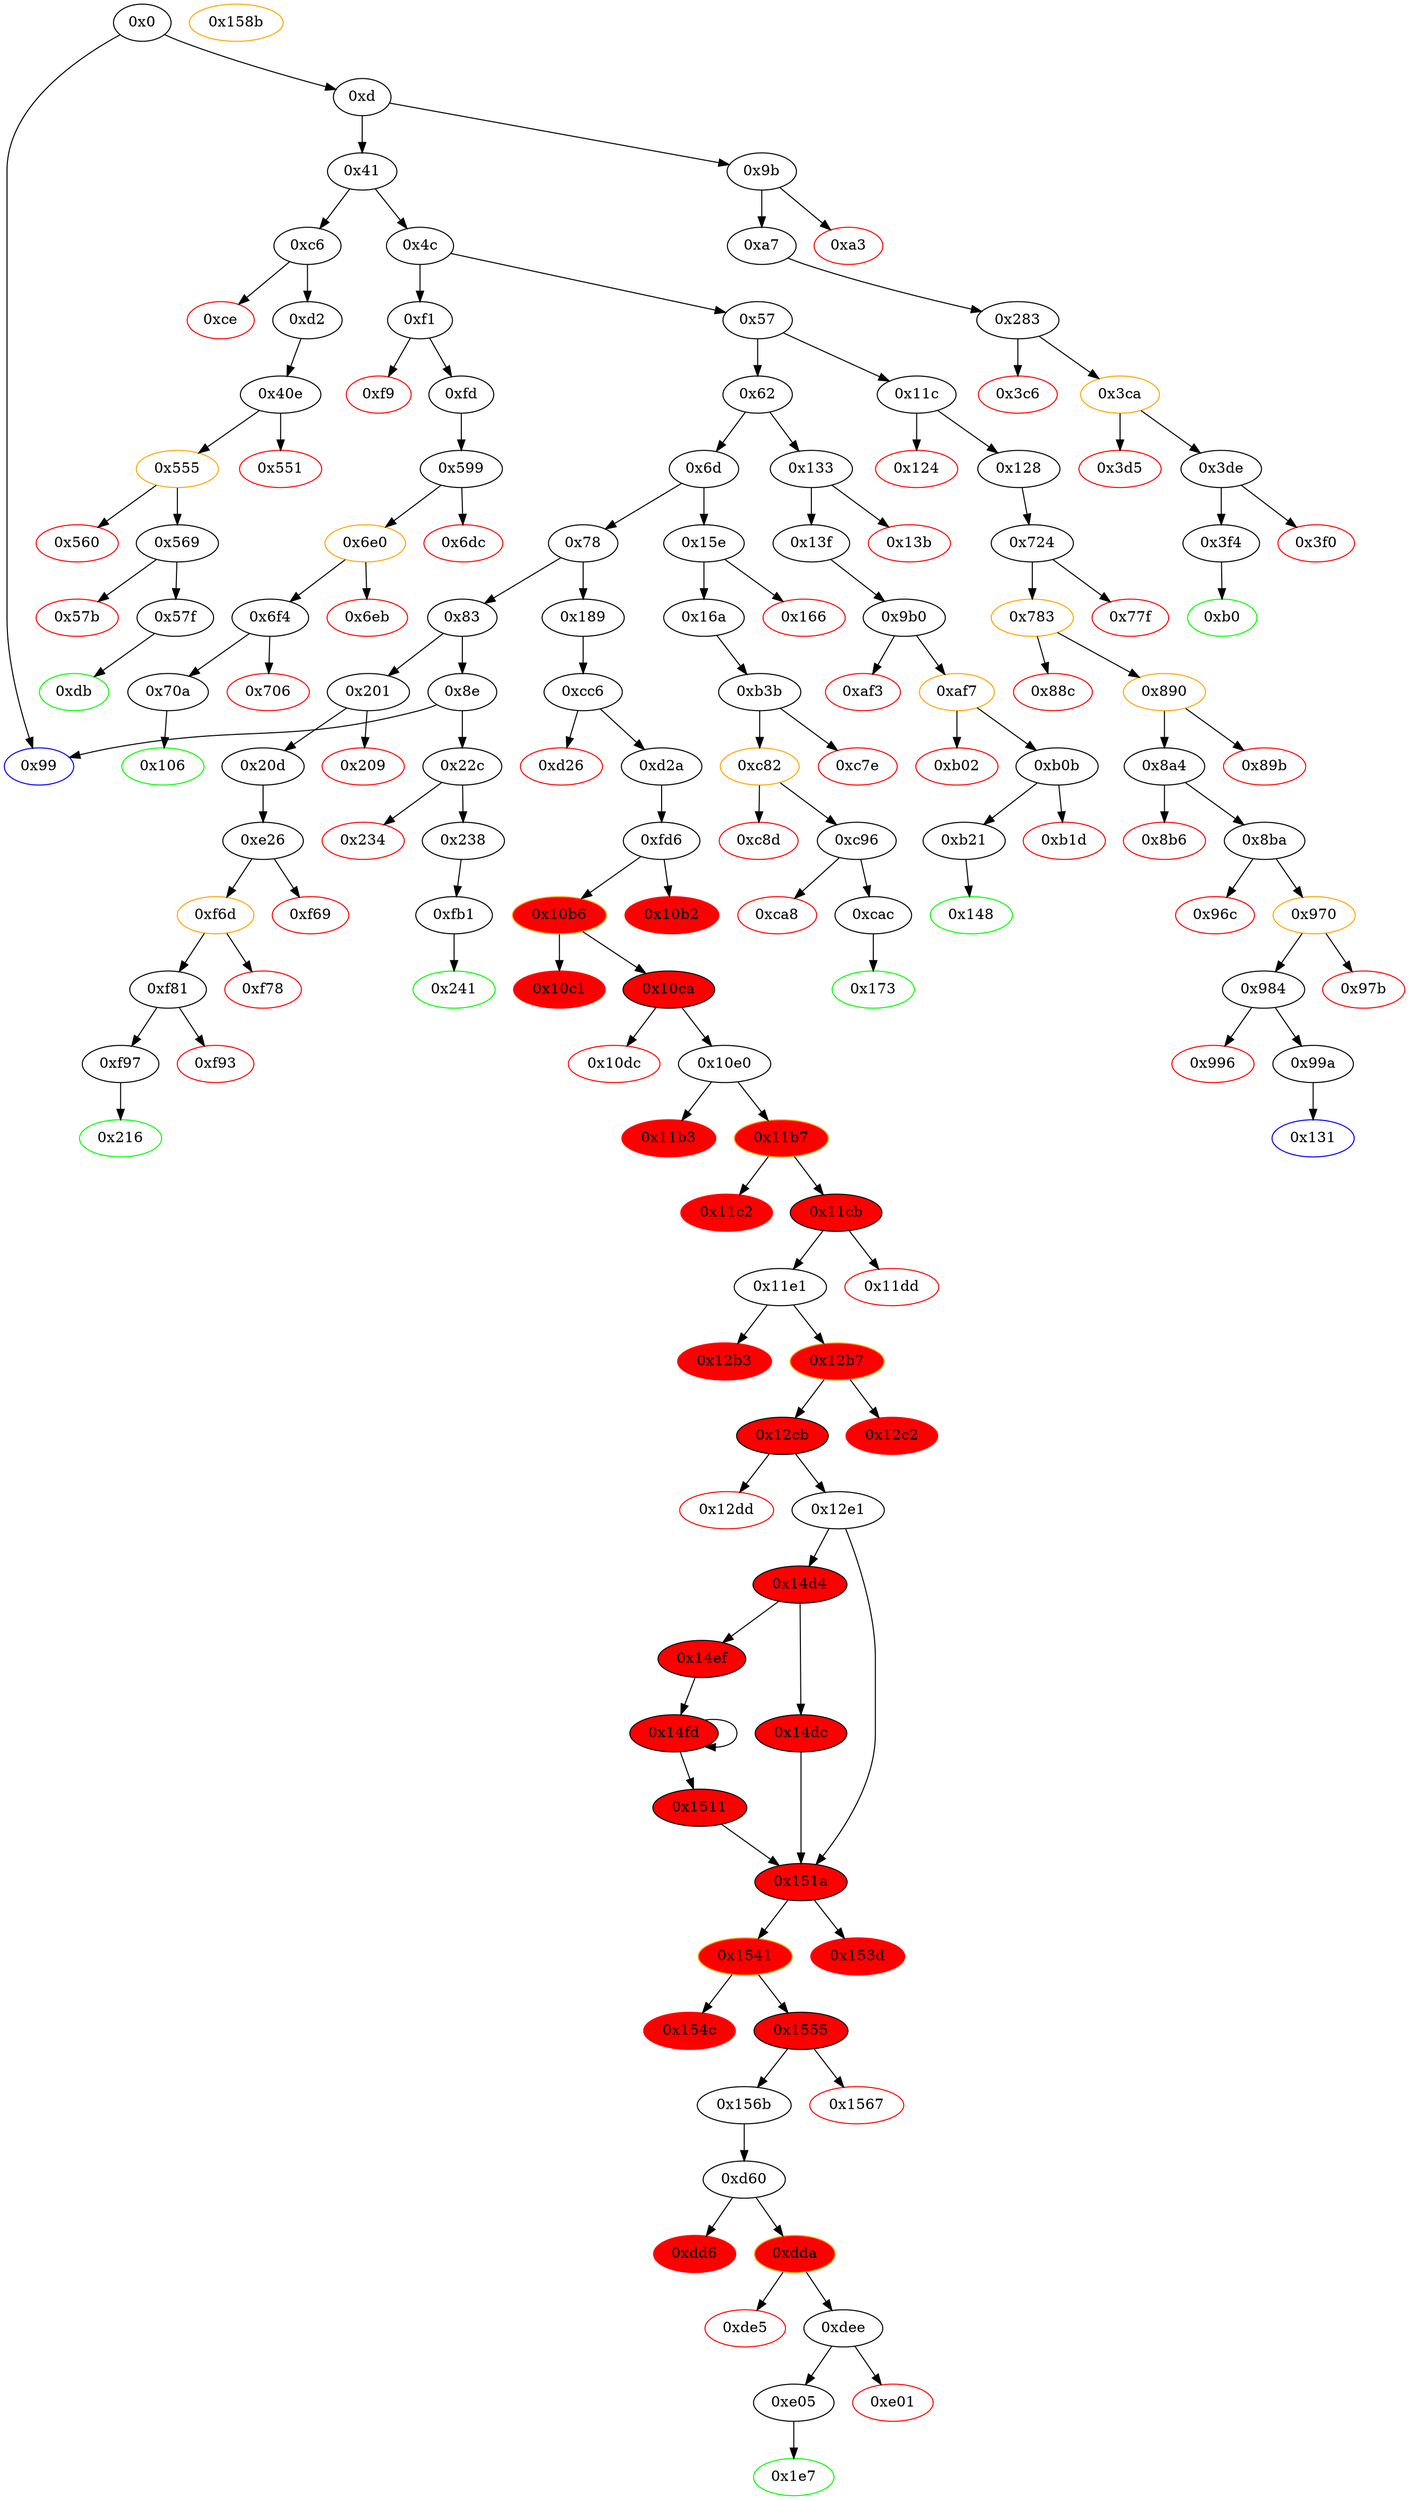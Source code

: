 digraph "" {
"0xf9" [color=red, fillcolor=white, id="0xf9", style=filled, tooltip="Block 0xf9\n[0xf9:0xfc]\n---\nPredecessors: [0xf1]\nSuccessors: []\n---\n0xf9 PUSH1 0x0\n0xfb DUP1\n0xfc REVERT\n---\n0xf9: V68 = 0x0\n0xfc: REVERT 0x0 0x0\n---\nEntry stack: [V11, V65]\nStack pops: 0\nStack additions: []\nExit stack: [V11, V65]\n\nDef sites:\nV11: {0xd.0x35}\nV65: {0xf1.0xf2}\n"];
"0x106" [color=green, fillcolor=white, id="0x106", style=filled, tooltip="Block 0x106\n[0x106:0x11b]\n---\nPredecessors: [0x70a]\nSuccessors: []\n---\n0x106 JUMPDEST\n0x107 PUSH1 0x40\n0x109 MLOAD\n0x10a DUP1\n0x10b DUP3\n0x10c DUP2\n0x10d MSTORE\n0x10e PUSH1 0x20\n0x110 ADD\n0x111 SWAP2\n0x112 POP\n0x113 POP\n0x114 PUSH1 0x40\n0x116 MLOAD\n0x117 DUP1\n0x118 SWAP2\n0x119 SUB\n0x11a SWAP1\n0x11b RETURN\n---\n0x106: JUMPDEST \n0x107: V71 = 0x40\n0x109: V72 = M[0x40]\n0x10d: M[V72] = V410\n0x10e: V73 = 0x20\n0x110: V74 = ADD 0x20 V72\n0x114: V75 = 0x40\n0x116: V76 = M[0x40]\n0x119: V77 = SUB V74 V76\n0x11b: RETURN V76 V77\n---\nEntry stack: [V11, V410]\nStack pops: 1\nStack additions: []\nExit stack: [V11]\n\nDef sites:\nV11: {0xd.0x35}\nV410: {0x70a.0x710}\n"];
"0x154c" [color=red, fillcolor=red, id="0x154c", style=filled, tooltip="Block 0x154c\n[0x154c:0x1554]\n---\nPredecessors: [0x1541]\nSuccessors: []\n---\n0x154c RETURNDATASIZE\n0x154d PUSH1 0x0\n0x154f DUP1\n0x1550 RETURNDATACOPY\n0x1551 RETURNDATASIZE\n0x1552 PUSH1 0x0\n0x1554 REVERT\n---\n0x154c: V1194 = RETURNDATASIZE\n0x154d: V1195 = 0x0\n0x1550: RETURNDATACOPY 0x0 0x0 V1194\n0x1551: V1196 = RETURNDATASIZE\n0x1552: V1197 = 0x0\n0x1554: REVERT 0x0 V1196\n---\nEntry stack: [V11, 0x1e7, V117, V122, V125, 0x0, V122, V122, V117, 0x0, 0xd60, V747, V117, V125, V748, 0x0, 0x1, 0x0, V1070, 0x29589f61, S1, V1191]\nStack pops: 0\nStack additions: []\nExit stack: [V11, 0x1e7, V117, V122, V125, 0x0, V122, V122, V117, 0x0, 0xd60, V747, V117, V125, V748, 0x0, 0x1, 0x0, V1070, 0x29589f61, S1, V1191]\n\nDef sites:\nV11: {0xd.0x35}\n0x1e7: {0x189.0x18a}\nV117: {0x189.0x1ad}\nV122: {0x189.0x1cd}\nV125: {0x189.0x1d7}\n0x0: {0xcc6.0xcc7}\nV122: {0x189.0x1cd}\nV122: {0x189.0x1cd}\nV117: {0x189.0x1ad}\n0x0: {0xcc6.0xccd}\n0xd60: {0xd2a.0xd34}\nV747: {0xd2a.0xd58}\nV117: {0x189.0x1ad}\nV125: {0x189.0x1d7}\nV748: {0xd2a.0xd5b}\n0x0: {0xfd6.0xfd7}\n0x1: {0xfd6.0xfdc}\n0x0: {0xfd6.0xfda}\nV1070: {0x12e1.0x132b}\n0x29589f61: {0x12e1.0x132c}\nS1: {0x12e1.0x14b8, 0x14dc.0x14e9, 0x1511.0x1518}\nV1191: {0x1541.0x1545}\n"];
"0x173" [color=green, fillcolor=white, id="0x173", style=filled, tooltip="Block 0x173\n[0x173:0x188]\n---\nPredecessors: [0xcac]\nSuccessors: []\n---\n0x173 JUMPDEST\n0x174 PUSH1 0x40\n0x176 MLOAD\n0x177 DUP1\n0x178 DUP3\n0x179 DUP2\n0x17a MSTORE\n0x17b PUSH1 0x20\n0x17d ADD\n0x17e SWAP2\n0x17f POP\n0x180 POP\n0x181 PUSH1 0x40\n0x183 MLOAD\n0x184 DUP1\n0x185 SWAP2\n0x186 SUB\n0x187 SWAP1\n0x188 RETURN\n---\n0x173: JUMPDEST \n0x174: V103 = 0x40\n0x176: V104 = M[0x40]\n0x17a: M[V104] = V716\n0x17b: V105 = 0x20\n0x17d: V106 = ADD 0x20 V104\n0x181: V107 = 0x40\n0x183: V108 = M[0x40]\n0x186: V109 = SUB V106 V108\n0x188: RETURN V108 V109\n---\nEntry stack: [V11, V716]\nStack pops: 1\nStack additions: []\nExit stack: [V11]\n\nDef sites:\nV11: {0xd.0x35}\nV716: {0xcac.0xcb2}\n"];
"0xdd6" [color=red, fillcolor=red, id="0xdd6", style=filled, tooltip="Block 0xdd6\n[0xdd6:0xdd9]\n---\nPredecessors: [0xd60]\nSuccessors: []\n---\n0xdd6 PUSH1 0x0\n0xdd8 DUP1\n0xdd9 REVERT\n---\n0xdd6: V775 = 0x0\n0xdd9: REVERT 0x0 0x0\n---\nEntry stack: [V11, 0x1e7, V117, V122, V125, 0x0, V122, V122, V117, V1207, V751, 0xf39b5b9b, V1207, V766, 0x20, V769, V770, V769, V1207, V751, V772]\nStack pops: 0\nStack additions: []\nExit stack: [V11, 0x1e7, V117, V122, V125, 0x0, V122, V122, V117, V1207, V751, 0xf39b5b9b, V1207, V766, 0x20, V769, V770, V769, V1207, V751, V772]\n\nDef sites:\nV11: {0xd.0x35}\n0x1e7: {0x189.0x18a}\nV117: {0x189.0x1ad}\nV122: {0x189.0x1cd}\nV125: {0x189.0x1d7}\n0x0: {0xcc6.0xcc7}\nV122: {0x189.0x1cd}\nV122: {0x189.0x1cd}\nV117: {0x189.0x1ad}\nV1207: {0x156b.0x1571}\nV751: {0xd60.0xd79}\n0xf39b5b9b: {0xd60.0xd7a}\nV1207: {0x156b.0x1571}\nV766: {0xd60.0xdbd}\n0x20: {0xd60.0xdc2}\nV769: {0xd60.0xdc6}\nV770: {0xd60.0xdc9}\nV769: {0xd60.0xdc6}\nV1207: {0x156b.0x1571}\nV751: {0xd60.0xd79}\nV772: {0xd60.0xdcf}\n"];
"0x13f" [fillcolor=white, id="0x13f", style=filled, tooltip="Block 0x13f\n[0x13f:0x147]\n---\nPredecessors: [0x133]\nSuccessors: [0x9b0]\n---\n0x13f JUMPDEST\n0x140 POP\n0x141 PUSH2 0x148\n0x144 PUSH2 0x9b0\n0x147 JUMP\n---\n0x13f: JUMPDEST \n0x141: V88 = 0x148\n0x144: V89 = 0x9b0\n0x147: JUMP 0x9b0\n---\nEntry stack: [V11, V84]\nStack pops: 1\nStack additions: [0x148]\nExit stack: [V11, 0x148]\n\nDef sites:\nV11: {0xd.0x35}\nV84: {0x133.0x134}\n"];
"0x10dc" [color=red, fillcolor=white, id="0x10dc", style=filled, tooltip="Block 0x10dc\n[0x10dc:0x10df]\n---\nPredecessors: [0x10ca]\nSuccessors: []\n---\n0x10dc PUSH1 0x0\n0x10de DUP1\n0x10df REVERT\n---\n0x10dc: V942 = 0x0\n0x10df: REVERT 0x0 0x0\n---\nEntry stack: [V11, 0x1e7, V117, V122, V125, 0x0, V122, V122, V117, 0x0, 0xd60, V747, V117, V125, V748, 0x0, 0x1, 0x0, V936, V937]\nStack pops: 0\nStack additions: []\nExit stack: [V11, 0x1e7, V117, V122, V125, 0x0, V122, V122, V117, 0x0, 0xd60, V747, V117, V125, V748, 0x0, 0x1, 0x0, V936, V937]\n\nDef sites:\nV11: {0xd.0x35}\n0x1e7: {0x189.0x18a}\nV117: {0x189.0x1ad}\nV122: {0x189.0x1cd}\nV125: {0x189.0x1d7}\n0x0: {0xcc6.0xcc7}\nV122: {0x189.0x1cd}\nV122: {0x189.0x1cd}\nV117: {0x189.0x1ad}\n0x0: {0xcc6.0xccd}\n0xd60: {0xd2a.0xd34}\nV747: {0xd2a.0xd58}\nV117: {0x189.0x1ad}\nV125: {0x189.0x1d7}\nV748: {0xd2a.0xd5b}\n0x0: {0xfd6.0xfd7}\n0x1: {0xfd6.0xfdc}\n0x0: {0xfd6.0xfda}\nV936: {0x10ca.0x10d1}\nV937: {0x10ca.0x10d2}\n"];
"0x6f4" [fillcolor=white, id="0x6f4", style=filled, tooltip="Block 0x6f4\n[0x6f4:0x705]\n---\nPredecessors: [0x6e0]\nSuccessors: [0x706, 0x70a]\n---\n0x6f4 JUMPDEST\n0x6f5 POP\n0x6f6 POP\n0x6f7 POP\n0x6f8 POP\n0x6f9 PUSH1 0x40\n0x6fb MLOAD\n0x6fc RETURNDATASIZE\n0x6fd PUSH1 0x20\n0x6ff DUP2\n0x700 LT\n0x701 ISZERO\n0x702 PUSH2 0x70a\n0x705 JUMPI\n---\n0x6f4: JUMPDEST \n0x6f9: V401 = 0x40\n0x6fb: V402 = M[0x40]\n0x6fc: V403 = RETURNDATASIZE\n0x6fd: V404 = 0x20\n0x700: V405 = LT V403 0x20\n0x701: V406 = ISZERO V405\n0x702: V407 = 0x70a\n0x705: JUMPI 0x70a V406\n---\nEntry stack: [V11, 0x106, 0x0, 0x0, V342, 0x667e9394, V381, V394]\nStack pops: 4\nStack additions: [V402, V403]\nExit stack: [V11, 0x106, 0x0, 0x0, V402, V403]\n\nDef sites:\nV11: {0xd.0x35}\n0x106: {0xfd.0xff}\n0x0: {0x599.0x59a}\n0x0: {0x599.0x59a}\nV342: {0x599.0x5d5}\n0x667e9394: {0x599.0x5d6}\nV381: {0x599.0x6c0}\nV394: {0x6e0.0x6e4}\n"];
"0x156b" [fillcolor=white, id="0x156b", style=filled, tooltip="Block 0x156b\n[0x156b:0x158a]\n---\nPredecessors: [0x1555]\nSuccessors: [0xd60]\n---\n0x156b JUMPDEST\n0x156c DUP2\n0x156d ADD\n0x156e SWAP1\n0x156f DUP1\n0x1570 DUP1\n0x1571 MLOAD\n0x1572 SWAP1\n0x1573 PUSH1 0x20\n0x1575 ADD\n0x1576 SWAP1\n0x1577 SWAP3\n0x1578 SWAP2\n0x1579 SWAP1\n0x157a POP\n0x157b POP\n0x157c POP\n0x157d SWAP1\n0x157e POP\n0x157f DUP1\n0x1580 SWAP3\n0x1581 POP\n0x1582 POP\n0x1583 POP\n0x1584 SWAP5\n0x1585 SWAP4\n0x1586 POP\n0x1587 POP\n0x1588 POP\n0x1589 POP\n0x158a JUMP\n---\n0x156b: JUMPDEST \n0x156d: V1206 = ADD V1199 V1200\n0x1571: V1207 = M[V1199]\n0x1573: V1208 = 0x20\n0x1575: V1209 = ADD 0x20 V1199\n0x158a: JUMP 0xd60\n---\nEntry stack: [V11, 0x1e7, V117, V122, V125, 0x0, V122, V122, V117, 0x0, 0xd60, V747, V117, V125, V748, 0x0, 0x1, 0x0, V1199, V1200]\nStack pops: 10\nStack additions: [V1207]\nExit stack: [V11, 0x1e7, V117, V122, V125, 0x0, V122, V122, V117, 0x0, V1207]\n\nDef sites:\nV11: {0xd.0x35}\n0x1e7: {0x189.0x18a}\nV117: {0x189.0x1ad}\nV122: {0x189.0x1cd}\nV125: {0x189.0x1d7}\n0x0: {0xcc6.0xcc7}\nV122: {0x189.0x1cd}\nV122: {0x189.0x1cd}\nV117: {0x189.0x1ad}\n0x0: {0xcc6.0xccd}\n0xd60: {0xd2a.0xd34}\nV747: {0xd2a.0xd58}\nV117: {0x189.0x1ad}\nV125: {0x189.0x1d7}\nV748: {0xd2a.0xd5b}\n0x0: {0xfd6.0xfd7}\n0x1: {0xfd6.0xfdc}\n0x0: {0xfd6.0xfda}\nV1199: {0x1555.0x155c}\nV1200: {0x1555.0x155d}\n"];
"0x78" [fillcolor=white, id="0x78", style=filled, tooltip="Block 0x78\n[0x78:0x82]\n---\nPredecessors: [0x6d]\nSuccessors: [0x83, 0x189]\n---\n0x78 DUP1\n0x79 PUSH4 0xb74557d9\n0x7e EQ\n0x7f PUSH2 0x189\n0x82 JUMPI\n---\n0x79: V30 = 0xb74557d9\n0x7e: V31 = EQ 0xb74557d9 V11\n0x7f: V32 = 0x189\n0x82: JUMPI 0x189 V31\n---\nEntry stack: [V11]\nStack pops: 1\nStack additions: [S0]\nExit stack: [V11]\n\nDef sites:\nV11: {0xd.0x35}\n"];
"0x234" [color=red, fillcolor=white, id="0x234", style=filled, tooltip="Block 0x234\n[0x234:0x237]\n---\nPredecessors: [0x22c]\nSuccessors: []\n---\n0x234 PUSH1 0x0\n0x236 DUP1\n0x237 REVERT\n---\n0x234: V156 = 0x0\n0x237: REVERT 0x0 0x0\n---\nEntry stack: [V11, V153]\nStack pops: 0\nStack additions: []\nExit stack: [V11, V153]\n\nDef sites:\nV11: {0xd.0x35}\nV153: {0x22c.0x22d}\n"];
"0x201" [fillcolor=white, id="0x201", style=filled, tooltip="Block 0x201\n[0x201:0x208]\n---\nPredecessors: [0x83]\nSuccessors: [0x209, 0x20d]\n---\n0x201 JUMPDEST\n0x202 CALLVALUE\n0x203 DUP1\n0x204 ISZERO\n0x205 PUSH2 0x20d\n0x208 JUMPI\n---\n0x201: JUMPDEST \n0x202: V140 = CALLVALUE\n0x204: V141 = ISZERO V140\n0x205: V142 = 0x20d\n0x208: JUMPI 0x20d V141\n---\nEntry stack: [V11]\nStack pops: 0\nStack additions: [V140]\nExit stack: [V11, V140]\n\nDef sites:\nV11: {0xd.0x35}\n"];
"0x1e7" [color=green, fillcolor=white, id="0x1e7", style=filled, tooltip="Block 0x1e7\n[0x1e7:0x200]\n---\nPredecessors: [0xe05]\nSuccessors: []\n---\n0x1e7 JUMPDEST\n0x1e8 PUSH1 0x40\n0x1ea MLOAD\n0x1eb DUP1\n0x1ec DUP3\n0x1ed ISZERO\n0x1ee ISZERO\n0x1ef ISZERO\n0x1f0 ISZERO\n0x1f1 DUP2\n0x1f2 MSTORE\n0x1f3 PUSH1 0x20\n0x1f5 ADD\n0x1f6 SWAP2\n0x1f7 POP\n0x1f8 POP\n0x1f9 PUSH1 0x40\n0x1fb MLOAD\n0x1fc DUP1\n0x1fd SWAP2\n0x1fe SUB\n0x1ff SWAP1\n0x200 RETURN\n---\n0x1e7: JUMPDEST \n0x1e8: V129 = 0x40\n0x1ea: V130 = M[0x40]\n0x1ed: V131 = ISZERO 0x1\n0x1ee: V132 = ISZERO 0x0\n0x1ef: V133 = ISZERO 0x1\n0x1f0: V134 = ISZERO 0x0\n0x1f2: M[V130] = 0x1\n0x1f3: V135 = 0x20\n0x1f5: V136 = ADD 0x20 V130\n0x1f9: V137 = 0x40\n0x1fb: V138 = M[0x40]\n0x1fe: V139 = SUB V136 V138\n0x200: RETURN V138 V139\n---\nEntry stack: [V11, 0x1]\nStack pops: 1\nStack additions: []\nExit stack: [V11]\n\nDef sites:\nV11: {0xd.0x35}\n0x1: {0xe05.0xe18}\n"];
"0x40e" [fillcolor=white, id="0x40e", style=filled, tooltip="Block 0x40e\n[0x40e:0x550]\n---\nPredecessors: [0xd2]\nSuccessors: [0x551, 0x555]\n---\n0x40e JUMPDEST\n0x40f PUSH1 0x0\n0x411 DUP1\n0x412 PUSH1 0x1\n0x414 PUSH1 0x0\n0x416 SWAP1\n0x417 SLOAD\n0x418 SWAP1\n0x419 PUSH2 0x100\n0x41c EXP\n0x41d SWAP1\n0x41e DIV\n0x41f PUSH20 0xffffffffffffffffffffffffffffffffffffffff\n0x434 AND\n0x435 PUSH20 0xffffffffffffffffffffffffffffffffffffffff\n0x44a AND\n0x44b PUSH4 0x667e9394\n0x450 PUSH8 0xde0b6b3a7640000\n0x459 PUSH1 0x40\n0x45b MLOAD\n0x45c DUP3\n0x45d PUSH4 0xffffffff\n0x462 AND\n0x463 PUSH29 0x100000000000000000000000000000000000000000000000000000000\n0x481 MUL\n0x482 DUP2\n0x483 MSTORE\n0x484 PUSH1 0x4\n0x486 ADD\n0x487 DUP1\n0x488 DUP1\n0x489 PUSH1 0x20\n0x48b ADD\n0x48c DUP1\n0x48d PUSH1 0x20\n0x48f ADD\n0x490 DUP1\n0x491 PUSH1 0x20\n0x493 ADD\n0x494 DUP6\n0x495 DUP2\n0x496 MSTORE\n0x497 PUSH1 0x20\n0x499 ADD\n0x49a DUP5\n0x49b DUP2\n0x49c SUB\n0x49d DUP5\n0x49e MSTORE\n0x49f PUSH1 0x3\n0x4a1 DUP2\n0x4a2 MSTORE\n0x4a3 PUSH1 0x20\n0x4a5 ADD\n0x4a6 DUP1\n0x4a7 PUSH32 0x4554480000000000000000000000000000000000000000000000000000000000\n0x4c8 DUP2\n0x4c9 MSTORE\n0x4ca POP\n0x4cb PUSH1 0x20\n0x4cd ADD\n0x4ce DUP5\n0x4cf DUP2\n0x4d0 SUB\n0x4d1 DUP4\n0x4d2 MSTORE\n0x4d3 PUSH1 0x3\n0x4d5 DUP2\n0x4d6 MSTORE\n0x4d7 PUSH1 0x20\n0x4d9 ADD\n0x4da DUP1\n0x4db PUSH32 0x4241540000000000000000000000000000000000000000000000000000000000\n0x4fc DUP2\n0x4fd MSTORE\n0x4fe POP\n0x4ff PUSH1 0x20\n0x501 ADD\n0x502 DUP5\n0x503 DUP2\n0x504 SUB\n0x505 DUP3\n0x506 MSTORE\n0x507 PUSH1 0x11\n0x509 DUP2\n0x50a MSTORE\n0x50b PUSH1 0x20\n0x50d ADD\n0x50e DUP1\n0x50f PUSH32 0x554e4953574150425953594d424f4c5631000000000000000000000000000000\n0x530 DUP2\n0x531 MSTORE\n0x532 POP\n0x533 PUSH1 0x20\n0x535 ADD\n0x536 SWAP5\n0x537 POP\n0x538 POP\n0x539 POP\n0x53a POP\n0x53b POP\n0x53c PUSH1 0x20\n0x53e PUSH1 0x40\n0x540 MLOAD\n0x541 DUP1\n0x542 DUP4\n0x543 SUB\n0x544 DUP2\n0x545 PUSH1 0x0\n0x547 DUP8\n0x548 DUP1\n0x549 EXTCODESIZE\n0x54a ISZERO\n0x54b DUP1\n0x54c ISZERO\n0x54d PUSH2 0x555\n0x550 JUMPI\n---\n0x40e: JUMPDEST \n0x40f: V251 = 0x0\n0x412: V252 = 0x1\n0x414: V253 = 0x0\n0x417: V254 = S[0x1]\n0x419: V255 = 0x100\n0x41c: V256 = EXP 0x100 0x0\n0x41e: V257 = DIV V254 0x1\n0x41f: V258 = 0xffffffffffffffffffffffffffffffffffffffff\n0x434: V259 = AND 0xffffffffffffffffffffffffffffffffffffffff V257\n0x435: V260 = 0xffffffffffffffffffffffffffffffffffffffff\n0x44a: V261 = AND 0xffffffffffffffffffffffffffffffffffffffff V259\n0x44b: V262 = 0x667e9394\n0x450: V263 = 0xde0b6b3a7640000\n0x459: V264 = 0x40\n0x45b: V265 = M[0x40]\n0x45d: V266 = 0xffffffff\n0x462: V267 = AND 0xffffffff 0x667e9394\n0x463: V268 = 0x100000000000000000000000000000000000000000000000000000000\n0x481: V269 = MUL 0x100000000000000000000000000000000000000000000000000000000 0x667e9394\n0x483: M[V265] = 0x667e939400000000000000000000000000000000000000000000000000000000\n0x484: V270 = 0x4\n0x486: V271 = ADD 0x4 V265\n0x489: V272 = 0x20\n0x48b: V273 = ADD 0x20 V271\n0x48d: V274 = 0x20\n0x48f: V275 = ADD 0x20 V273\n0x491: V276 = 0x20\n0x493: V277 = ADD 0x20 V275\n0x496: M[V277] = 0xde0b6b3a7640000\n0x497: V278 = 0x20\n0x499: V279 = ADD 0x20 V277\n0x49c: V280 = SUB V279 V271\n0x49e: M[V271] = V280\n0x49f: V281 = 0x3\n0x4a2: M[V279] = 0x3\n0x4a3: V282 = 0x20\n0x4a5: V283 = ADD 0x20 V279\n0x4a7: V284 = 0x4554480000000000000000000000000000000000000000000000000000000000\n0x4c9: M[V283] = 0x4554480000000000000000000000000000000000000000000000000000000000\n0x4cb: V285 = 0x20\n0x4cd: V286 = ADD 0x20 V283\n0x4d0: V287 = SUB V286 V271\n0x4d2: M[V273] = V287\n0x4d3: V288 = 0x3\n0x4d6: M[V286] = 0x3\n0x4d7: V289 = 0x20\n0x4d9: V290 = ADD 0x20 V286\n0x4db: V291 = 0x4241540000000000000000000000000000000000000000000000000000000000\n0x4fd: M[V290] = 0x4241540000000000000000000000000000000000000000000000000000000000\n0x4ff: V292 = 0x20\n0x501: V293 = ADD 0x20 V290\n0x504: V294 = SUB V293 V271\n0x506: M[V275] = V294\n0x507: V295 = 0x11\n0x50a: M[V293] = 0x11\n0x50b: V296 = 0x20\n0x50d: V297 = ADD 0x20 V293\n0x50f: V298 = 0x554e4953574150425953594d424f4c5631000000000000000000000000000000\n0x531: M[V297] = 0x554e4953574150425953594d424f4c5631000000000000000000000000000000\n0x533: V299 = 0x20\n0x535: V300 = ADD 0x20 V297\n0x53c: V301 = 0x20\n0x53e: V302 = 0x40\n0x540: V303 = M[0x40]\n0x543: V304 = SUB V300 V303\n0x545: V305 = 0x0\n0x549: V306 = EXTCODESIZE V261\n0x54a: V307 = ISZERO V306\n0x54c: V308 = ISZERO V307\n0x54d: V309 = 0x555\n0x550: JUMPI 0x555 V308\n---\nEntry stack: [V11, 0xdb]\nStack pops: 0\nStack additions: [0x0, 0x0, V261, 0x667e9394, V300, 0x20, V303, V304, V303, 0x0, V261, V307]\nExit stack: [V11, 0xdb, 0x0, 0x0, V261, 0x667e9394, V300, 0x20, V303, V304, V303, 0x0, V261, V307]\n\nDef sites:\nV11: {0xd.0x35}\n0xdb: {0xd2.0xd4}\n"];
"0xc8d" [color=red, fillcolor=white, id="0xc8d", style=filled, tooltip="Block 0xc8d\n[0xc8d:0xc95]\n---\nPredecessors: [0xc82]\nSuccessors: []\n---\n0xc8d RETURNDATASIZE\n0xc8e PUSH1 0x0\n0xc90 DUP1\n0xc91 RETURNDATACOPY\n0xc92 RETURNDATASIZE\n0xc93 PUSH1 0x0\n0xc95 REVERT\n---\n0xc8d: V703 = RETURNDATASIZE\n0xc8e: V704 = 0x0\n0xc91: RETURNDATACOPY 0x0 0x0 V703\n0xc92: V705 = RETURNDATASIZE\n0xc93: V706 = 0x0\n0xc95: REVERT 0x0 V705\n---\nEntry stack: [V11, 0x173, 0x0, 0x0, V648, 0x667e9394, V687, V700]\nStack pops: 0\nStack additions: []\nExit stack: [V11, 0x173, 0x0, 0x0, V648, 0x667e9394, V687, V700]\n\nDef sites:\nV11: {0xd.0x35}\n0x173: {0x16a.0x16c}\n0x0: {0xb3b.0xb3c}\n0x0: {0xb3b.0xb3c}\nV648: {0xb3b.0xb77}\n0x667e9394: {0xb3b.0xb78}\nV687: {0xb3b.0xc62}\nV700: {0xc82.0xc86}\n"];
"0x12b3" [color=red, fillcolor=red, id="0x12b3", style=filled, tooltip="Block 0x12b3\n[0x12b3:0x12b6]\n---\nPredecessors: [0x11e1]\nSuccessors: []\n---\n0x12b3 PUSH1 0x0\n0x12b5 DUP1\n0x12b6 REVERT\n---\n0x12b3: V1040 = 0x0\n0x12b6: REVERT 0x0 0x0\n---\nEntry stack: [V11, 0x1e7, V117, V122, V125, 0x0, V122, V122, V117, 0x0, 0xd60, V747, V117, V125, V748, 0x0, 0x1, 0x0, V1006, 0x95ea7b3, V1030, 0x20, V1033, V1034, V1033, 0x0, V1006, V1037]\nStack pops: 0\nStack additions: []\nExit stack: [V11, 0x1e7, V117, V122, V125, 0x0, V122, V122, V117, 0x0, 0xd60, V747, V117, V125, V748, 0x0, 0x1, 0x0, V1006, 0x95ea7b3, V1030, 0x20, V1033, V1034, V1033, 0x0, V1006, V1037]\n\nDef sites:\nV11: {0xd.0x35}\n0x1e7: {0x189.0x18a}\nV117: {0x189.0x1ad}\nV122: {0x189.0x1cd}\nV125: {0x189.0x1d7}\n0x0: {0xcc6.0xcc7}\nV122: {0x189.0x1cd}\nV122: {0x189.0x1cd}\nV117: {0x189.0x1ad}\n0x0: {0xcc6.0xccd}\n0xd60: {0xd2a.0xd34}\nV747: {0xd2a.0xd58}\nV117: {0x189.0x1ad}\nV125: {0x189.0x1d7}\nV748: {0xd2a.0xd5b}\n0x0: {0xfd6.0xfd7}\n0x1: {0xfd6.0xfdc}\n0x0: {0xfd6.0xfda}\nV1006: {0x11e1.0x120a}\n0x95ea7b3: {0x11e1.0x120b}\nV1030: {0x11e1.0x1299}\n0x20: {0x11e1.0x129e}\nV1033: {0x11e1.0x12a2}\nV1034: {0x11e1.0x12a5}\nV1033: {0x11e1.0x12a2}\n0x0: {0x11e1.0x12a7}\nV1006: {0x11e1.0x120a}\nV1037: {0x11e1.0x12ac}\n"];
"0xe26" [fillcolor=white, id="0xe26", style=filled, tooltip="Block 0xe26\n[0xe26:0xf68]\n---\nPredecessors: [0x20d]\nSuccessors: [0xf69, 0xf6d]\n---\n0xe26 JUMPDEST\n0xe27 PUSH1 0x0\n0xe29 DUP1\n0xe2a PUSH1 0x1\n0xe2c PUSH1 0x0\n0xe2e SWAP1\n0xe2f SLOAD\n0xe30 SWAP1\n0xe31 PUSH2 0x100\n0xe34 EXP\n0xe35 SWAP1\n0xe36 DIV\n0xe37 PUSH20 0xffffffffffffffffffffffffffffffffffffffff\n0xe4c AND\n0xe4d PUSH20 0xffffffffffffffffffffffffffffffffffffffff\n0xe62 AND\n0xe63 PUSH4 0x667e9394\n0xe68 PUSH8 0xde0b6b3a7640000\n0xe71 PUSH1 0x40\n0xe73 MLOAD\n0xe74 DUP3\n0xe75 PUSH4 0xffffffff\n0xe7a AND\n0xe7b PUSH29 0x100000000000000000000000000000000000000000000000000000000\n0xe99 MUL\n0xe9a DUP2\n0xe9b MSTORE\n0xe9c PUSH1 0x4\n0xe9e ADD\n0xe9f DUP1\n0xea0 DUP1\n0xea1 PUSH1 0x20\n0xea3 ADD\n0xea4 DUP1\n0xea5 PUSH1 0x20\n0xea7 ADD\n0xea8 DUP1\n0xea9 PUSH1 0x20\n0xeab ADD\n0xeac DUP6\n0xead DUP2\n0xeae MSTORE\n0xeaf PUSH1 0x20\n0xeb1 ADD\n0xeb2 DUP5\n0xeb3 DUP2\n0xeb4 SUB\n0xeb5 DUP5\n0xeb6 MSTORE\n0xeb7 PUSH1 0x3\n0xeb9 DUP2\n0xeba MSTORE\n0xebb PUSH1 0x20\n0xebd ADD\n0xebe DUP1\n0xebf PUSH32 0x4554480000000000000000000000000000000000000000000000000000000000\n0xee0 DUP2\n0xee1 MSTORE\n0xee2 POP\n0xee3 PUSH1 0x20\n0xee5 ADD\n0xee6 DUP5\n0xee7 DUP2\n0xee8 SUB\n0xee9 DUP4\n0xeea MSTORE\n0xeeb PUSH1 0x3\n0xeed DUP2\n0xeee MSTORE\n0xeef PUSH1 0x20\n0xef1 ADD\n0xef2 DUP1\n0xef3 PUSH32 0x5341490000000000000000000000000000000000000000000000000000000000\n0xf14 DUP2\n0xf15 MSTORE\n0xf16 POP\n0xf17 PUSH1 0x20\n0xf19 ADD\n0xf1a DUP5\n0xf1b DUP2\n0xf1c SUB\n0xf1d DUP3\n0xf1e MSTORE\n0xf1f PUSH1 0xf\n0xf21 DUP2\n0xf22 MSTORE\n0xf23 PUSH1 0x20\n0xf25 ADD\n0xf26 DUP1\n0xf27 PUSH32 0x4b59424552425953594d424f4c56310000000000000000000000000000000000\n0xf48 DUP2\n0xf49 MSTORE\n0xf4a POP\n0xf4b PUSH1 0x20\n0xf4d ADD\n0xf4e SWAP5\n0xf4f POP\n0xf50 POP\n0xf51 POP\n0xf52 POP\n0xf53 POP\n0xf54 PUSH1 0x20\n0xf56 PUSH1 0x40\n0xf58 MLOAD\n0xf59 DUP1\n0xf5a DUP4\n0xf5b SUB\n0xf5c DUP2\n0xf5d PUSH1 0x0\n0xf5f DUP8\n0xf60 DUP1\n0xf61 EXTCODESIZE\n0xf62 ISZERO\n0xf63 DUP1\n0xf64 ISZERO\n0xf65 PUSH2 0xf6d\n0xf68 JUMPI\n---\n0xe26: JUMPDEST \n0xe27: V798 = 0x0\n0xe2a: V799 = 0x1\n0xe2c: V800 = 0x0\n0xe2f: V801 = S[0x1]\n0xe31: V802 = 0x100\n0xe34: V803 = EXP 0x100 0x0\n0xe36: V804 = DIV V801 0x1\n0xe37: V805 = 0xffffffffffffffffffffffffffffffffffffffff\n0xe4c: V806 = AND 0xffffffffffffffffffffffffffffffffffffffff V804\n0xe4d: V807 = 0xffffffffffffffffffffffffffffffffffffffff\n0xe62: V808 = AND 0xffffffffffffffffffffffffffffffffffffffff V806\n0xe63: V809 = 0x667e9394\n0xe68: V810 = 0xde0b6b3a7640000\n0xe71: V811 = 0x40\n0xe73: V812 = M[0x40]\n0xe75: V813 = 0xffffffff\n0xe7a: V814 = AND 0xffffffff 0x667e9394\n0xe7b: V815 = 0x100000000000000000000000000000000000000000000000000000000\n0xe99: V816 = MUL 0x100000000000000000000000000000000000000000000000000000000 0x667e9394\n0xe9b: M[V812] = 0x667e939400000000000000000000000000000000000000000000000000000000\n0xe9c: V817 = 0x4\n0xe9e: V818 = ADD 0x4 V812\n0xea1: V819 = 0x20\n0xea3: V820 = ADD 0x20 V818\n0xea5: V821 = 0x20\n0xea7: V822 = ADD 0x20 V820\n0xea9: V823 = 0x20\n0xeab: V824 = ADD 0x20 V822\n0xeae: M[V824] = 0xde0b6b3a7640000\n0xeaf: V825 = 0x20\n0xeb1: V826 = ADD 0x20 V824\n0xeb4: V827 = SUB V826 V818\n0xeb6: M[V818] = V827\n0xeb7: V828 = 0x3\n0xeba: M[V826] = 0x3\n0xebb: V829 = 0x20\n0xebd: V830 = ADD 0x20 V826\n0xebf: V831 = 0x4554480000000000000000000000000000000000000000000000000000000000\n0xee1: M[V830] = 0x4554480000000000000000000000000000000000000000000000000000000000\n0xee3: V832 = 0x20\n0xee5: V833 = ADD 0x20 V830\n0xee8: V834 = SUB V833 V818\n0xeea: M[V820] = V834\n0xeeb: V835 = 0x3\n0xeee: M[V833] = 0x3\n0xeef: V836 = 0x20\n0xef1: V837 = ADD 0x20 V833\n0xef3: V838 = 0x5341490000000000000000000000000000000000000000000000000000000000\n0xf15: M[V837] = 0x5341490000000000000000000000000000000000000000000000000000000000\n0xf17: V839 = 0x20\n0xf19: V840 = ADD 0x20 V837\n0xf1c: V841 = SUB V840 V818\n0xf1e: M[V822] = V841\n0xf1f: V842 = 0xf\n0xf22: M[V840] = 0xf\n0xf23: V843 = 0x20\n0xf25: V844 = ADD 0x20 V840\n0xf27: V845 = 0x4b59424552425953594d424f4c56310000000000000000000000000000000000\n0xf49: M[V844] = 0x4b59424552425953594d424f4c56310000000000000000000000000000000000\n0xf4b: V846 = 0x20\n0xf4d: V847 = ADD 0x20 V844\n0xf54: V848 = 0x20\n0xf56: V849 = 0x40\n0xf58: V850 = M[0x40]\n0xf5b: V851 = SUB V847 V850\n0xf5d: V852 = 0x0\n0xf61: V853 = EXTCODESIZE V808\n0xf62: V854 = ISZERO V853\n0xf64: V855 = ISZERO V854\n0xf65: V856 = 0xf6d\n0xf68: JUMPI 0xf6d V855\n---\nEntry stack: [V11, 0x216]\nStack pops: 0\nStack additions: [0x0, 0x0, V808, 0x667e9394, V847, 0x20, V850, V851, V850, 0x0, V808, V854]\nExit stack: [V11, 0x216, 0x0, 0x0, V808, 0x667e9394, V847, 0x20, V850, V851, V850, 0x0, V808, V854]\n\nDef sites:\nV11: {0xd.0x35}\n0x216: {0x20d.0x20f}\n"];
"0x6d" [fillcolor=white, id="0x6d", style=filled, tooltip="Block 0x6d\n[0x6d:0x77]\n---\nPredecessors: [0x62]\nSuccessors: [0x78, 0x15e]\n---\n0x6d DUP1\n0x6e PUSH4 0xb5f8f3b4\n0x73 EQ\n0x74 PUSH2 0x15e\n0x77 JUMPI\n---\n0x6e: V27 = 0xb5f8f3b4\n0x73: V28 = EQ 0xb5f8f3b4 V11\n0x74: V29 = 0x15e\n0x77: JUMPI 0x15e V28\n---\nEntry stack: [V11]\nStack pops: 1\nStack additions: [S0]\nExit stack: [V11]\n\nDef sites:\nV11: {0xd.0x35}\n"];
"0x1567" [color=red, fillcolor=white, id="0x1567", style=filled, tooltip="Block 0x1567\n[0x1567:0x156a]\n---\nPredecessors: [0x1555]\nSuccessors: []\n---\n0x1567 PUSH1 0x0\n0x1569 DUP1\n0x156a REVERT\n---\n0x1567: V1205 = 0x0\n0x156a: REVERT 0x0 0x0\n---\nEntry stack: [V11, 0x1e7, V117, V122, V125, 0x0, V122, V122, V117, 0x0, 0xd60, V747, V117, V125, V748, 0x0, 0x1, 0x0, V1199, V1200]\nStack pops: 0\nStack additions: []\nExit stack: [V11, 0x1e7, V117, V122, V125, 0x0, V122, V122, V117, 0x0, 0xd60, V747, V117, V125, V748, 0x0, 0x1, 0x0, V1199, V1200]\n\nDef sites:\nV11: {0xd.0x35}\n0x1e7: {0x189.0x18a}\nV117: {0x189.0x1ad}\nV122: {0x189.0x1cd}\nV125: {0x189.0x1d7}\n0x0: {0xcc6.0xcc7}\nV122: {0x189.0x1cd}\nV122: {0x189.0x1cd}\nV117: {0x189.0x1ad}\n0x0: {0xcc6.0xccd}\n0xd60: {0xd2a.0xd34}\nV747: {0xd2a.0xd58}\nV117: {0x189.0x1ad}\nV125: {0x189.0x1d7}\nV748: {0xd2a.0xd5b}\n0x0: {0xfd6.0xfd7}\n0x1: {0xfd6.0xfdc}\n0x0: {0xfd6.0xfda}\nV1199: {0x1555.0x155c}\nV1200: {0x1555.0x155d}\n"];
"0x62" [fillcolor=white, id="0x62", style=filled, tooltip="Block 0x62\n[0x62:0x6c]\n---\nPredecessors: [0x57]\nSuccessors: [0x6d, 0x133]\n---\n0x62 DUP1\n0x63 PUSH4 0x8ab1067a\n0x68 EQ\n0x69 PUSH2 0x133\n0x6c JUMPI\n---\n0x63: V24 = 0x8ab1067a\n0x68: V25 = EQ 0x8ab1067a V11\n0x69: V26 = 0x133\n0x6c: JUMPI 0x133 V25\n---\nEntry stack: [V11]\nStack pops: 1\nStack additions: [S0]\nExit stack: [V11]\n\nDef sites:\nV11: {0xd.0x35}\n"];
"0x22c" [fillcolor=white, id="0x22c", style=filled, tooltip="Block 0x22c\n[0x22c:0x233]\n---\nPredecessors: [0x8e]\nSuccessors: [0x234, 0x238]\n---\n0x22c JUMPDEST\n0x22d CALLVALUE\n0x22e DUP1\n0x22f ISZERO\n0x230 PUSH2 0x238\n0x233 JUMPI\n---\n0x22c: JUMPDEST \n0x22d: V153 = CALLVALUE\n0x22f: V154 = ISZERO V153\n0x230: V155 = 0x238\n0x233: JUMPI 0x238 V154\n---\nEntry stack: [V11]\nStack pops: 0\nStack additions: [V153]\nExit stack: [V11, V153]\n\nDef sites:\nV11: {0xd.0x35}\n"];
"0x88c" [color=red, fillcolor=white, id="0x88c", style=filled, tooltip="Block 0x88c\n[0x88c:0x88f]\n---\nPredecessors: [0x783]\nSuccessors: []\n---\n0x88c PUSH1 0x0\n0x88e DUP1\n0x88f REVERT\n---\n0x88c: V484 = 0x0\n0x88f: REVERT 0x0 0x0\n---\nEntry stack: [V11, 0x131, V456, 0x0, V458, 0x70a08231, V474, 0x20, V477, V478, V477, 0x0, V458, V481]\nStack pops: 0\nStack additions: []\nExit stack: [V11, 0x131, V456, 0x0, V458, 0x70a08231, V474, 0x20, V477, V478, V477, 0x0, V458, V481]\n\nDef sites:\nV11: {0xd.0x35}\n0x131: {0x128.0x12a}\nV456: {0x783.0x7f3}\n0x0: {0x724.0x725}\nV458: {0x783.0x80c}\n0x70a08231: {0x783.0x80d}\nV474: {0x783.0x873}\n0x20: {0x783.0x877}\nV477: {0x783.0x87b}\nV478: {0x783.0x87e}\nV477: {0x783.0x87b}\n0x0: {0x783.0x880}\nV458: {0x783.0x80c}\nV481: {0x783.0x885}\n"];
"0x560" [color=red, fillcolor=white, id="0x560", style=filled, tooltip="Block 0x560\n[0x560:0x568]\n---\nPredecessors: [0x555]\nSuccessors: []\n---\n0x560 RETURNDATASIZE\n0x561 PUSH1 0x0\n0x563 DUP1\n0x564 RETURNDATACOPY\n0x565 RETURNDATASIZE\n0x566 PUSH1 0x0\n0x568 REVERT\n---\n0x560: V316 = RETURNDATASIZE\n0x561: V317 = 0x0\n0x564: RETURNDATACOPY 0x0 0x0 V316\n0x565: V318 = RETURNDATASIZE\n0x566: V319 = 0x0\n0x568: REVERT 0x0 V318\n---\nEntry stack: [V11, 0xdb, 0x0, 0x0, V261, 0x667e9394, V300, V313]\nStack pops: 0\nStack additions: []\nExit stack: [V11, 0xdb, 0x0, 0x0, V261, 0x667e9394, V300, V313]\n\nDef sites:\nV11: {0xd.0x35}\n0xdb: {0xd2.0xd4}\n0x0: {0x40e.0x40f}\n0x0: {0x40e.0x40f}\nV261: {0x40e.0x44a}\n0x667e9394: {0x40e.0x44b}\nV300: {0x40e.0x535}\nV313: {0x555.0x559}\n"];
"0x14d4" [fillcolor=red, id="0x14d4", style=filled, tooltip="Block 0x14d4\n[0x14d4:0x14db]\n---\nPredecessors: [0x12e1]\nSuccessors: [0x14dc, 0x14ef]\n---\n0x14d4 DUP1\n0x14d5 PUSH1 0x1f\n0x14d7 LT\n0x14d8 PUSH2 0x14ef\n0x14db JUMPI\n---\n0x14d5: V1153 = 0x1f\n0x14d7: V1154 = LT 0x1f V1150\n0x14d8: V1155 = 0x14ef\n0x14db: JUMPI 0x14ef V1154\n---\nEntry stack: [V11, 0x1e7, V117, V122, V125, 0x0, V122, V122, V117, 0x0, 0xd60, V747, V117, V125, V748, 0x0, 0x1, 0x0, V1070, 0x29589f61, V1079, V125, 0xeeeeeeeeeeeeeeeeeeeeeeeeeeeeeeeeeeeeeeee, V1081, 0x13726987666190aeec798abe93f11d65ee7f340000000000000000, 0x0, 0x4, 0x3, V1093, V1123, V1139, 0x3, V1150]\nStack pops: 1\nStack additions: [S0]\nExit stack: [V11, 0x1e7, V117, V122, V125, 0x0, V122, V122, V117, 0x0, 0xd60, V747, V117, V125, V748, 0x0, 0x1, 0x0, V1070, 0x29589f61, V1079, V125, 0xeeeeeeeeeeeeeeeeeeeeeeeeeeeeeeeeeeeeeeee, V1081, 0x13726987666190aeec798abe93f11d65ee7f340000000000000000, 0x0, 0x4, 0x3, V1093, V1123, V1139, 0x3, V1150]\n\nDef sites:\nV11: {0xd.0x35}\n0x1e7: {0x189.0x18a}\nV117: {0x189.0x1ad}\nV122: {0x189.0x1cd}\nV125: {0x189.0x1d7}\n0x0: {0xcc6.0xcc7}\nV122: {0x189.0x1cd}\nV122: {0x189.0x1cd}\nV117: {0x189.0x1ad}\n0x0: {0xcc6.0xccd}\n0xd60: {0xd2a.0xd34}\nV747: {0xd2a.0xd58}\nV117: {0x189.0x1ad}\nV125: {0x189.0x1d7}\nV748: {0xd2a.0xd5b}\n0x0: {0xfd6.0xfd7}\n0x1: {0xfd6.0xfdc}\n0x0: {0xfd6.0xfda}\nV1070: {0x12e1.0x132b}\n0x29589f61: {0x12e1.0x132c}\nV1079: {0x12e1.0x1353}\nV125: {0x189.0x1d7}\n0xeeeeeeeeeeeeeeeeeeeeeeeeeeeeeeeeeeeeeeee: {0x12e1.0x1355}\nV1081: {0x12e1.0x136a}\n0x13726987666190aeec798abe93f11d65ee7f340000000000000000: {0x12e1.0x136b}\n0x0: {0x12e1.0x1387}\n0x4: {0x12e1.0x1389}\n0x3: {0x12e1.0x138b}\nV1093: {0x12e1.0x13ba}\nV1123: {0x12e1.0x1495}\nV1139: {0x12e1.0x14b8}\n0x3: {0x12e1.0x138b}\nV1150: {0x12e1.0x14cd}\n"];
"0x10c1" [color=red, fillcolor=red, id="0x10c1", style=filled, tooltip="Block 0x10c1\n[0x10c1:0x10c9]\n---\nPredecessors: [0x10b6]\nSuccessors: []\n---\n0x10c1 RETURNDATASIZE\n0x10c2 PUSH1 0x0\n0x10c4 DUP1\n0x10c5 RETURNDATACOPY\n0x10c6 RETURNDATASIZE\n0x10c7 PUSH1 0x0\n0x10c9 REVERT\n---\n0x10c1: V931 = RETURNDATASIZE\n0x10c2: V932 = 0x0\n0x10c5: RETURNDATACOPY 0x0 0x0 V931\n0x10c6: V933 = RETURNDATASIZE\n0x10c7: V934 = 0x0\n0x10c9: REVERT 0x0 V933\n---\nEntry stack: [V11, 0x1e7, V117, V122, V125, 0x0, V122, V122, V117, 0x0, 0xd60, V747, V117, V125, V748, 0x0, 0x1, 0x0, V890, 0x23b872dd, V915, V928]\nStack pops: 0\nStack additions: []\nExit stack: [V11, 0x1e7, V117, V122, V125, 0x0, V122, V122, V117, 0x0, 0xd60, V747, V117, V125, V748, 0x0, 0x1, 0x0, V890, 0x23b872dd, V915, V928]\n\nDef sites:\nV11: {0xd.0x35}\n0x1e7: {0x189.0x18a}\nV117: {0x189.0x1ad}\nV122: {0x189.0x1cd}\nV125: {0x189.0x1d7}\n0x0: {0xcc6.0xcc7}\nV122: {0x189.0x1cd}\nV122: {0x189.0x1cd}\nV117: {0x189.0x1ad}\n0x0: {0xcc6.0xccd}\n0xd60: {0xd2a.0xd34}\nV747: {0xd2a.0xd58}\nV117: {0x189.0x1ad}\nV125: {0x189.0x1d7}\nV748: {0xd2a.0xd5b}\n0x0: {0xfd6.0xfd7}\n0x1: {0xfd6.0xfdc}\n0x0: {0xfd6.0xfda}\nV890: {0xfd6.0xff6}\n0x23b872dd: {0xfd6.0xff7}\nV915: {0xfd6.0x1097}\nV928: {0x10b6.0x10ba}\n"];
"0x11e1" [fillcolor=white, id="0x11e1", style=filled, tooltip="Block 0x11e1\n[0x11e1:0x12b2]\n---\nPredecessors: [0x11cb]\nSuccessors: [0x12b3, 0x12b7]\n---\n0x11e1 JUMPDEST\n0x11e2 DUP2\n0x11e3 ADD\n0x11e4 SWAP1\n0x11e5 DUP1\n0x11e6 DUP1\n0x11e7 MLOAD\n0x11e8 SWAP1\n0x11e9 PUSH1 0x20\n0x11eb ADD\n0x11ec SWAP1\n0x11ed SWAP3\n0x11ee SWAP2\n0x11ef SWAP1\n0x11f0 POP\n0x11f1 POP\n0x11f2 POP\n0x11f3 POP\n0x11f4 DUP6\n0x11f5 PUSH20 0xffffffffffffffffffffffffffffffffffffffff\n0x120a AND\n0x120b PUSH4 0x95ea7b3\n0x1210 PUSH1 0x0\n0x1212 DUP1\n0x1213 SWAP1\n0x1214 SLOAD\n0x1215 SWAP1\n0x1216 PUSH2 0x100\n0x1219 EXP\n0x121a SWAP1\n0x121b DIV\n0x121c PUSH20 0xffffffffffffffffffffffffffffffffffffffff\n0x1231 AND\n0x1232 DUP8\n0x1233 PUSH1 0x40\n0x1235 MLOAD\n0x1236 DUP4\n0x1237 PUSH4 0xffffffff\n0x123c AND\n0x123d PUSH29 0x100000000000000000000000000000000000000000000000000000000\n0x125b MUL\n0x125c DUP2\n0x125d MSTORE\n0x125e PUSH1 0x4\n0x1260 ADD\n0x1261 DUP1\n0x1262 DUP4\n0x1263 PUSH20 0xffffffffffffffffffffffffffffffffffffffff\n0x1278 AND\n0x1279 PUSH20 0xffffffffffffffffffffffffffffffffffffffff\n0x128e AND\n0x128f DUP2\n0x1290 MSTORE\n0x1291 PUSH1 0x20\n0x1293 ADD\n0x1294 DUP3\n0x1295 DUP2\n0x1296 MSTORE\n0x1297 PUSH1 0x20\n0x1299 ADD\n0x129a SWAP3\n0x129b POP\n0x129c POP\n0x129d POP\n0x129e PUSH1 0x20\n0x12a0 PUSH1 0x40\n0x12a2 MLOAD\n0x12a3 DUP1\n0x12a4 DUP4\n0x12a5 SUB\n0x12a6 DUP2\n0x12a7 PUSH1 0x0\n0x12a9 DUP8\n0x12aa DUP1\n0x12ab EXTCODESIZE\n0x12ac ISZERO\n0x12ad DUP1\n0x12ae ISZERO\n0x12af PUSH2 0x12b7\n0x12b2 JUMPI\n---\n0x11e1: JUMPDEST \n0x11e3: V1001 = ADD V994 V995\n0x11e7: V1002 = M[V994]\n0x11e9: V1003 = 0x20\n0x11eb: V1004 = ADD 0x20 V994\n0x11f5: V1005 = 0xffffffffffffffffffffffffffffffffffffffff\n0x120a: V1006 = AND 0xffffffffffffffffffffffffffffffffffffffff V117\n0x120b: V1007 = 0x95ea7b3\n0x1210: V1008 = 0x0\n0x1214: V1009 = S[0x0]\n0x1216: V1010 = 0x100\n0x1219: V1011 = EXP 0x100 0x0\n0x121b: V1012 = DIV V1009 0x1\n0x121c: V1013 = 0xffffffffffffffffffffffffffffffffffffffff\n0x1231: V1014 = AND 0xffffffffffffffffffffffffffffffffffffffff V1012\n0x1233: V1015 = 0x40\n0x1235: V1016 = M[0x40]\n0x1237: V1017 = 0xffffffff\n0x123c: V1018 = AND 0xffffffff 0x95ea7b3\n0x123d: V1019 = 0x100000000000000000000000000000000000000000000000000000000\n0x125b: V1020 = MUL 0x100000000000000000000000000000000000000000000000000000000 0x95ea7b3\n0x125d: M[V1016] = 0x95ea7b300000000000000000000000000000000000000000000000000000000\n0x125e: V1021 = 0x4\n0x1260: V1022 = ADD 0x4 V1016\n0x1263: V1023 = 0xffffffffffffffffffffffffffffffffffffffff\n0x1278: V1024 = AND 0xffffffffffffffffffffffffffffffffffffffff V1014\n0x1279: V1025 = 0xffffffffffffffffffffffffffffffffffffffff\n0x128e: V1026 = AND 0xffffffffffffffffffffffffffffffffffffffff V1024\n0x1290: M[V1022] = V1026\n0x1291: V1027 = 0x20\n0x1293: V1028 = ADD 0x20 V1022\n0x1296: M[V1028] = V125\n0x1297: V1029 = 0x20\n0x1299: V1030 = ADD 0x20 V1028\n0x129e: V1031 = 0x20\n0x12a0: V1032 = 0x40\n0x12a2: V1033 = M[0x40]\n0x12a5: V1034 = SUB V1030 V1033\n0x12a7: V1035 = 0x0\n0x12ab: V1036 = EXTCODESIZE V1006\n0x12ac: V1037 = ISZERO V1036\n0x12ae: V1038 = ISZERO V1037\n0x12af: V1039 = 0x12b7\n0x12b2: JUMPI 0x12b7 V1038\n---\nEntry stack: [V11, 0x1e7, V117, V122, V125, 0x0, V122, V122, V117, 0x0, 0xd60, V747, V117, V125, V748, 0x0, 0x1, 0x0, V994, V995]\nStack pops: 8\nStack additions: [S7, S6, S5, S4, S3, S2, V1006, 0x95ea7b3, V1030, 0x20, V1033, V1034, V1033, 0x0, V1006, V1037]\nExit stack: [V11, 0x1e7, V117, V122, V125, 0x0, V122, V122, V117, 0x0, 0xd60, V747, V117, V125, V748, 0x0, 0x1, 0x0, V1006, 0x95ea7b3, V1030, 0x20, V1033, V1034, V1033, 0x0, V1006, V1037]\n\nDef sites:\nV11: {0xd.0x35}\n0x1e7: {0x189.0x18a}\nV117: {0x189.0x1ad}\nV122: {0x189.0x1cd}\nV125: {0x189.0x1d7}\n0x0: {0xcc6.0xcc7}\nV122: {0x189.0x1cd}\nV122: {0x189.0x1cd}\nV117: {0x189.0x1ad}\n0x0: {0xcc6.0xccd}\n0xd60: {0xd2a.0xd34}\nV747: {0xd2a.0xd58}\nV117: {0x189.0x1ad}\nV125: {0x189.0x1d7}\nV748: {0xd2a.0xd5b}\n0x0: {0xfd6.0xfd7}\n0x1: {0xfd6.0xfdc}\n0x0: {0xfd6.0xfda}\nV994: {0x11cb.0x11d2}\nV995: {0x11cb.0x11d3}\n"];
"0xe05" [fillcolor=white, id="0xe05", style=filled, tooltip="Block 0xe05\n[0xe05:0xe25]\n---\nPredecessors: [0xdee]\nSuccessors: [0x1e7]\n---\n0xe05 JUMPDEST\n0xe06 DUP2\n0xe07 ADD\n0xe08 SWAP1\n0xe09 DUP1\n0xe0a DUP1\n0xe0b MLOAD\n0xe0c SWAP1\n0xe0d PUSH1 0x20\n0xe0f ADD\n0xe10 SWAP1\n0xe11 SWAP3\n0xe12 SWAP2\n0xe13 SWAP1\n0xe14 POP\n0xe15 POP\n0xe16 POP\n0xe17 POP\n0xe18 PUSH1 0x1\n0xe1a SWAP5\n0xe1b POP\n0xe1c POP\n0xe1d POP\n0xe1e POP\n0xe1f POP\n0xe20 SWAP4\n0xe21 SWAP3\n0xe22 POP\n0xe23 POP\n0xe24 POP\n0xe25 JUMP\n---\n0xe05: JUMPDEST \n0xe07: V793 = ADD V786 V787\n0xe0b: V794 = M[V786]\n0xe0d: V795 = 0x20\n0xe0f: V796 = ADD 0x20 V786\n0xe18: V797 = 0x1\n0xe25: JUMP 0x1e7\n---\nEntry stack: [V11, 0x1e7, V117, V122, V125, 0x0, V122, V122, V117, V1207, V786, V787]\nStack pops: 11\nStack additions: [0x1]\nExit stack: [V11, 0x1]\n\nDef sites:\nV11: {0xd.0x35}\n0x1e7: {0x189.0x18a}\nV117: {0x189.0x1ad}\nV122: {0x189.0x1cd}\nV125: {0x189.0x1d7}\n0x0: {0xcc6.0xcc7}\nV122: {0x189.0x1cd}\nV122: {0x189.0x1cd}\nV117: {0x189.0x1ad}\nV1207: {0x156b.0x1571}\nV786: {0xdee.0xdf6}\nV787: {0xdee.0xdf7}\n"];
"0xaf3" [color=red, fillcolor=white, id="0xaf3", style=filled, tooltip="Block 0xaf3\n[0xaf3:0xaf6]\n---\nPredecessors: [0x9b0]\nSuccessors: []\n---\n0xaf3 PUSH1 0x0\n0xaf5 DUP1\n0xaf6 REVERT\n---\n0xaf3: V616 = 0x0\n0xaf6: REVERT 0x0 0x0\n---\nEntry stack: [V11, 0x148, 0x0, 0x0, V567, 0x667e9394, V606, 0x20, V609, V610, V609, 0x0, V567, V613]\nStack pops: 0\nStack additions: []\nExit stack: [V11, 0x148, 0x0, 0x0, V567, 0x667e9394, V606, 0x20, V609, V610, V609, 0x0, V567, V613]\n\nDef sites:\nV11: {0xd.0x35}\n0x148: {0x13f.0x141}\n0x0: {0x9b0.0x9b1}\n0x0: {0x9b0.0x9b1}\nV567: {0x9b0.0x9ec}\n0x667e9394: {0x9b0.0x9ed}\nV606: {0x9b0.0xad7}\n0x20: {0x9b0.0xade}\nV609: {0x9b0.0xae2}\nV610: {0x9b0.0xae5}\nV609: {0x9b0.0xae2}\n0x0: {0x9b0.0xae7}\nV567: {0x9b0.0x9ec}\nV613: {0x9b0.0xaec}\n"];
"0x783" [color=orange, fillcolor=white, id="0x783", style=filled, tooltip="Block 0x783\n[0x783:0x88b]\n---\nPredecessors: [0x724]\nSuccessors: [0x88c, 0x890]\n---\n0x783 JUMPDEST\n0x784 CALLER\n0x785 PUSH20 0xffffffffffffffffffffffffffffffffffffffff\n0x79a AND\n0x79b PUSH2 0x8fc\n0x79e ADDRESS\n0x79f PUSH20 0xffffffffffffffffffffffffffffffffffffffff\n0x7b4 AND\n0x7b5 BALANCE\n0x7b6 SWAP1\n0x7b7 DUP2\n0x7b8 ISZERO\n0x7b9 MUL\n0x7ba SWAP1\n0x7bb PUSH1 0x40\n0x7bd MLOAD\n0x7be PUSH1 0x0\n0x7c0 PUSH1 0x40\n0x7c2 MLOAD\n0x7c3 DUP1\n0x7c4 DUP4\n0x7c5 SUB\n0x7c6 DUP2\n0x7c7 DUP6\n0x7c8 DUP9\n0x7c9 DUP9\n0x7ca CALL\n0x7cb SWAP4\n0x7cc POP\n0x7cd POP\n0x7ce POP\n0x7cf POP\n0x7d0 POP\n0x7d1 PUSH1 0x2\n0x7d3 PUSH1 0x0\n0x7d5 SWAP1\n0x7d6 SLOAD\n0x7d7 SWAP1\n0x7d8 PUSH2 0x100\n0x7db EXP\n0x7dc SWAP1\n0x7dd DIV\n0x7de PUSH20 0xffffffffffffffffffffffffffffffffffffffff\n0x7f3 AND\n0x7f4 SWAP2\n0x7f5 POP\n0x7f6 DUP2\n0x7f7 PUSH20 0xffffffffffffffffffffffffffffffffffffffff\n0x80c AND\n0x80d PUSH4 0x70a08231\n0x812 ADDRESS\n0x813 PUSH1 0x40\n0x815 MLOAD\n0x816 DUP3\n0x817 PUSH4 0xffffffff\n0x81c AND\n0x81d PUSH29 0x100000000000000000000000000000000000000000000000000000000\n0x83b MUL\n0x83c DUP2\n0x83d MSTORE\n0x83e PUSH1 0x4\n0x840 ADD\n0x841 DUP1\n0x842 DUP3\n0x843 PUSH20 0xffffffffffffffffffffffffffffffffffffffff\n0x858 AND\n0x859 PUSH20 0xffffffffffffffffffffffffffffffffffffffff\n0x86e AND\n0x86f DUP2\n0x870 MSTORE\n0x871 PUSH1 0x20\n0x873 ADD\n0x874 SWAP2\n0x875 POP\n0x876 POP\n0x877 PUSH1 0x20\n0x879 PUSH1 0x40\n0x87b MLOAD\n0x87c DUP1\n0x87d DUP4\n0x87e SUB\n0x87f DUP2\n0x880 PUSH1 0x0\n0x882 DUP8\n0x883 DUP1\n0x884 EXTCODESIZE\n0x885 ISZERO\n0x886 DUP1\n0x887 ISZERO\n0x888 PUSH2 0x890\n0x88b JUMPI\n---\n0x783: JUMPDEST \n0x784: V432 = CALLER\n0x785: V433 = 0xffffffffffffffffffffffffffffffffffffffff\n0x79a: V434 = AND 0xffffffffffffffffffffffffffffffffffffffff V432\n0x79b: V435 = 0x8fc\n0x79e: V436 = ADDRESS\n0x79f: V437 = 0xffffffffffffffffffffffffffffffffffffffff\n0x7b4: V438 = AND 0xffffffffffffffffffffffffffffffffffffffff V436\n0x7b5: V439 = BALANCE V438\n0x7b8: V440 = ISZERO V439\n0x7b9: V441 = MUL V440 0x8fc\n0x7bb: V442 = 0x40\n0x7bd: V443 = M[0x40]\n0x7be: V444 = 0x0\n0x7c0: V445 = 0x40\n0x7c2: V446 = M[0x40]\n0x7c5: V447 = SUB V443 V446\n0x7ca: V448 = CALL V441 V434 V439 V446 V447 V446 0x0\n0x7d1: V449 = 0x2\n0x7d3: V450 = 0x0\n0x7d6: V451 = S[0x2]\n0x7d8: V452 = 0x100\n0x7db: V453 = EXP 0x100 0x0\n0x7dd: V454 = DIV V451 0x1\n0x7de: V455 = 0xffffffffffffffffffffffffffffffffffffffff\n0x7f3: V456 = AND 0xffffffffffffffffffffffffffffffffffffffff V454\n0x7f7: V457 = 0xffffffffffffffffffffffffffffffffffffffff\n0x80c: V458 = AND 0xffffffffffffffffffffffffffffffffffffffff V456\n0x80d: V459 = 0x70a08231\n0x812: V460 = ADDRESS\n0x813: V461 = 0x40\n0x815: V462 = M[0x40]\n0x817: V463 = 0xffffffff\n0x81c: V464 = AND 0xffffffff 0x70a08231\n0x81d: V465 = 0x100000000000000000000000000000000000000000000000000000000\n0x83b: V466 = MUL 0x100000000000000000000000000000000000000000000000000000000 0x70a08231\n0x83d: M[V462] = 0x70a0823100000000000000000000000000000000000000000000000000000000\n0x83e: V467 = 0x4\n0x840: V468 = ADD 0x4 V462\n0x843: V469 = 0xffffffffffffffffffffffffffffffffffffffff\n0x858: V470 = AND 0xffffffffffffffffffffffffffffffffffffffff V460\n0x859: V471 = 0xffffffffffffffffffffffffffffffffffffffff\n0x86e: V472 = AND 0xffffffffffffffffffffffffffffffffffffffff V470\n0x870: M[V468] = V472\n0x871: V473 = 0x20\n0x873: V474 = ADD 0x20 V468\n0x877: V475 = 0x20\n0x879: V476 = 0x40\n0x87b: V477 = M[0x40]\n0x87e: V478 = SUB V474 V477\n0x880: V479 = 0x0\n0x884: V480 = EXTCODESIZE V458\n0x885: V481 = ISZERO V480\n0x887: V482 = ISZERO V481\n0x888: V483 = 0x890\n0x88b: JUMPI 0x890 V482\n---\nEntry stack: [V11, 0x131, 0x0, 0x0]\nStack pops: 2\nStack additions: [V456, S0, V458, 0x70a08231, V474, 0x20, V477, V478, V477, 0x0, V458, V481]\nExit stack: [V11, 0x131, V456, 0x0, V458, 0x70a08231, V474, 0x20, V477, V478, V477, 0x0, V458, V481]\n\nDef sites:\nV11: {0xd.0x35}\n0x131: {0x128.0x12a}\n0x0: {0x724.0x725}\n0x0: {0x724.0x725}\n"];
"0xd60" [fillcolor=white, id="0xd60", style=filled, tooltip="Block 0xd60\n[0xd60:0xdd5]\n---\nPredecessors: [0x156b]\nSuccessors: [0xdd6, 0xdda]\n---\n0xd60 JUMPDEST\n0xd61 SWAP1\n0xd62 POP\n0xd63 DUP3\n0xd64 PUSH20 0xffffffffffffffffffffffffffffffffffffffff\n0xd79 AND\n0xd7a PUSH4 0xf39b5b9b\n0xd7f DUP3\n0xd80 PUSH1 0x1\n0xd82 TIMESTAMP\n0xd83 PUSH1 0x40\n0xd85 MLOAD\n0xd86 DUP5\n0xd87 PUSH4 0xffffffff\n0xd8c AND\n0xd8d PUSH29 0x100000000000000000000000000000000000000000000000000000000\n0xdab MUL\n0xdac DUP2\n0xdad MSTORE\n0xdae PUSH1 0x4\n0xdb0 ADD\n0xdb1 DUP1\n0xdb2 DUP4\n0xdb3 DUP2\n0xdb4 MSTORE\n0xdb5 PUSH1 0x20\n0xdb7 ADD\n0xdb8 DUP3\n0xdb9 DUP2\n0xdba MSTORE\n0xdbb PUSH1 0x20\n0xdbd ADD\n0xdbe SWAP3\n0xdbf POP\n0xdc0 POP\n0xdc1 POP\n0xdc2 PUSH1 0x20\n0xdc4 PUSH1 0x40\n0xdc6 MLOAD\n0xdc7 DUP1\n0xdc8 DUP4\n0xdc9 SUB\n0xdca DUP2\n0xdcb DUP6\n0xdcc DUP9\n0xdcd DUP1\n0xdce EXTCODESIZE\n0xdcf ISZERO\n0xdd0 DUP1\n0xdd1 ISZERO\n0xdd2 PUSH2 0xdda\n0xdd5 JUMPI\n---\n0xd60: JUMPDEST \n0xd64: V750 = 0xffffffffffffffffffffffffffffffffffffffff\n0xd79: V751 = AND 0xffffffffffffffffffffffffffffffffffffffff V122\n0xd7a: V752 = 0xf39b5b9b\n0xd80: V753 = 0x1\n0xd82: V754 = TIMESTAMP\n0xd83: V755 = 0x40\n0xd85: V756 = M[0x40]\n0xd87: V757 = 0xffffffff\n0xd8c: V758 = AND 0xffffffff 0xf39b5b9b\n0xd8d: V759 = 0x100000000000000000000000000000000000000000000000000000000\n0xdab: V760 = MUL 0x100000000000000000000000000000000000000000000000000000000 0xf39b5b9b\n0xdad: M[V756] = 0xf39b5b9b00000000000000000000000000000000000000000000000000000000\n0xdae: V761 = 0x4\n0xdb0: V762 = ADD 0x4 V756\n0xdb4: M[V762] = 0x1\n0xdb5: V763 = 0x20\n0xdb7: V764 = ADD 0x20 V762\n0xdba: M[V764] = V754\n0xdbb: V765 = 0x20\n0xdbd: V766 = ADD 0x20 V764\n0xdc2: V767 = 0x20\n0xdc4: V768 = 0x40\n0xdc6: V769 = M[0x40]\n0xdc9: V770 = SUB V766 V769\n0xdce: V771 = EXTCODESIZE V751\n0xdcf: V772 = ISZERO V771\n0xdd1: V773 = ISZERO V772\n0xdd2: V774 = 0xdda\n0xdd5: JUMPI 0xdda V773\n---\nEntry stack: [V11, 0x1e7, V117, V122, V125, 0x0, V122, V122, V117, 0x0, V1207]\nStack pops: 4\nStack additions: [S3, S2, S0, V751, 0xf39b5b9b, S0, V766, 0x20, V769, V770, V769, S0, V751, V772]\nExit stack: [V11, 0x1e7, V117, V122, V125, 0x0, V122, V122, V117, V1207, V751, 0xf39b5b9b, V1207, V766, 0x20, V769, V770, V769, V1207, V751, V772]\n\nDef sites:\nV11: {0xd.0x35}\n0x1e7: {0x189.0x18a}\nV117: {0x189.0x1ad}\nV122: {0x189.0x1cd}\nV125: {0x189.0x1d7}\n0x0: {0xcc6.0xcc7}\nV122: {0x189.0x1cd}\nV122: {0x189.0x1cd}\nV117: {0x189.0x1ad}\n0x0: {0xcc6.0xccd}\nV1207: {0x156b.0x1571}\n"];
"0x555" [color=orange, fillcolor=white, id="0x555", style=filled, tooltip="Block 0x555\n[0x555:0x55f]\n---\nPredecessors: [0x40e]\nSuccessors: [0x560, 0x569]\n---\n0x555 JUMPDEST\n0x556 POP\n0x557 GAS\n0x558 CALL\n0x559 ISZERO\n0x55a DUP1\n0x55b ISZERO\n0x55c PUSH2 0x569\n0x55f JUMPI\n---\n0x555: JUMPDEST \n0x557: V311 = GAS\n0x558: V312 = CALL V311 V261 0x0 V303 V304 V303 0x20\n0x559: V313 = ISZERO V312\n0x55b: V314 = ISZERO V313\n0x55c: V315 = 0x569\n0x55f: JUMPI 0x569 V314\n---\nEntry stack: [V11, 0xdb, 0x0, 0x0, V261, 0x667e9394, V300, 0x20, V303, V304, V303, 0x0, V261, V307]\nStack pops: 7\nStack additions: [V313]\nExit stack: [V11, 0xdb, 0x0, 0x0, V261, 0x667e9394, V300, V313]\n\nDef sites:\nV11: {0xd.0x35}\n0xdb: {0xd2.0xd4}\n0x0: {0x40e.0x40f}\n0x0: {0x40e.0x40f}\nV261: {0x40e.0x44a}\n0x667e9394: {0x40e.0x44b}\nV300: {0x40e.0x535}\n0x20: {0x40e.0x53c}\nV303: {0x40e.0x540}\nV304: {0x40e.0x543}\nV303: {0x40e.0x540}\n0x0: {0x40e.0x545}\nV261: {0x40e.0x44a}\nV307: {0x40e.0x54a}\n"];
"0x124" [color=red, fillcolor=white, id="0x124", style=filled, tooltip="Block 0x124\n[0x124:0x127]\n---\nPredecessors: [0x11c]\nSuccessors: []\n---\n0x124 PUSH1 0x0\n0x126 DUP1\n0x127 REVERT\n---\n0x124: V81 = 0x0\n0x127: REVERT 0x0 0x0\n---\nEntry stack: [V11, V78]\nStack pops: 0\nStack additions: []\nExit stack: [V11, V78]\n\nDef sites:\nV11: {0xd.0x35}\nV78: {0x11c.0x11d}\n"];
"0x15e" [fillcolor=white, id="0x15e", style=filled, tooltip="Block 0x15e\n[0x15e:0x165]\n---\nPredecessors: [0x6d]\nSuccessors: [0x166, 0x16a]\n---\n0x15e JUMPDEST\n0x15f CALLVALUE\n0x160 DUP1\n0x161 ISZERO\n0x162 PUSH2 0x16a\n0x165 JUMPI\n---\n0x15e: JUMPDEST \n0x15f: V97 = CALLVALUE\n0x161: V98 = ISZERO V97\n0x162: V99 = 0x16a\n0x165: JUMPI 0x16a V98\n---\nEntry stack: [V11]\nStack pops: 0\nStack additions: [V97]\nExit stack: [V11, V97]\n\nDef sites:\nV11: {0xd.0x35}\n"];
"0x11c2" [color=red, fillcolor=red, id="0x11c2", style=filled, tooltip="Block 0x11c2\n[0x11c2:0x11ca]\n---\nPredecessors: [0x11b7]\nSuccessors: []\n---\n0x11c2 RETURNDATASIZE\n0x11c3 PUSH1 0x0\n0x11c5 DUP1\n0x11c6 RETURNDATACOPY\n0x11c7 RETURNDATASIZE\n0x11c8 PUSH1 0x0\n0x11ca REVERT\n---\n0x11c2: V989 = RETURNDATASIZE\n0x11c3: V990 = 0x0\n0x11c6: RETURNDATACOPY 0x0 0x0 V989\n0x11c7: V991 = RETURNDATASIZE\n0x11c8: V992 = 0x0\n0x11ca: REVERT 0x0 V991\n---\nEntry stack: [V11, 0x1e7, V117, V122, V125, 0x0, V122, V122, V117, 0x0, 0xd60, V747, V117, V125, V748, 0x0, 0x1, 0x0, V948, 0x95ea7b3, V973, V986]\nStack pops: 0\nStack additions: []\nExit stack: [V11, 0x1e7, V117, V122, V125, 0x0, V122, V122, V117, 0x0, 0xd60, V747, V117, V125, V748, 0x0, 0x1, 0x0, V948, 0x95ea7b3, V973, V986]\n\nDef sites:\nV11: {0xd.0x35}\n0x1e7: {0x189.0x18a}\nV117: {0x189.0x1ad}\nV122: {0x189.0x1cd}\nV125: {0x189.0x1d7}\n0x0: {0xcc6.0xcc7}\nV122: {0x189.0x1cd}\nV122: {0x189.0x1cd}\nV117: {0x189.0x1ad}\n0x0: {0xcc6.0xccd}\n0xd60: {0xd2a.0xd34}\nV747: {0xd2a.0xd58}\nV117: {0x189.0x1ad}\nV125: {0x189.0x1d7}\nV748: {0xd2a.0xd5b}\n0x0: {0xfd6.0xfd7}\n0x1: {0xfd6.0xfdc}\n0x0: {0xfd6.0xfda}\nV948: {0x10e0.0x1109}\n0x95ea7b3: {0x10e0.0x110a}\nV973: {0x10e0.0x1199}\nV986: {0x11b7.0x11bb}\n"];
"0xc6" [fillcolor=white, id="0xc6", style=filled, tooltip="Block 0xc6\n[0xc6:0xcd]\n---\nPredecessors: [0x41]\nSuccessors: [0xce, 0xd2]\n---\n0xc6 JUMPDEST\n0xc7 CALLVALUE\n0xc8 DUP1\n0xc9 ISZERO\n0xca PUSH2 0xd2\n0xcd JUMPI\n---\n0xc6: JUMPDEST \n0xc7: V52 = CALLVALUE\n0xc9: V53 = ISZERO V52\n0xca: V54 = 0xd2\n0xcd: JUMPI 0xd2 V53\n---\nEntry stack: [V11]\nStack pops: 0\nStack additions: [V52]\nExit stack: [V11, V52]\n\nDef sites:\nV11: {0xd.0x35}\n"];
"0x96c" [color=red, fillcolor=white, id="0x96c", style=filled, tooltip="Block 0x96c\n[0x96c:0x96f]\n---\nPredecessors: [0x8ba]\nSuccessors: []\n---\n0x96c PUSH1 0x0\n0x96e DUP1\n0x96f REVERT\n---\n0x96c: V535 = 0x0\n0x96f: REVERT 0x0 0x0\n---\nEntry stack: [V11, 0x131, V456, V503, V507, 0xa9059cbb, V525, 0x20, V528, V529, V528, 0x0, V507, V532]\nStack pops: 0\nStack additions: []\nExit stack: [V11, 0x131, V456, V503, V507, 0xa9059cbb, V525, 0x20, V528, V529, V528, 0x0, V507, V532]\n\nDef sites:\nV11: {0xd.0x35}\n0x131: {0x128.0x12a}\nV456: {0x783.0x7f3}\nV503: {0x8ba.0x8c0}\nV507: {0x8ba.0x8e4}\n0xa9059cbb: {0x8ba.0x8e5}\nV525: {0x8ba.0x952}\n0x20: {0x8ba.0x957}\nV528: {0x8ba.0x95b}\nV529: {0x8ba.0x95e}\nV528: {0x8ba.0x95b}\n0x0: {0x8ba.0x960}\nV507: {0x8ba.0x8e4}\nV532: {0x8ba.0x965}\n"];
"0xb21" [fillcolor=white, id="0xb21", style=filled, tooltip="Block 0xb21\n[0xb21:0xb3a]\n---\nPredecessors: [0xb0b]\nSuccessors: [0x148]\n---\n0xb21 JUMPDEST\n0xb22 DUP2\n0xb23 ADD\n0xb24 SWAP1\n0xb25 DUP1\n0xb26 DUP1\n0xb27 MLOAD\n0xb28 SWAP1\n0xb29 PUSH1 0x20\n0xb2b ADD\n0xb2c SWAP1\n0xb2d SWAP3\n0xb2e SWAP2\n0xb2f SWAP1\n0xb30 POP\n0xb31 POP\n0xb32 POP\n0xb33 SWAP1\n0xb34 POP\n0xb35 DUP1\n0xb36 SWAP2\n0xb37 POP\n0xb38 POP\n0xb39 SWAP1\n0xb3a JUMP\n---\n0xb21: JUMPDEST \n0xb23: V634 = ADD V627 V628\n0xb27: V635 = M[V627]\n0xb29: V636 = 0x20\n0xb2b: V637 = ADD 0x20 V627\n0xb3a: JUMP 0x148\n---\nEntry stack: [V11, 0x148, 0x0, 0x0, V627, V628]\nStack pops: 5\nStack additions: [V635]\nExit stack: [V11, V635]\n\nDef sites:\nV11: {0xd.0x35}\n0x148: {0x13f.0x141}\n0x0: {0x9b0.0x9b1}\n0x0: {0x9b0.0x9b1}\nV627: {0xb0b.0xb12}\nV628: {0xb0b.0xb13}\n"];
"0x3d5" [color=red, fillcolor=white, id="0x3d5", style=filled, tooltip="Block 0x3d5\n[0x3d5:0x3dd]\n---\nPredecessors: [0x3ca]\nSuccessors: []\n---\n0x3d5 RETURNDATASIZE\n0x3d6 PUSH1 0x0\n0x3d8 DUP1\n0x3d9 RETURNDATACOPY\n0x3da RETURNDATASIZE\n0x3db PUSH1 0x0\n0x3dd REVERT\n---\n0x3d5: V235 = RETURNDATASIZE\n0x3d6: V236 = 0x0\n0x3d9: RETURNDATACOPY 0x0 0x0 V235\n0x3da: V237 = RETURNDATASIZE\n0x3db: V238 = 0x0\n0x3dd: REVERT 0x0 V237\n---\nEntry stack: [V11, 0xb0, 0x0, 0x0, V180, 0x667e9394, V219, V232]\nStack pops: 0\nStack additions: []\nExit stack: [V11, 0xb0, 0x0, 0x0, V180, 0x667e9394, V219, V232]\n\nDef sites:\nV11: {0xd.0x35}\n0xb0: {0xa7.0xa9}\n0x0: {0x283.0x284}\n0x0: {0x283.0x284}\nV180: {0x283.0x2bf}\n0x667e9394: {0x283.0x2c0}\nV219: {0x283.0x3aa}\nV232: {0x3ca.0x3ce}\n"];
"0x133" [fillcolor=white, id="0x133", style=filled, tooltip="Block 0x133\n[0x133:0x13a]\n---\nPredecessors: [0x62]\nSuccessors: [0x13b, 0x13f]\n---\n0x133 JUMPDEST\n0x134 CALLVALUE\n0x135 DUP1\n0x136 ISZERO\n0x137 PUSH2 0x13f\n0x13a JUMPI\n---\n0x133: JUMPDEST \n0x134: V84 = CALLVALUE\n0x136: V85 = ISZERO V84\n0x137: V86 = 0x13f\n0x13a: JUMPI 0x13f V85\n---\nEntry stack: [V11]\nStack pops: 0\nStack additions: [V84]\nExit stack: [V11, V84]\n\nDef sites:\nV11: {0xd.0x35}\n"];
"0x996" [color=red, fillcolor=white, id="0x996", style=filled, tooltip="Block 0x996\n[0x996:0x999]\n---\nPredecessors: [0x984]\nSuccessors: []\n---\n0x996 PUSH1 0x0\n0x998 DUP1\n0x999 REVERT\n---\n0x996: V552 = 0x0\n0x999: REVERT 0x0 0x0\n---\nEntry stack: [V11, 0x131, V456, V503, V546, V547]\nStack pops: 0\nStack additions: []\nExit stack: [V11, 0x131, V456, V503, V546, V547]\n\nDef sites:\nV11: {0xd.0x35}\n0x131: {0x128.0x12a}\nV456: {0x783.0x7f3}\nV503: {0x8ba.0x8c0}\nV546: {0x984.0x98b}\nV547: {0x984.0x98c}\n"];
"0x57b" [color=red, fillcolor=white, id="0x57b", style=filled, tooltip="Block 0x57b\n[0x57b:0x57e]\n---\nPredecessors: [0x569]\nSuccessors: []\n---\n0x57b PUSH1 0x0\n0x57d DUP1\n0x57e REVERT\n---\n0x57b: V327 = 0x0\n0x57e: REVERT 0x0 0x0\n---\nEntry stack: [V11, 0xdb, 0x0, 0x0, V321, V322]\nStack pops: 0\nStack additions: []\nExit stack: [V11, 0xdb, 0x0, 0x0, V321, V322]\n\nDef sites:\nV11: {0xd.0x35}\n0xdb: {0xd2.0xd4}\n0x0: {0x40e.0x40f}\n0x0: {0x40e.0x40f}\nV321: {0x569.0x570}\nV322: {0x569.0x571}\n"];
"0x14ef" [fillcolor=red, id="0x14ef", style=filled, tooltip="Block 0x14ef\n[0x14ef:0x14fc]\n---\nPredecessors: [0x14d4]\nSuccessors: [0x14fd]\n---\n0x14ef JUMPDEST\n0x14f0 DUP3\n0x14f1 ADD\n0x14f2 SWAP2\n0x14f3 SWAP1\n0x14f4 PUSH1 0x0\n0x14f6 MSTORE\n0x14f7 PUSH1 0x20\n0x14f9 PUSH1 0x0\n0x14fb SHA3\n0x14fc SWAP1\n---\n0x14ef: JUMPDEST \n0x14f1: V1163 = ADD V1139 V1150\n0x14f4: V1164 = 0x0\n0x14f6: M[0x0] = 0x3\n0x14f7: V1165 = 0x20\n0x14f9: V1166 = 0x0\n0x14fb: V1167 = SHA3 0x0 0x20\n---\nEntry stack: [V11, 0x1e7, V117, V122, V125, 0x0, V122, V122, V117, 0x0, 0xd60, V747, V117, V125, V748, 0x0, 0x1, 0x0, V1070, 0x29589f61, V1079, V125, 0xeeeeeeeeeeeeeeeeeeeeeeeeeeeeeeeeeeeeeeee, V1081, 0x13726987666190aeec798abe93f11d65ee7f340000000000000000, 0x0, 0x4, 0x3, V1093, V1123, V1139, 0x3, V1150]\nStack pops: 3\nStack additions: [V1163, V1167, S2]\nExit stack: [V11, 0x1e7, V117, V122, V125, 0x0, V122, V122, V117, 0x0, 0xd60, V747, V117, V125, V748, 0x0, 0x1, 0x0, V1070, 0x29589f61, V1079, V125, 0xeeeeeeeeeeeeeeeeeeeeeeeeeeeeeeeeeeeeeeee, V1081, 0x13726987666190aeec798abe93f11d65ee7f340000000000000000, 0x0, 0x4, 0x3, V1093, V1123, V1163, V1167, V1139]\n\nDef sites:\nV11: {0xd.0x35}\n0x1e7: {0x189.0x18a}\nV117: {0x189.0x1ad}\nV122: {0x189.0x1cd}\nV125: {0x189.0x1d7}\n0x0: {0xcc6.0xcc7}\nV122: {0x189.0x1cd}\nV122: {0x189.0x1cd}\nV117: {0x189.0x1ad}\n0x0: {0xcc6.0xccd}\n0xd60: {0xd2a.0xd34}\nV747: {0xd2a.0xd58}\nV117: {0x189.0x1ad}\nV125: {0x189.0x1d7}\nV748: {0xd2a.0xd5b}\n0x0: {0xfd6.0xfd7}\n0x1: {0xfd6.0xfdc}\n0x0: {0xfd6.0xfda}\nV1070: {0x12e1.0x132b}\n0x29589f61: {0x12e1.0x132c}\nV1079: {0x12e1.0x1353}\nV125: {0x189.0x1d7}\n0xeeeeeeeeeeeeeeeeeeeeeeeeeeeeeeeeeeeeeeee: {0x12e1.0x1355}\nV1081: {0x12e1.0x136a}\n0x13726987666190aeec798abe93f11d65ee7f340000000000000000: {0x12e1.0x136b}\n0x0: {0x12e1.0x1387}\n0x4: {0x12e1.0x1389}\n0x3: {0x12e1.0x138b}\nV1093: {0x12e1.0x13ba}\nV1123: {0x12e1.0x1495}\nV1139: {0x12e1.0x14b8}\n0x3: {0x12e1.0x138b}\nV1150: {0x12e1.0x14cd}\n"];
"0xb3b" [fillcolor=white, id="0xb3b", style=filled, tooltip="Block 0xb3b\n[0xb3b:0xc7d]\n---\nPredecessors: [0x16a]\nSuccessors: [0xc7e, 0xc82]\n---\n0xb3b JUMPDEST\n0xb3c PUSH1 0x0\n0xb3e DUP1\n0xb3f PUSH1 0x1\n0xb41 PUSH1 0x0\n0xb43 SWAP1\n0xb44 SLOAD\n0xb45 SWAP1\n0xb46 PUSH2 0x100\n0xb49 EXP\n0xb4a SWAP1\n0xb4b DIV\n0xb4c PUSH20 0xffffffffffffffffffffffffffffffffffffffff\n0xb61 AND\n0xb62 PUSH20 0xffffffffffffffffffffffffffffffffffffffff\n0xb77 AND\n0xb78 PUSH4 0x667e9394\n0xb7d PUSH8 0xde0b6b3a7640000\n0xb86 PUSH1 0x40\n0xb88 MLOAD\n0xb89 DUP3\n0xb8a PUSH4 0xffffffff\n0xb8f AND\n0xb90 PUSH29 0x100000000000000000000000000000000000000000000000000000000\n0xbae MUL\n0xbaf DUP2\n0xbb0 MSTORE\n0xbb1 PUSH1 0x4\n0xbb3 ADD\n0xbb4 DUP1\n0xbb5 DUP1\n0xbb6 PUSH1 0x20\n0xbb8 ADD\n0xbb9 DUP1\n0xbba PUSH1 0x20\n0xbbc ADD\n0xbbd DUP1\n0xbbe PUSH1 0x20\n0xbc0 ADD\n0xbc1 DUP6\n0xbc2 DUP2\n0xbc3 MSTORE\n0xbc4 PUSH1 0x20\n0xbc6 ADD\n0xbc7 DUP5\n0xbc8 DUP2\n0xbc9 SUB\n0xbca DUP5\n0xbcb MSTORE\n0xbcc PUSH1 0x3\n0xbce DUP2\n0xbcf MSTORE\n0xbd0 PUSH1 0x20\n0xbd2 ADD\n0xbd3 DUP1\n0xbd4 PUSH32 0x4554480000000000000000000000000000000000000000000000000000000000\n0xbf5 DUP2\n0xbf6 MSTORE\n0xbf7 POP\n0xbf8 PUSH1 0x20\n0xbfa ADD\n0xbfb DUP5\n0xbfc DUP2\n0xbfd SUB\n0xbfe DUP4\n0xbff MSTORE\n0xc00 PUSH1 0x3\n0xc02 DUP2\n0xc03 MSTORE\n0xc04 PUSH1 0x20\n0xc06 ADD\n0xc07 DUP1\n0xc08 PUSH32 0x5341490000000000000000000000000000000000000000000000000000000000\n0xc29 DUP2\n0xc2a MSTORE\n0xc2b POP\n0xc2c PUSH1 0x20\n0xc2e ADD\n0xc2f DUP5\n0xc30 DUP2\n0xc31 SUB\n0xc32 DUP3\n0xc33 MSTORE\n0xc34 PUSH1 0x11\n0xc36 DUP2\n0xc37 MSTORE\n0xc38 PUSH1 0x20\n0xc3a ADD\n0xc3b DUP1\n0xc3c PUSH32 0x554e4953574150425953594d424f4c5631000000000000000000000000000000\n0xc5d DUP2\n0xc5e MSTORE\n0xc5f POP\n0xc60 PUSH1 0x20\n0xc62 ADD\n0xc63 SWAP5\n0xc64 POP\n0xc65 POP\n0xc66 POP\n0xc67 POP\n0xc68 POP\n0xc69 PUSH1 0x20\n0xc6b PUSH1 0x40\n0xc6d MLOAD\n0xc6e DUP1\n0xc6f DUP4\n0xc70 SUB\n0xc71 DUP2\n0xc72 PUSH1 0x0\n0xc74 DUP8\n0xc75 DUP1\n0xc76 EXTCODESIZE\n0xc77 ISZERO\n0xc78 DUP1\n0xc79 ISZERO\n0xc7a PUSH2 0xc82\n0xc7d JUMPI\n---\n0xb3b: JUMPDEST \n0xb3c: V638 = 0x0\n0xb3f: V639 = 0x1\n0xb41: V640 = 0x0\n0xb44: V641 = S[0x1]\n0xb46: V642 = 0x100\n0xb49: V643 = EXP 0x100 0x0\n0xb4b: V644 = DIV V641 0x1\n0xb4c: V645 = 0xffffffffffffffffffffffffffffffffffffffff\n0xb61: V646 = AND 0xffffffffffffffffffffffffffffffffffffffff V644\n0xb62: V647 = 0xffffffffffffffffffffffffffffffffffffffff\n0xb77: V648 = AND 0xffffffffffffffffffffffffffffffffffffffff V646\n0xb78: V649 = 0x667e9394\n0xb7d: V650 = 0xde0b6b3a7640000\n0xb86: V651 = 0x40\n0xb88: V652 = M[0x40]\n0xb8a: V653 = 0xffffffff\n0xb8f: V654 = AND 0xffffffff 0x667e9394\n0xb90: V655 = 0x100000000000000000000000000000000000000000000000000000000\n0xbae: V656 = MUL 0x100000000000000000000000000000000000000000000000000000000 0x667e9394\n0xbb0: M[V652] = 0x667e939400000000000000000000000000000000000000000000000000000000\n0xbb1: V657 = 0x4\n0xbb3: V658 = ADD 0x4 V652\n0xbb6: V659 = 0x20\n0xbb8: V660 = ADD 0x20 V658\n0xbba: V661 = 0x20\n0xbbc: V662 = ADD 0x20 V660\n0xbbe: V663 = 0x20\n0xbc0: V664 = ADD 0x20 V662\n0xbc3: M[V664] = 0xde0b6b3a7640000\n0xbc4: V665 = 0x20\n0xbc6: V666 = ADD 0x20 V664\n0xbc9: V667 = SUB V666 V658\n0xbcb: M[V658] = V667\n0xbcc: V668 = 0x3\n0xbcf: M[V666] = 0x3\n0xbd0: V669 = 0x20\n0xbd2: V670 = ADD 0x20 V666\n0xbd4: V671 = 0x4554480000000000000000000000000000000000000000000000000000000000\n0xbf6: M[V670] = 0x4554480000000000000000000000000000000000000000000000000000000000\n0xbf8: V672 = 0x20\n0xbfa: V673 = ADD 0x20 V670\n0xbfd: V674 = SUB V673 V658\n0xbff: M[V660] = V674\n0xc00: V675 = 0x3\n0xc03: M[V673] = 0x3\n0xc04: V676 = 0x20\n0xc06: V677 = ADD 0x20 V673\n0xc08: V678 = 0x5341490000000000000000000000000000000000000000000000000000000000\n0xc2a: M[V677] = 0x5341490000000000000000000000000000000000000000000000000000000000\n0xc2c: V679 = 0x20\n0xc2e: V680 = ADD 0x20 V677\n0xc31: V681 = SUB V680 V658\n0xc33: M[V662] = V681\n0xc34: V682 = 0x11\n0xc37: M[V680] = 0x11\n0xc38: V683 = 0x20\n0xc3a: V684 = ADD 0x20 V680\n0xc3c: V685 = 0x554e4953574150425953594d424f4c5631000000000000000000000000000000\n0xc5e: M[V684] = 0x554e4953574150425953594d424f4c5631000000000000000000000000000000\n0xc60: V686 = 0x20\n0xc62: V687 = ADD 0x20 V684\n0xc69: V688 = 0x20\n0xc6b: V689 = 0x40\n0xc6d: V690 = M[0x40]\n0xc70: V691 = SUB V687 V690\n0xc72: V692 = 0x0\n0xc76: V693 = EXTCODESIZE V648\n0xc77: V694 = ISZERO V693\n0xc79: V695 = ISZERO V694\n0xc7a: V696 = 0xc82\n0xc7d: JUMPI 0xc82 V695\n---\nEntry stack: [V11, 0x173]\nStack pops: 0\nStack additions: [0x0, 0x0, V648, 0x667e9394, V687, 0x20, V690, V691, V690, 0x0, V648, V694]\nExit stack: [V11, 0x173, 0x0, 0x0, V648, 0x667e9394, V687, 0x20, V690, V691, V690, 0x0, V648, V694]\n\nDef sites:\nV11: {0xd.0x35}\n0x173: {0x16a.0x16c}\n"];
"0x551" [color=red, fillcolor=white, id="0x551", style=filled, tooltip="Block 0x551\n[0x551:0x554]\n---\nPredecessors: [0x40e]\nSuccessors: []\n---\n0x551 PUSH1 0x0\n0x553 DUP1\n0x554 REVERT\n---\n0x551: V310 = 0x0\n0x554: REVERT 0x0 0x0\n---\nEntry stack: [V11, 0xdb, 0x0, 0x0, V261, 0x667e9394, V300, 0x20, V303, V304, V303, 0x0, V261, V307]\nStack pops: 0\nStack additions: []\nExit stack: [V11, 0xdb, 0x0, 0x0, V261, 0x667e9394, V300, 0x20, V303, V304, V303, 0x0, V261, V307]\n\nDef sites:\nV11: {0xd.0x35}\n0xdb: {0xd2.0xd4}\n0x0: {0x40e.0x40f}\n0x0: {0x40e.0x40f}\nV261: {0x40e.0x44a}\n0x667e9394: {0x40e.0x44b}\nV300: {0x40e.0x535}\n0x20: {0x40e.0x53c}\nV303: {0x40e.0x540}\nV304: {0x40e.0x543}\nV303: {0x40e.0x540}\n0x0: {0x40e.0x545}\nV261: {0x40e.0x44a}\nV307: {0x40e.0x54a}\n"];
"0x8b6" [color=red, fillcolor=white, id="0x8b6", style=filled, tooltip="Block 0x8b6\n[0x8b6:0x8b9]\n---\nPredecessors: [0x8a4]\nSuccessors: []\n---\n0x8b6 PUSH1 0x0\n0x8b8 DUP1\n0x8b9 REVERT\n---\n0x8b6: V501 = 0x0\n0x8b9: REVERT 0x0 0x0\n---\nEntry stack: [V11, 0x131, V456, 0x0, V495, V496]\nStack pops: 0\nStack additions: []\nExit stack: [V11, 0x131, V456, 0x0, V495, V496]\n\nDef sites:\nV11: {0xd.0x35}\n0x131: {0x128.0x12a}\nV456: {0x783.0x7f3}\n0x0: {0x724.0x725}\nV495: {0x8a4.0x8ab}\nV496: {0x8a4.0x8ac}\n"];
"0x10b6" [color=orange, fillcolor=red, id="0x10b6", style=filled, tooltip="Block 0x10b6\n[0x10b6:0x10c0]\n---\nPredecessors: [0xfd6]\nSuccessors: [0x10c1, 0x10ca]\n---\n0x10b6 JUMPDEST\n0x10b7 POP\n0x10b8 GAS\n0x10b9 CALL\n0x10ba ISZERO\n0x10bb DUP1\n0x10bc ISZERO\n0x10bd PUSH2 0x10ca\n0x10c0 JUMPI\n---\n0x10b6: JUMPDEST \n0x10b8: V926 = GAS\n0x10b9: V927 = CALL V926 V890 0x0 V918 V919 V918 0x20\n0x10ba: V928 = ISZERO V927\n0x10bc: V929 = ISZERO V928\n0x10bd: V930 = 0x10ca\n0x10c0: JUMPI 0x10ca V929\n---\nEntry stack: [V11, 0x1e7, V117, V122, V125, 0x0, V122, V122, V117, 0x0, 0xd60, V747, V117, V125, V748, 0x0, 0x1, 0x0, V890, 0x23b872dd, V915, 0x20, V918, V919, V918, 0x0, V890, V922]\nStack pops: 7\nStack additions: [V928]\nExit stack: [V11, 0x1e7, V117, V122, V125, 0x0, V122, V122, V117, 0x0, 0xd60, V747, V117, V125, V748, 0x0, 0x1, 0x0, V890, 0x23b872dd, V915, V928]\n\nDef sites:\nV11: {0xd.0x35}\n0x1e7: {0x189.0x18a}\nV117: {0x189.0x1ad}\nV122: {0x189.0x1cd}\nV125: {0x189.0x1d7}\n0x0: {0xcc6.0xcc7}\nV122: {0x189.0x1cd}\nV122: {0x189.0x1cd}\nV117: {0x189.0x1ad}\n0x0: {0xcc6.0xccd}\n0xd60: {0xd2a.0xd34}\nV747: {0xd2a.0xd58}\nV117: {0x189.0x1ad}\nV125: {0x189.0x1d7}\nV748: {0xd2a.0xd5b}\n0x0: {0xfd6.0xfd7}\n0x1: {0xfd6.0xfdc}\n0x0: {0xfd6.0xfda}\nV890: {0xfd6.0xff6}\n0x23b872dd: {0xfd6.0xff7}\nV915: {0xfd6.0x1097}\n0x20: {0xfd6.0x109d}\nV918: {0xfd6.0x10a1}\nV919: {0xfd6.0x10a4}\nV918: {0xfd6.0x10a1}\n0x0: {0xfd6.0x10a6}\nV890: {0xfd6.0xff6}\nV922: {0xfd6.0x10ab}\n"];
"0x99a" [fillcolor=white, id="0x99a", style=filled, tooltip="Block 0x99a\n[0x99a:0x9af]\n---\nPredecessors: [0x984]\nSuccessors: [0x131]\n---\n0x99a JUMPDEST\n0x99b DUP2\n0x99c ADD\n0x99d SWAP1\n0x99e DUP1\n0x99f DUP1\n0x9a0 MLOAD\n0x9a1 SWAP1\n0x9a2 PUSH1 0x20\n0x9a4 ADD\n0x9a5 SWAP1\n0x9a6 SWAP3\n0x9a7 SWAP2\n0x9a8 SWAP1\n0x9a9 POP\n0x9aa POP\n0x9ab POP\n0x9ac POP\n0x9ad POP\n0x9ae POP\n0x9af JUMP\n---\n0x99a: JUMPDEST \n0x99c: V553 = ADD V546 V547\n0x9a0: V554 = M[V546]\n0x9a2: V555 = 0x20\n0x9a4: V556 = ADD 0x20 V546\n0x9af: JUMP 0x131\n---\nEntry stack: [V11, 0x131, V456, V503, V546, V547]\nStack pops: 5\nStack additions: []\nExit stack: [V11]\n\nDef sites:\nV11: {0xd.0x35}\n0x131: {0x128.0x12a}\nV456: {0x783.0x7f3}\nV503: {0x8ba.0x8c0}\nV546: {0x984.0x98b}\nV547: {0x984.0x98c}\n"];
"0x41" [fillcolor=white, id="0x41", style=filled, tooltip="Block 0x41\n[0x41:0x4b]\n---\nPredecessors: [0xd]\nSuccessors: [0x4c, 0xc6]\n---\n0x41 DUP1\n0x42 PUSH4 0x257354fb\n0x47 EQ\n0x48 PUSH2 0xc6\n0x4b JUMPI\n---\n0x42: V15 = 0x257354fb\n0x47: V16 = EQ 0x257354fb V11\n0x48: V17 = 0xc6\n0x4b: JUMPI 0xc6 V16\n---\nEntry stack: [V11]\nStack pops: 1\nStack additions: [S0]\nExit stack: [V11]\n\nDef sites:\nV11: {0xd.0x35}\n"];
"0x11b3" [color=red, fillcolor=red, id="0x11b3", style=filled, tooltip="Block 0x11b3\n[0x11b3:0x11b6]\n---\nPredecessors: [0x10e0]\nSuccessors: []\n---\n0x11b3 PUSH1 0x0\n0x11b5 DUP1\n0x11b6 REVERT\n---\n0x11b3: V983 = 0x0\n0x11b6: REVERT 0x0 0x0\n---\nEntry stack: [V11, 0x1e7, V117, V122, V125, 0x0, V122, V122, V117, 0x0, 0xd60, V747, V117, V125, V748, 0x0, 0x1, 0x0, V948, 0x95ea7b3, V973, 0x20, V976, V977, V976, 0x0, V948, V980]\nStack pops: 0\nStack additions: []\nExit stack: [V11, 0x1e7, V117, V122, V125, 0x0, V122, V122, V117, 0x0, 0xd60, V747, V117, V125, V748, 0x0, 0x1, 0x0, V948, 0x95ea7b3, V973, 0x20, V976, V977, V976, 0x0, V948, V980]\n\nDef sites:\nV11: {0xd.0x35}\n0x1e7: {0x189.0x18a}\nV117: {0x189.0x1ad}\nV122: {0x189.0x1cd}\nV125: {0x189.0x1d7}\n0x0: {0xcc6.0xcc7}\nV122: {0x189.0x1cd}\nV122: {0x189.0x1cd}\nV117: {0x189.0x1ad}\n0x0: {0xcc6.0xccd}\n0xd60: {0xd2a.0xd34}\nV747: {0xd2a.0xd58}\nV117: {0x189.0x1ad}\nV125: {0x189.0x1d7}\nV748: {0xd2a.0xd5b}\n0x0: {0xfd6.0xfd7}\n0x1: {0xfd6.0xfdc}\n0x0: {0xfd6.0xfda}\nV948: {0x10e0.0x1109}\n0x95ea7b3: {0x10e0.0x110a}\nV973: {0x10e0.0x1199}\n0x20: {0x10e0.0x119e}\nV976: {0x10e0.0x11a2}\nV977: {0x10e0.0x11a5}\nV976: {0x10e0.0x11a2}\n0x0: {0x10e0.0x11a7}\nV948: {0x10e0.0x1109}\nV980: {0x10e0.0x11ac}\n"];
"0xe01" [color=red, fillcolor=white, id="0xe01", style=filled, tooltip="Block 0xe01\n[0xe01:0xe04]\n---\nPredecessors: [0xdee]\nSuccessors: []\n---\n0xe01 PUSH1 0x0\n0xe03 DUP1\n0xe04 REVERT\n---\n0xe01: V792 = 0x0\n0xe04: REVERT 0x0 0x0\n---\nEntry stack: [V11, 0x1e7, V117, V122, V125, 0x0, V122, V122, V117, V1207, V786, V787]\nStack pops: 0\nStack additions: []\nExit stack: [V11, 0x1e7, V117, V122, V125, 0x0, V122, V122, V117, V1207, V786, V787]\n\nDef sites:\nV11: {0xd.0x35}\n0x1e7: {0x189.0x18a}\nV117: {0x189.0x1ad}\nV122: {0x189.0x1cd}\nV125: {0x189.0x1d7}\n0x0: {0xcc6.0xcc7}\nV122: {0x189.0x1cd}\nV122: {0x189.0x1cd}\nV117: {0x189.0x1ad}\nV1207: {0x156b.0x1571}\nV786: {0xdee.0xdf6}\nV787: {0xdee.0xdf7}\n"];
"0x1541" [color=orange, fillcolor=red, id="0x1541", style=filled, tooltip="Block 0x1541\n[0x1541:0x154b]\n---\nPredecessors: [0x151a]\nSuccessors: [0x154c, 0x1555]\n---\n0x1541 JUMPDEST\n0x1542 POP\n0x1543 GAS\n0x1544 CALL\n0x1545 ISZERO\n0x1546 DUP1\n0x1547 ISZERO\n0x1548 PUSH2 0x1555\n0x154b JUMPI\n---\n0x1541: JUMPDEST \n0x1543: V1189 = GAS\n0x1544: V1190 = CALL V1189 V1070 0x0 V1181 V1182 V1181 0x20\n0x1545: V1191 = ISZERO V1190\n0x1547: V1192 = ISZERO V1191\n0x1548: V1193 = 0x1555\n0x154b: JUMPI 0x1555 V1192\n---\nEntry stack: [V11, 0x1e7, V117, V122, V125, 0x0, V122, V122, V117, 0x0, 0xd60, V747, V117, V125, V748, 0x0, 0x1, 0x0, V1070, 0x29589f61, S7, 0x20, V1181, V1182, V1181, 0x0, V1070, V1185]\nStack pops: 7\nStack additions: [V1191]\nExit stack: [V11, 0x1e7, V117, V122, V125, 0x0, V122, V122, V117, 0x0, 0xd60, V747, V117, V125, V748, 0x0, 0x1, 0x0, V1070, 0x29589f61, S7, V1191]\n\nDef sites:\nV11: {0xd.0x35}\n0x1e7: {0x189.0x18a}\nV117: {0x189.0x1ad}\nV122: {0x189.0x1cd}\nV125: {0x189.0x1d7}\n0x0: {0xcc6.0xcc7}\nV122: {0x189.0x1cd}\nV122: {0x189.0x1cd}\nV117: {0x189.0x1ad}\n0x0: {0xcc6.0xccd}\n0xd60: {0xd2a.0xd34}\nV747: {0xd2a.0xd58}\nV117: {0x189.0x1ad}\nV125: {0x189.0x1d7}\nV748: {0xd2a.0xd5b}\n0x0: {0xfd6.0xfd7}\n0x1: {0xfd6.0xfdc}\n0x0: {0xfd6.0xfda}\nV1070: {0x12e1.0x132b}\n0x29589f61: {0x12e1.0x132c}\nS7: {0x12e1.0x14b8, 0x14dc.0x14e9, 0x1511.0x1518}\n0x20: {0x151a.0x1528}\nV1181: {0x151a.0x152c}\nV1182: {0x151a.0x152f}\nV1181: {0x151a.0x152c}\n0x0: {0x151a.0x1531}\nV1070: {0x12e1.0x132b}\nV1185: {0x151a.0x1536}\n"];
"0x8e" [fillcolor=white, id="0x8e", style=filled, tooltip="Block 0x8e\n[0x8e:0x98]\n---\nPredecessors: [0x83]\nSuccessors: [0x99, 0x22c]\n---\n0x8e DUP1\n0x8f PUSH4 0xec556889\n0x94 EQ\n0x95 PUSH2 0x22c\n0x98 JUMPI\n---\n0x8f: V36 = 0xec556889\n0x94: V37 = EQ 0xec556889 V11\n0x95: V38 = 0x22c\n0x98: JUMPI 0x22c V37\n---\nEntry stack: [V11]\nStack pops: 1\nStack additions: [S0]\nExit stack: [V11]\n\nDef sites:\nV11: {0xd.0x35}\n"];
"0x14dc" [fillcolor=red, id="0x14dc", style=filled, tooltip="Block 0x14dc\n[0x14dc:0x14ee]\n---\nPredecessors: [0x14d4]\nSuccessors: [0x151a]\n---\n0x14dc PUSH2 0x100\n0x14df DUP1\n0x14e0 DUP4\n0x14e1 SLOAD\n0x14e2 DIV\n0x14e3 MUL\n0x14e4 DUP4\n0x14e5 MSTORE\n0x14e6 SWAP2\n0x14e7 PUSH1 0x20\n0x14e9 ADD\n0x14ea SWAP2\n0x14eb PUSH2 0x151a\n0x14ee JUMP\n---\n0x14dc: V1156 = 0x100\n0x14e1: V1157 = S[0x3]\n0x14e2: V1158 = DIV V1157 0x100\n0x14e3: V1159 = MUL V1158 0x100\n0x14e5: M[V1139] = V1159\n0x14e7: V1160 = 0x20\n0x14e9: V1161 = ADD 0x20 V1139\n0x14eb: V1162 = 0x151a\n0x14ee: JUMP 0x151a\n---\nEntry stack: [V11, 0x1e7, V117, V122, V125, 0x0, V122, V122, V117, 0x0, 0xd60, V747, V117, V125, V748, 0x0, 0x1, 0x0, V1070, 0x29589f61, V1079, V125, 0xeeeeeeeeeeeeeeeeeeeeeeeeeeeeeeeeeeeeeeee, V1081, 0x13726987666190aeec798abe93f11d65ee7f340000000000000000, 0x0, 0x4, 0x3, V1093, V1123, V1139, 0x3, V1150]\nStack pops: 3\nStack additions: [V1161, S1, S0]\nExit stack: [V11, 0x1e7, V117, V122, V125, 0x0, V122, V122, V117, 0x0, 0xd60, V747, V117, V125, V748, 0x0, 0x1, 0x0, V1070, 0x29589f61, V1079, V125, 0xeeeeeeeeeeeeeeeeeeeeeeeeeeeeeeeeeeeeeeee, V1081, 0x13726987666190aeec798abe93f11d65ee7f340000000000000000, 0x0, 0x4, 0x3, V1093, V1123, V1161, 0x3, V1150]\n\nDef sites:\nV11: {0xd.0x35}\n0x1e7: {0x189.0x18a}\nV117: {0x189.0x1ad}\nV122: {0x189.0x1cd}\nV125: {0x189.0x1d7}\n0x0: {0xcc6.0xcc7}\nV122: {0x189.0x1cd}\nV122: {0x189.0x1cd}\nV117: {0x189.0x1ad}\n0x0: {0xcc6.0xccd}\n0xd60: {0xd2a.0xd34}\nV747: {0xd2a.0xd58}\nV117: {0x189.0x1ad}\nV125: {0x189.0x1d7}\nV748: {0xd2a.0xd5b}\n0x0: {0xfd6.0xfd7}\n0x1: {0xfd6.0xfdc}\n0x0: {0xfd6.0xfda}\nV1070: {0x12e1.0x132b}\n0x29589f61: {0x12e1.0x132c}\nV1079: {0x12e1.0x1353}\nV125: {0x189.0x1d7}\n0xeeeeeeeeeeeeeeeeeeeeeeeeeeeeeeeeeeeeeeee: {0x12e1.0x1355}\nV1081: {0x12e1.0x136a}\n0x13726987666190aeec798abe93f11d65ee7f340000000000000000: {0x12e1.0x136b}\n0x0: {0x12e1.0x1387}\n0x4: {0x12e1.0x1389}\n0x3: {0x12e1.0x138b}\nV1093: {0x12e1.0x13ba}\nV1123: {0x12e1.0x1495}\nV1139: {0x12e1.0x14b8}\n0x3: {0x12e1.0x138b}\nV1150: {0x12e1.0x14cd}\n"];
"0xca8" [color=red, fillcolor=white, id="0xca8", style=filled, tooltip="Block 0xca8\n[0xca8:0xcab]\n---\nPredecessors: [0xc96]\nSuccessors: []\n---\n0xca8 PUSH1 0x0\n0xcaa DUP1\n0xcab REVERT\n---\n0xca8: V714 = 0x0\n0xcab: REVERT 0x0 0x0\n---\nEntry stack: [V11, 0x173, 0x0, 0x0, V708, V709]\nStack pops: 0\nStack additions: []\nExit stack: [V11, 0x173, 0x0, 0x0, V708, V709]\n\nDef sites:\nV11: {0xd.0x35}\n0x173: {0x16a.0x16c}\n0x0: {0xb3b.0xb3c}\n0x0: {0xb3b.0xb3c}\nV708: {0xc96.0xc9d}\nV709: {0xc96.0xc9e}\n"];
"0xf1" [fillcolor=white, id="0xf1", style=filled, tooltip="Block 0xf1\n[0xf1:0xf8]\n---\nPredecessors: [0x4c]\nSuccessors: [0xf9, 0xfd]\n---\n0xf1 JUMPDEST\n0xf2 CALLVALUE\n0xf3 DUP1\n0xf4 ISZERO\n0xf5 PUSH2 0xfd\n0xf8 JUMPI\n---\n0xf1: JUMPDEST \n0xf2: V65 = CALLVALUE\n0xf4: V66 = ISZERO V65\n0xf5: V67 = 0xfd\n0xf8: JUMPI 0xfd V66\n---\nEntry stack: [V11]\nStack pops: 0\nStack additions: [V65]\nExit stack: [V11, V65]\n\nDef sites:\nV11: {0xd.0x35}\n"];
"0x3f4" [fillcolor=white, id="0x3f4", style=filled, tooltip="Block 0x3f4\n[0x3f4:0x40d]\n---\nPredecessors: [0x3de]\nSuccessors: [0xb0]\n---\n0x3f4 JUMPDEST\n0x3f5 DUP2\n0x3f6 ADD\n0x3f7 SWAP1\n0x3f8 DUP1\n0x3f9 DUP1\n0x3fa MLOAD\n0x3fb SWAP1\n0x3fc PUSH1 0x20\n0x3fe ADD\n0x3ff SWAP1\n0x400 SWAP3\n0x401 SWAP2\n0x402 SWAP1\n0x403 POP\n0x404 POP\n0x405 POP\n0x406 SWAP1\n0x407 POP\n0x408 DUP1\n0x409 SWAP2\n0x40a POP\n0x40b POP\n0x40c SWAP1\n0x40d JUMP\n---\n0x3f4: JUMPDEST \n0x3f6: V247 = ADD V240 V241\n0x3fa: V248 = M[V240]\n0x3fc: V249 = 0x20\n0x3fe: V250 = ADD 0x20 V240\n0x40d: JUMP 0xb0\n---\nEntry stack: [V11, 0xb0, 0x0, 0x0, V240, V241]\nStack pops: 5\nStack additions: [V248]\nExit stack: [V11, V248]\n\nDef sites:\nV11: {0xd.0x35}\n0xb0: {0xa7.0xa9}\n0x0: {0x283.0x284}\n0x0: {0x283.0x284}\nV240: {0x3de.0x3e5}\nV241: {0x3de.0x3e6}\n"];
"0x599" [fillcolor=white, id="0x599", style=filled, tooltip="Block 0x599\n[0x599:0x6db]\n---\nPredecessors: [0xfd]\nSuccessors: [0x6dc, 0x6e0]\n---\n0x599 JUMPDEST\n0x59a PUSH1 0x0\n0x59c DUP1\n0x59d PUSH1 0x1\n0x59f PUSH1 0x0\n0x5a1 SWAP1\n0x5a2 SLOAD\n0x5a3 SWAP1\n0x5a4 PUSH2 0x100\n0x5a7 EXP\n0x5a8 SWAP1\n0x5a9 DIV\n0x5aa PUSH20 0xffffffffffffffffffffffffffffffffffffffff\n0x5bf AND\n0x5c0 PUSH20 0xffffffffffffffffffffffffffffffffffffffff\n0x5d5 AND\n0x5d6 PUSH4 0x667e9394\n0x5db PUSH8 0xde0b6b3a7640000\n0x5e4 PUSH1 0x40\n0x5e6 MLOAD\n0x5e7 DUP3\n0x5e8 PUSH4 0xffffffff\n0x5ed AND\n0x5ee PUSH29 0x100000000000000000000000000000000000000000000000000000000\n0x60c MUL\n0x60d DUP2\n0x60e MSTORE\n0x60f PUSH1 0x4\n0x611 ADD\n0x612 DUP1\n0x613 DUP1\n0x614 PUSH1 0x20\n0x616 ADD\n0x617 DUP1\n0x618 PUSH1 0x20\n0x61a ADD\n0x61b DUP1\n0x61c PUSH1 0x20\n0x61e ADD\n0x61f DUP6\n0x620 DUP2\n0x621 MSTORE\n0x622 PUSH1 0x20\n0x624 ADD\n0x625 DUP5\n0x626 DUP2\n0x627 SUB\n0x628 DUP5\n0x629 MSTORE\n0x62a PUSH1 0x3\n0x62c DUP2\n0x62d MSTORE\n0x62e PUSH1 0x20\n0x630 ADD\n0x631 DUP1\n0x632 PUSH32 0x4554480000000000000000000000000000000000000000000000000000000000\n0x653 DUP2\n0x654 MSTORE\n0x655 POP\n0x656 PUSH1 0x20\n0x658 ADD\n0x659 DUP5\n0x65a DUP2\n0x65b SUB\n0x65c DUP4\n0x65d MSTORE\n0x65e PUSH1 0x3\n0x660 DUP2\n0x661 MSTORE\n0x662 PUSH1 0x20\n0x664 ADD\n0x665 DUP1\n0x666 PUSH32 0x4241540000000000000000000000000000000000000000000000000000000000\n0x687 DUP2\n0x688 MSTORE\n0x689 POP\n0x68a PUSH1 0x20\n0x68c ADD\n0x68d DUP5\n0x68e DUP2\n0x68f SUB\n0x690 DUP3\n0x691 MSTORE\n0x692 PUSH1 0xf\n0x694 DUP2\n0x695 MSTORE\n0x696 PUSH1 0x20\n0x698 ADD\n0x699 DUP1\n0x69a PUSH32 0x4b59424552425953594d424f4c56310000000000000000000000000000000000\n0x6bb DUP2\n0x6bc MSTORE\n0x6bd POP\n0x6be PUSH1 0x20\n0x6c0 ADD\n0x6c1 SWAP5\n0x6c2 POP\n0x6c3 POP\n0x6c4 POP\n0x6c5 POP\n0x6c6 POP\n0x6c7 PUSH1 0x20\n0x6c9 PUSH1 0x40\n0x6cb MLOAD\n0x6cc DUP1\n0x6cd DUP4\n0x6ce SUB\n0x6cf DUP2\n0x6d0 PUSH1 0x0\n0x6d2 DUP8\n0x6d3 DUP1\n0x6d4 EXTCODESIZE\n0x6d5 ISZERO\n0x6d6 DUP1\n0x6d7 ISZERO\n0x6d8 PUSH2 0x6e0\n0x6db JUMPI\n---\n0x599: JUMPDEST \n0x59a: V332 = 0x0\n0x59d: V333 = 0x1\n0x59f: V334 = 0x0\n0x5a2: V335 = S[0x1]\n0x5a4: V336 = 0x100\n0x5a7: V337 = EXP 0x100 0x0\n0x5a9: V338 = DIV V335 0x1\n0x5aa: V339 = 0xffffffffffffffffffffffffffffffffffffffff\n0x5bf: V340 = AND 0xffffffffffffffffffffffffffffffffffffffff V338\n0x5c0: V341 = 0xffffffffffffffffffffffffffffffffffffffff\n0x5d5: V342 = AND 0xffffffffffffffffffffffffffffffffffffffff V340\n0x5d6: V343 = 0x667e9394\n0x5db: V344 = 0xde0b6b3a7640000\n0x5e4: V345 = 0x40\n0x5e6: V346 = M[0x40]\n0x5e8: V347 = 0xffffffff\n0x5ed: V348 = AND 0xffffffff 0x667e9394\n0x5ee: V349 = 0x100000000000000000000000000000000000000000000000000000000\n0x60c: V350 = MUL 0x100000000000000000000000000000000000000000000000000000000 0x667e9394\n0x60e: M[V346] = 0x667e939400000000000000000000000000000000000000000000000000000000\n0x60f: V351 = 0x4\n0x611: V352 = ADD 0x4 V346\n0x614: V353 = 0x20\n0x616: V354 = ADD 0x20 V352\n0x618: V355 = 0x20\n0x61a: V356 = ADD 0x20 V354\n0x61c: V357 = 0x20\n0x61e: V358 = ADD 0x20 V356\n0x621: M[V358] = 0xde0b6b3a7640000\n0x622: V359 = 0x20\n0x624: V360 = ADD 0x20 V358\n0x627: V361 = SUB V360 V352\n0x629: M[V352] = V361\n0x62a: V362 = 0x3\n0x62d: M[V360] = 0x3\n0x62e: V363 = 0x20\n0x630: V364 = ADD 0x20 V360\n0x632: V365 = 0x4554480000000000000000000000000000000000000000000000000000000000\n0x654: M[V364] = 0x4554480000000000000000000000000000000000000000000000000000000000\n0x656: V366 = 0x20\n0x658: V367 = ADD 0x20 V364\n0x65b: V368 = SUB V367 V352\n0x65d: M[V354] = V368\n0x65e: V369 = 0x3\n0x661: M[V367] = 0x3\n0x662: V370 = 0x20\n0x664: V371 = ADD 0x20 V367\n0x666: V372 = 0x4241540000000000000000000000000000000000000000000000000000000000\n0x688: M[V371] = 0x4241540000000000000000000000000000000000000000000000000000000000\n0x68a: V373 = 0x20\n0x68c: V374 = ADD 0x20 V371\n0x68f: V375 = SUB V374 V352\n0x691: M[V356] = V375\n0x692: V376 = 0xf\n0x695: M[V374] = 0xf\n0x696: V377 = 0x20\n0x698: V378 = ADD 0x20 V374\n0x69a: V379 = 0x4b59424552425953594d424f4c56310000000000000000000000000000000000\n0x6bc: M[V378] = 0x4b59424552425953594d424f4c56310000000000000000000000000000000000\n0x6be: V380 = 0x20\n0x6c0: V381 = ADD 0x20 V378\n0x6c7: V382 = 0x20\n0x6c9: V383 = 0x40\n0x6cb: V384 = M[0x40]\n0x6ce: V385 = SUB V381 V384\n0x6d0: V386 = 0x0\n0x6d4: V387 = EXTCODESIZE V342\n0x6d5: V388 = ISZERO V387\n0x6d7: V389 = ISZERO V388\n0x6d8: V390 = 0x6e0\n0x6db: JUMPI 0x6e0 V389\n---\nEntry stack: [V11, 0x106]\nStack pops: 0\nStack additions: [0x0, 0x0, V342, 0x667e9394, V381, 0x20, V384, V385, V384, 0x0, V342, V388]\nExit stack: [V11, 0x106, 0x0, 0x0, V342, 0x667e9394, V381, 0x20, V384, V385, V384, 0x0, V342, V388]\n\nDef sites:\nV11: {0xd.0x35}\n0x106: {0xfd.0xff}\n"];
"0xde5" [color=red, fillcolor=white, id="0xde5", style=filled, tooltip="Block 0xde5\n[0xde5:0xded]\n---\nPredecessors: [0xdda]\nSuccessors: []\n---\n0xde5 RETURNDATASIZE\n0xde6 PUSH1 0x0\n0xde8 DUP1\n0xde9 RETURNDATACOPY\n0xdea RETURNDATASIZE\n0xdeb PUSH1 0x0\n0xded REVERT\n---\n0xde5: V781 = RETURNDATASIZE\n0xde6: V782 = 0x0\n0xde9: RETURNDATACOPY 0x0 0x0 V781\n0xdea: V783 = RETURNDATASIZE\n0xdeb: V784 = 0x0\n0xded: REVERT 0x0 V783\n---\nEntry stack: [V11, 0x1e7, V117, V122, V125, 0x0, V122, V122, V117, V1207, V751, 0xf39b5b9b, V1207, V766, V778]\nStack pops: 0\nStack additions: []\nExit stack: [V11, 0x1e7, V117, V122, V125, 0x0, V122, V122, V117, V1207, V751, 0xf39b5b9b, V1207, V766, V778]\n\nDef sites:\nV11: {0xd.0x35}\n0x1e7: {0x189.0x18a}\nV117: {0x189.0x1ad}\nV122: {0x189.0x1cd}\nV125: {0x189.0x1d7}\n0x0: {0xcc6.0xcc7}\nV122: {0x189.0x1cd}\nV122: {0x189.0x1cd}\nV117: {0x189.0x1ad}\nV1207: {0x156b.0x1571}\nV751: {0xd60.0xd79}\n0xf39b5b9b: {0xd60.0xd7a}\nV1207: {0x156b.0x1571}\nV766: {0xd60.0xdbd}\nV778: {0xdda.0xdde}\n"];
"0x6e0" [color=orange, fillcolor=white, id="0x6e0", style=filled, tooltip="Block 0x6e0\n[0x6e0:0x6ea]\n---\nPredecessors: [0x599]\nSuccessors: [0x6eb, 0x6f4]\n---\n0x6e0 JUMPDEST\n0x6e1 POP\n0x6e2 GAS\n0x6e3 CALL\n0x6e4 ISZERO\n0x6e5 DUP1\n0x6e6 ISZERO\n0x6e7 PUSH2 0x6f4\n0x6ea JUMPI\n---\n0x6e0: JUMPDEST \n0x6e2: V392 = GAS\n0x6e3: V393 = CALL V392 V342 0x0 V384 V385 V384 0x20\n0x6e4: V394 = ISZERO V393\n0x6e6: V395 = ISZERO V394\n0x6e7: V396 = 0x6f4\n0x6ea: JUMPI 0x6f4 V395\n---\nEntry stack: [V11, 0x106, 0x0, 0x0, V342, 0x667e9394, V381, 0x20, V384, V385, V384, 0x0, V342, V388]\nStack pops: 7\nStack additions: [V394]\nExit stack: [V11, 0x106, 0x0, 0x0, V342, 0x667e9394, V381, V394]\n\nDef sites:\nV11: {0xd.0x35}\n0x106: {0xfd.0xff}\n0x0: {0x599.0x59a}\n0x0: {0x599.0x59a}\nV342: {0x599.0x5d5}\n0x667e9394: {0x599.0x5d6}\nV381: {0x599.0x6c0}\n0x20: {0x599.0x6c7}\nV384: {0x599.0x6cb}\nV385: {0x599.0x6ce}\nV384: {0x599.0x6cb}\n0x0: {0x599.0x6d0}\nV342: {0x599.0x5d5}\nV388: {0x599.0x6d5}\n"];
"0xb02" [color=red, fillcolor=white, id="0xb02", style=filled, tooltip="Block 0xb02\n[0xb02:0xb0a]\n---\nPredecessors: [0xaf7]\nSuccessors: []\n---\n0xb02 RETURNDATASIZE\n0xb03 PUSH1 0x0\n0xb05 DUP1\n0xb06 RETURNDATACOPY\n0xb07 RETURNDATASIZE\n0xb08 PUSH1 0x0\n0xb0a REVERT\n---\n0xb02: V622 = RETURNDATASIZE\n0xb03: V623 = 0x0\n0xb06: RETURNDATACOPY 0x0 0x0 V622\n0xb07: V624 = RETURNDATASIZE\n0xb08: V625 = 0x0\n0xb0a: REVERT 0x0 V624\n---\nEntry stack: [V11, 0x148, 0x0, 0x0, V567, 0x667e9394, V606, V619]\nStack pops: 0\nStack additions: []\nExit stack: [V11, 0x148, 0x0, 0x0, V567, 0x667e9394, V606, V619]\n\nDef sites:\nV11: {0xd.0x35}\n0x148: {0x13f.0x141}\n0x0: {0x9b0.0x9b1}\n0x0: {0x9b0.0x9b1}\nV567: {0x9b0.0x9ec}\n0x667e9394: {0x9b0.0x9ed}\nV606: {0x9b0.0xad7}\nV619: {0xaf7.0xafb}\n"];
"0x984" [fillcolor=white, id="0x984", style=filled, tooltip="Block 0x984\n[0x984:0x995]\n---\nPredecessors: [0x970]\nSuccessors: [0x996, 0x99a]\n---\n0x984 JUMPDEST\n0x985 POP\n0x986 POP\n0x987 POP\n0x988 POP\n0x989 PUSH1 0x40\n0x98b MLOAD\n0x98c RETURNDATASIZE\n0x98d PUSH1 0x20\n0x98f DUP2\n0x990 LT\n0x991 ISZERO\n0x992 PUSH2 0x99a\n0x995 JUMPI\n---\n0x984: JUMPDEST \n0x989: V545 = 0x40\n0x98b: V546 = M[0x40]\n0x98c: V547 = RETURNDATASIZE\n0x98d: V548 = 0x20\n0x990: V549 = LT V547 0x20\n0x991: V550 = ISZERO V549\n0x992: V551 = 0x99a\n0x995: JUMPI 0x99a V550\n---\nEntry stack: [V11, 0x131, V456, V503, V507, 0xa9059cbb, V525, V538]\nStack pops: 4\nStack additions: [V546, V547]\nExit stack: [V11, 0x131, V456, V503, V546, V547]\n\nDef sites:\nV11: {0xd.0x35}\n0x131: {0x128.0x12a}\nV456: {0x783.0x7f3}\nV503: {0x8ba.0x8c0}\nV507: {0x8ba.0x8e4}\n0xa9059cbb: {0x8ba.0x8e5}\nV525: {0x8ba.0x952}\nV538: {0x970.0x974}\n"];
"0x57f" [fillcolor=white, id="0x57f", style=filled, tooltip="Block 0x57f\n[0x57f:0x598]\n---\nPredecessors: [0x569]\nSuccessors: [0xdb]\n---\n0x57f JUMPDEST\n0x580 DUP2\n0x581 ADD\n0x582 SWAP1\n0x583 DUP1\n0x584 DUP1\n0x585 MLOAD\n0x586 SWAP1\n0x587 PUSH1 0x20\n0x589 ADD\n0x58a SWAP1\n0x58b SWAP3\n0x58c SWAP2\n0x58d SWAP1\n0x58e POP\n0x58f POP\n0x590 POP\n0x591 SWAP1\n0x592 POP\n0x593 DUP1\n0x594 SWAP2\n0x595 POP\n0x596 POP\n0x597 SWAP1\n0x598 JUMP\n---\n0x57f: JUMPDEST \n0x581: V328 = ADD V321 V322\n0x585: V329 = M[V321]\n0x587: V330 = 0x20\n0x589: V331 = ADD 0x20 V321\n0x598: JUMP 0xdb\n---\nEntry stack: [V11, 0xdb, 0x0, 0x0, V321, V322]\nStack pops: 5\nStack additions: [V329]\nExit stack: [V11, V329]\n\nDef sites:\nV11: {0xd.0x35}\n0xdb: {0xd2.0xd4}\n0x0: {0x40e.0x40f}\n0x0: {0x40e.0x40f}\nV321: {0x569.0x570}\nV322: {0x569.0x571}\n"];
"0x11dd" [color=red, fillcolor=white, id="0x11dd", style=filled, tooltip="Block 0x11dd\n[0x11dd:0x11e0]\n---\nPredecessors: [0x11cb]\nSuccessors: []\n---\n0x11dd PUSH1 0x0\n0x11df DUP1\n0x11e0 REVERT\n---\n0x11dd: V1000 = 0x0\n0x11e0: REVERT 0x0 0x0\n---\nEntry stack: [V11, 0x1e7, V117, V122, V125, 0x0, V122, V122, V117, 0x0, 0xd60, V747, V117, V125, V748, 0x0, 0x1, 0x0, V994, V995]\nStack pops: 0\nStack additions: []\nExit stack: [V11, 0x1e7, V117, V122, V125, 0x0, V122, V122, V117, 0x0, 0xd60, V747, V117, V125, V748, 0x0, 0x1, 0x0, V994, V995]\n\nDef sites:\nV11: {0xd.0x35}\n0x1e7: {0x189.0x18a}\nV117: {0x189.0x1ad}\nV122: {0x189.0x1cd}\nV125: {0x189.0x1d7}\n0x0: {0xcc6.0xcc7}\nV122: {0x189.0x1cd}\nV122: {0x189.0x1cd}\nV117: {0x189.0x1ad}\n0x0: {0xcc6.0xccd}\n0xd60: {0xd2a.0xd34}\nV747: {0xd2a.0xd58}\nV117: {0x189.0x1ad}\nV125: {0x189.0x1d7}\nV748: {0xd2a.0xd5b}\n0x0: {0xfd6.0xfd7}\n0x1: {0xfd6.0xfdc}\n0x0: {0xfd6.0xfda}\nV994: {0x11cb.0x11d2}\nV995: {0x11cb.0x11d3}\n"];
"0xd26" [color=red, fillcolor=white, id="0xd26", style=filled, tooltip="Block 0xd26\n[0xd26:0xd29]\n---\nPredecessors: [0xcc6]\nSuccessors: []\n---\n0xd26 PUSH1 0x0\n0xd28 DUP1\n0xd29 REVERT\n---\n0xd26: V739 = 0x0\n0xd29: REVERT 0x0 0x0\n---\nEntry stack: [V11, 0x1e7, V117, V122, V125, 0x0, 0x0, 0x0, 0x0, 0x0]\nStack pops: 0\nStack additions: []\nExit stack: [V11, 0x1e7, V117, V122, V125, 0x0, 0x0, 0x0, 0x0, 0x0]\n\nDef sites:\nV11: {0xd.0x35}\n0x1e7: {0x189.0x18a}\nV117: {0x189.0x1ad}\nV122: {0x189.0x1cd}\nV125: {0x189.0x1d7}\n0x0: {0xcc6.0xcc7}\n0x0: {0xcc6.0xcc7}\n0x0: {0xcc6.0xcca}\n0x0: {0xcc6.0xcca}\n0x0: {0xcc6.0xccd}\n"];
"0x4c" [fillcolor=white, id="0x4c", style=filled, tooltip="Block 0x4c\n[0x4c:0x56]\n---\nPredecessors: [0x41]\nSuccessors: [0x57, 0xf1]\n---\n0x4c DUP1\n0x4d PUSH4 0x2bb12f02\n0x52 EQ\n0x53 PUSH2 0xf1\n0x56 JUMPI\n---\n0x4d: V18 = 0x2bb12f02\n0x52: V19 = EQ 0x2bb12f02 V11\n0x53: V20 = 0xf1\n0x56: JUMPI 0xf1 V19\n---\nEntry stack: [V11]\nStack pops: 1\nStack additions: [S0]\nExit stack: [V11]\n\nDef sites:\nV11: {0xd.0x35}\n"];
"0x12b7" [color=orange, fillcolor=red, id="0x12b7", style=filled, tooltip="Block 0x12b7\n[0x12b7:0x12c1]\n---\nPredecessors: [0x11e1]\nSuccessors: [0x12c2, 0x12cb]\n---\n0x12b7 JUMPDEST\n0x12b8 POP\n0x12b9 GAS\n0x12ba CALL\n0x12bb ISZERO\n0x12bc DUP1\n0x12bd ISZERO\n0x12be PUSH2 0x12cb\n0x12c1 JUMPI\n---\n0x12b7: JUMPDEST \n0x12b9: V1041 = GAS\n0x12ba: V1042 = CALL V1041 V1006 0x0 V1033 V1034 V1033 0x20\n0x12bb: V1043 = ISZERO V1042\n0x12bd: V1044 = ISZERO V1043\n0x12be: V1045 = 0x12cb\n0x12c1: JUMPI 0x12cb V1044\n---\nEntry stack: [V11, 0x1e7, V117, V122, V125, 0x0, V122, V122, V117, 0x0, 0xd60, V747, V117, V125, V748, 0x0, 0x1, 0x0, V1006, 0x95ea7b3, V1030, 0x20, V1033, V1034, V1033, 0x0, V1006, V1037]\nStack pops: 7\nStack additions: [V1043]\nExit stack: [V11, 0x1e7, V117, V122, V125, 0x0, V122, V122, V117, 0x0, 0xd60, V747, V117, V125, V748, 0x0, 0x1, 0x0, V1006, 0x95ea7b3, V1030, V1043]\n\nDef sites:\nV11: {0xd.0x35}\n0x1e7: {0x189.0x18a}\nV117: {0x189.0x1ad}\nV122: {0x189.0x1cd}\nV125: {0x189.0x1d7}\n0x0: {0xcc6.0xcc7}\nV122: {0x189.0x1cd}\nV122: {0x189.0x1cd}\nV117: {0x189.0x1ad}\n0x0: {0xcc6.0xccd}\n0xd60: {0xd2a.0xd34}\nV747: {0xd2a.0xd58}\nV117: {0x189.0x1ad}\nV125: {0x189.0x1d7}\nV748: {0xd2a.0xd5b}\n0x0: {0xfd6.0xfd7}\n0x1: {0xfd6.0xfdc}\n0x0: {0xfd6.0xfda}\nV1006: {0x11e1.0x120a}\n0x95ea7b3: {0x11e1.0x120b}\nV1030: {0x11e1.0x1299}\n0x20: {0x11e1.0x129e}\nV1033: {0x11e1.0x12a2}\nV1034: {0x11e1.0x12a5}\nV1033: {0x11e1.0x12a2}\n0x0: {0x11e1.0x12a7}\nV1006: {0x11e1.0x120a}\nV1037: {0x11e1.0x12ac}\n"];
"0xc82" [color=orange, fillcolor=white, id="0xc82", style=filled, tooltip="Block 0xc82\n[0xc82:0xc8c]\n---\nPredecessors: [0xb3b]\nSuccessors: [0xc8d, 0xc96]\n---\n0xc82 JUMPDEST\n0xc83 POP\n0xc84 GAS\n0xc85 CALL\n0xc86 ISZERO\n0xc87 DUP1\n0xc88 ISZERO\n0xc89 PUSH2 0xc96\n0xc8c JUMPI\n---\n0xc82: JUMPDEST \n0xc84: V698 = GAS\n0xc85: V699 = CALL V698 V648 0x0 V690 V691 V690 0x20\n0xc86: V700 = ISZERO V699\n0xc88: V701 = ISZERO V700\n0xc89: V702 = 0xc96\n0xc8c: JUMPI 0xc96 V701\n---\nEntry stack: [V11, 0x173, 0x0, 0x0, V648, 0x667e9394, V687, 0x20, V690, V691, V690, 0x0, V648, V694]\nStack pops: 7\nStack additions: [V700]\nExit stack: [V11, 0x173, 0x0, 0x0, V648, 0x667e9394, V687, V700]\n\nDef sites:\nV11: {0xd.0x35}\n0x173: {0x16a.0x16c}\n0x0: {0xb3b.0xb3c}\n0x0: {0xb3b.0xb3c}\nV648: {0xb3b.0xb77}\n0x667e9394: {0xb3b.0xb78}\nV687: {0xb3b.0xc62}\n0x20: {0xb3b.0xc69}\nV690: {0xb3b.0xc6d}\nV691: {0xb3b.0xc70}\nV690: {0xb3b.0xc6d}\n0x0: {0xb3b.0xc72}\nV648: {0xb3b.0xb77}\nV694: {0xb3b.0xc77}\n"];
"0xdee" [fillcolor=white, id="0xdee", style=filled, tooltip="Block 0xdee\n[0xdee:0xe00]\n---\nPredecessors: [0xdda]\nSuccessors: [0xe01, 0xe05]\n---\n0xdee JUMPDEST\n0xdef POP\n0xdf0 POP\n0xdf1 POP\n0xdf2 POP\n0xdf3 POP\n0xdf4 PUSH1 0x40\n0xdf6 MLOAD\n0xdf7 RETURNDATASIZE\n0xdf8 PUSH1 0x20\n0xdfa DUP2\n0xdfb LT\n0xdfc ISZERO\n0xdfd PUSH2 0xe05\n0xe00 JUMPI\n---\n0xdee: JUMPDEST \n0xdf4: V785 = 0x40\n0xdf6: V786 = M[0x40]\n0xdf7: V787 = RETURNDATASIZE\n0xdf8: V788 = 0x20\n0xdfb: V789 = LT V787 0x20\n0xdfc: V790 = ISZERO V789\n0xdfd: V791 = 0xe05\n0xe00: JUMPI 0xe05 V790\n---\nEntry stack: [V11, 0x1e7, V117, V122, V125, 0x0, V122, V122, V117, V1207, V751, 0xf39b5b9b, V1207, V766, V778]\nStack pops: 5\nStack additions: [V786, V787]\nExit stack: [V11, 0x1e7, V117, V122, V125, 0x0, V122, V122, V117, V1207, V786, V787]\n\nDef sites:\nV11: {0xd.0x35}\n0x1e7: {0x189.0x18a}\nV117: {0x189.0x1ad}\nV122: {0x189.0x1cd}\nV125: {0x189.0x1d7}\n0x0: {0xcc6.0xcc7}\nV122: {0x189.0x1cd}\nV122: {0x189.0x1cd}\nV117: {0x189.0x1ad}\nV1207: {0x156b.0x1571}\nV751: {0xd60.0xd79}\n0xf39b5b9b: {0xd60.0xd7a}\nV1207: {0x156b.0x1571}\nV766: {0xd60.0xdbd}\nV778: {0xdda.0xdde}\n"];
"0xf81" [fillcolor=white, id="0xf81", style=filled, tooltip="Block 0xf81\n[0xf81:0xf92]\n---\nPredecessors: [0xf6d]\nSuccessors: [0xf93, 0xf97]\n---\n0xf81 JUMPDEST\n0xf82 POP\n0xf83 POP\n0xf84 POP\n0xf85 POP\n0xf86 PUSH1 0x40\n0xf88 MLOAD\n0xf89 RETURNDATASIZE\n0xf8a PUSH1 0x20\n0xf8c DUP2\n0xf8d LT\n0xf8e ISZERO\n0xf8f PUSH2 0xf97\n0xf92 JUMPI\n---\n0xf81: JUMPDEST \n0xf86: V867 = 0x40\n0xf88: V868 = M[0x40]\n0xf89: V869 = RETURNDATASIZE\n0xf8a: V870 = 0x20\n0xf8d: V871 = LT V869 0x20\n0xf8e: V872 = ISZERO V871\n0xf8f: V873 = 0xf97\n0xf92: JUMPI 0xf97 V872\n---\nEntry stack: [V11, 0x216, 0x0, 0x0, V808, 0x667e9394, V847, V860]\nStack pops: 4\nStack additions: [V868, V869]\nExit stack: [V11, 0x216, 0x0, 0x0, V868, V869]\n\nDef sites:\nV11: {0xd.0x35}\n0x216: {0x20d.0x20f}\n0x0: {0xe26.0xe27}\n0x0: {0xe26.0xe27}\nV808: {0xe26.0xe62}\n0x667e9394: {0xe26.0xe63}\nV847: {0xe26.0xf4d}\nV860: {0xf6d.0xf71}\n"];
"0x128" [fillcolor=white, id="0x128", style=filled, tooltip="Block 0x128\n[0x128:0x130]\n---\nPredecessors: [0x11c]\nSuccessors: [0x724]\n---\n0x128 JUMPDEST\n0x129 POP\n0x12a PUSH2 0x131\n0x12d PUSH2 0x724\n0x130 JUMP\n---\n0x128: JUMPDEST \n0x12a: V82 = 0x131\n0x12d: V83 = 0x724\n0x130: JUMP 0x724\n---\nEntry stack: [V11, V78]\nStack pops: 1\nStack additions: [0x131]\nExit stack: [V11, 0x131]\n\nDef sites:\nV11: {0xd.0x35}\nV78: {0x11c.0x11d}\n"];
"0xdda" [color=orange, fillcolor=red, id="0xdda", style=filled, tooltip="Block 0xdda\n[0xdda:0xde4]\n---\nPredecessors: [0xd60]\nSuccessors: [0xde5, 0xdee]\n---\n0xdda JUMPDEST\n0xddb POP\n0xddc GAS\n0xddd CALL\n0xdde ISZERO\n0xddf DUP1\n0xde0 ISZERO\n0xde1 PUSH2 0xdee\n0xde4 JUMPI\n---\n0xdda: JUMPDEST \n0xddc: V776 = GAS\n0xddd: V777 = CALL V776 V751 V1207 V769 V770 V769 0x20\n0xdde: V778 = ISZERO V777\n0xde0: V779 = ISZERO V778\n0xde1: V780 = 0xdee\n0xde4: JUMPI 0xdee V779\n---\nEntry stack: [V11, 0x1e7, V117, V122, V125, 0x0, V122, V122, V117, V1207, V751, 0xf39b5b9b, V1207, V766, 0x20, V769, V770, V769, V1207, V751, V772]\nStack pops: 7\nStack additions: [V778]\nExit stack: [V11, 0x1e7, V117, V122, V125, 0x0, V122, V122, V117, V1207, V751, 0xf39b5b9b, V1207, V766, V778]\n\nDef sites:\nV11: {0xd.0x35}\n0x1e7: {0x189.0x18a}\nV117: {0x189.0x1ad}\nV122: {0x189.0x1cd}\nV125: {0x189.0x1d7}\n0x0: {0xcc6.0xcc7}\nV122: {0x189.0x1cd}\nV122: {0x189.0x1cd}\nV117: {0x189.0x1ad}\nV1207: {0x156b.0x1571}\nV751: {0xd60.0xd79}\n0xf39b5b9b: {0xd60.0xd7a}\nV1207: {0x156b.0x1571}\nV766: {0xd60.0xdbd}\n0x20: {0xd60.0xdc2}\nV769: {0xd60.0xdc6}\nV770: {0xd60.0xdc9}\nV769: {0xd60.0xdc6}\nV1207: {0x156b.0x1571}\nV751: {0xd60.0xd79}\nV772: {0xd60.0xdcf}\n"];
"0xf6d" [color=orange, fillcolor=white, id="0xf6d", style=filled, tooltip="Block 0xf6d\n[0xf6d:0xf77]\n---\nPredecessors: [0xe26]\nSuccessors: [0xf78, 0xf81]\n---\n0xf6d JUMPDEST\n0xf6e POP\n0xf6f GAS\n0xf70 CALL\n0xf71 ISZERO\n0xf72 DUP1\n0xf73 ISZERO\n0xf74 PUSH2 0xf81\n0xf77 JUMPI\n---\n0xf6d: JUMPDEST \n0xf6f: V858 = GAS\n0xf70: V859 = CALL V858 V808 0x0 V850 V851 V850 0x20\n0xf71: V860 = ISZERO V859\n0xf73: V861 = ISZERO V860\n0xf74: V862 = 0xf81\n0xf77: JUMPI 0xf81 V861\n---\nEntry stack: [V11, 0x216, 0x0, 0x0, V808, 0x667e9394, V847, 0x20, V850, V851, V850, 0x0, V808, V854]\nStack pops: 7\nStack additions: [V860]\nExit stack: [V11, 0x216, 0x0, 0x0, V808, 0x667e9394, V847, V860]\n\nDef sites:\nV11: {0xd.0x35}\n0x216: {0x20d.0x20f}\n0x0: {0xe26.0xe27}\n0x0: {0xe26.0xe27}\nV808: {0xe26.0xe62}\n0x667e9394: {0xe26.0xe63}\nV847: {0xe26.0xf4d}\n0x20: {0xe26.0xf54}\nV850: {0xe26.0xf58}\nV851: {0xe26.0xf5b}\nV850: {0xe26.0xf58}\n0x0: {0xe26.0xf5d}\nV808: {0xe26.0xe62}\nV854: {0xe26.0xf62}\n"];
"0x151a" [fillcolor=red, id="0x151a", style=filled, tooltip="Block 0x151a\n[0x151a:0x153c]\n---\nPredecessors: [0x12e1, 0x14dc, 0x1511]\nSuccessors: [0x153d, 0x1541]\n---\n0x151a JUMPDEST\n0x151b POP\n0x151c POP\n0x151d SWAP10\n0x151e POP\n0x151f POP\n0x1520 POP\n0x1521 POP\n0x1522 POP\n0x1523 POP\n0x1524 POP\n0x1525 POP\n0x1526 POP\n0x1527 POP\n0x1528 PUSH1 0x20\n0x152a PUSH1 0x40\n0x152c MLOAD\n0x152d DUP1\n0x152e DUP4\n0x152f SUB\n0x1530 DUP2\n0x1531 PUSH1 0x0\n0x1533 DUP8\n0x1534 DUP1\n0x1535 EXTCODESIZE\n0x1536 ISZERO\n0x1537 DUP1\n0x1538 ISZERO\n0x1539 PUSH2 0x1541\n0x153c JUMPI\n---\n0x151a: JUMPDEST \n0x1528: V1179 = 0x20\n0x152a: V1180 = 0x40\n0x152c: V1181 = M[0x40]\n0x152f: V1182 = SUB S2 V1181\n0x1531: V1183 = 0x0\n0x1535: V1184 = EXTCODESIZE V1070\n0x1536: V1185 = ISZERO V1184\n0x1538: V1186 = ISZERO V1185\n0x1539: V1187 = 0x1541\n0x153c: JUMPI 0x1541 V1186\n---\nEntry stack: [V11, 0x1e7, V117, V122, V125, 0x0, V122, V122, V117, 0x0, 0xd60, V747, V117, V125, V748, 0x0, 0x1, 0x0, V1070, 0x29589f61, V1079, V125, 0xeeeeeeeeeeeeeeeeeeeeeeeeeeeeeeeeeeeeeeee, V1081, 0x13726987666190aeec798abe93f11d65ee7f340000000000000000, 0x0, 0x4, 0x3, V1093, V1123, S2, S1, S0]\nStack pops: 15\nStack additions: [S14, S13, S2, 0x20, V1181, V1182, V1181, 0x0, S14, V1185]\nExit stack: [V11, 0x1e7, V117, V122, V125, 0x0, V122, V122, V117, 0x0, 0xd60, V747, V117, V125, V748, 0x0, 0x1, 0x0, V1070, 0x29589f61, S2, 0x20, V1181, V1182, V1181, 0x0, V1070, V1185]\n\nDef sites:\nV11: {0xd.0x35}\n0x1e7: {0x189.0x18a}\nV117: {0x189.0x1ad}\nV122: {0x189.0x1cd}\nV125: {0x189.0x1d7}\n0x0: {0xcc6.0xcc7}\nV122: {0x189.0x1cd}\nV122: {0x189.0x1cd}\nV117: {0x189.0x1ad}\n0x0: {0xcc6.0xccd}\n0xd60: {0xd2a.0xd34}\nV747: {0xd2a.0xd58}\nV117: {0x189.0x1ad}\nV125: {0x189.0x1d7}\nV748: {0xd2a.0xd5b}\n0x0: {0xfd6.0xfd7}\n0x1: {0xfd6.0xfdc}\n0x0: {0xfd6.0xfda}\nV1070: {0x12e1.0x132b}\n0x29589f61: {0x12e1.0x132c}\nV1079: {0x12e1.0x1353}\nV125: {0x189.0x1d7}\n0xeeeeeeeeeeeeeeeeeeeeeeeeeeeeeeeeeeeeeeee: {0x12e1.0x1355}\nV1081: {0x12e1.0x136a}\n0x13726987666190aeec798abe93f11d65ee7f340000000000000000: {0x12e1.0x136b}\n0x0: {0x12e1.0x1387}\n0x4: {0x12e1.0x1389}\n0x3: {0x12e1.0x138b}\nV1093: {0x12e1.0x13ba}\nV1123: {0x12e1.0x1495}\nS2: {0x12e1.0x14b8, 0x14dc.0x14e9, 0x1511.0x1518}\nS1: {0x12e1.0x138b, 0x14fd.0x1505}\nS0: {0x12e1.0x14cd, 0x14ef.0x14f1}\n"];
"0x569" [fillcolor=white, id="0x569", style=filled, tooltip="Block 0x569\n[0x569:0x57a]\n---\nPredecessors: [0x555]\nSuccessors: [0x57b, 0x57f]\n---\n0x569 JUMPDEST\n0x56a POP\n0x56b POP\n0x56c POP\n0x56d POP\n0x56e PUSH1 0x40\n0x570 MLOAD\n0x571 RETURNDATASIZE\n0x572 PUSH1 0x20\n0x574 DUP2\n0x575 LT\n0x576 ISZERO\n0x577 PUSH2 0x57f\n0x57a JUMPI\n---\n0x569: JUMPDEST \n0x56e: V320 = 0x40\n0x570: V321 = M[0x40]\n0x571: V322 = RETURNDATASIZE\n0x572: V323 = 0x20\n0x575: V324 = LT V322 0x20\n0x576: V325 = ISZERO V324\n0x577: V326 = 0x57f\n0x57a: JUMPI 0x57f V325\n---\nEntry stack: [V11, 0xdb, 0x0, 0x0, V261, 0x667e9394, V300, V313]\nStack pops: 4\nStack additions: [V321, V322]\nExit stack: [V11, 0xdb, 0x0, 0x0, V321, V322]\n\nDef sites:\nV11: {0xd.0x35}\n0xdb: {0xd2.0xd4}\n0x0: {0x40e.0x40f}\n0x0: {0x40e.0x40f}\nV261: {0x40e.0x44a}\n0x667e9394: {0x40e.0x44b}\nV300: {0x40e.0x535}\nV313: {0x555.0x559}\n"];
"0xb0b" [fillcolor=white, id="0xb0b", style=filled, tooltip="Block 0xb0b\n[0xb0b:0xb1c]\n---\nPredecessors: [0xaf7]\nSuccessors: [0xb1d, 0xb21]\n---\n0xb0b JUMPDEST\n0xb0c POP\n0xb0d POP\n0xb0e POP\n0xb0f POP\n0xb10 PUSH1 0x40\n0xb12 MLOAD\n0xb13 RETURNDATASIZE\n0xb14 PUSH1 0x20\n0xb16 DUP2\n0xb17 LT\n0xb18 ISZERO\n0xb19 PUSH2 0xb21\n0xb1c JUMPI\n---\n0xb0b: JUMPDEST \n0xb10: V626 = 0x40\n0xb12: V627 = M[0x40]\n0xb13: V628 = RETURNDATASIZE\n0xb14: V629 = 0x20\n0xb17: V630 = LT V628 0x20\n0xb18: V631 = ISZERO V630\n0xb19: V632 = 0xb21\n0xb1c: JUMPI 0xb21 V631\n---\nEntry stack: [V11, 0x148, 0x0, 0x0, V567, 0x667e9394, V606, V619]\nStack pops: 4\nStack additions: [V627, V628]\nExit stack: [V11, 0x148, 0x0, 0x0, V627, V628]\n\nDef sites:\nV11: {0xd.0x35}\n0x148: {0x13f.0x141}\n0x0: {0x9b0.0x9b1}\n0x0: {0x9b0.0x9b1}\nV567: {0x9b0.0x9ec}\n0x667e9394: {0x9b0.0x9ed}\nV606: {0x9b0.0xad7}\nV619: {0xaf7.0xafb}\n"];
"0x83" [fillcolor=white, id="0x83", style=filled, tooltip="Block 0x83\n[0x83:0x8d]\n---\nPredecessors: [0x78]\nSuccessors: [0x8e, 0x201]\n---\n0x83 DUP1\n0x84 PUSH4 0xc7e267c0\n0x89 EQ\n0x8a PUSH2 0x201\n0x8d JUMPI\n---\n0x84: V33 = 0xc7e267c0\n0x89: V34 = EQ 0xc7e267c0 V11\n0x8a: V35 = 0x201\n0x8d: JUMPI 0x201 V34\n---\nEntry stack: [V11]\nStack pops: 1\nStack additions: [S0]\nExit stack: [V11]\n\nDef sites:\nV11: {0xd.0x35}\n"];
"0x148" [color=green, fillcolor=white, id="0x148", style=filled, tooltip="Block 0x148\n[0x148:0x15d]\n---\nPredecessors: [0xb21]\nSuccessors: []\n---\n0x148 JUMPDEST\n0x149 PUSH1 0x40\n0x14b MLOAD\n0x14c DUP1\n0x14d DUP3\n0x14e DUP2\n0x14f MSTORE\n0x150 PUSH1 0x20\n0x152 ADD\n0x153 SWAP2\n0x154 POP\n0x155 POP\n0x156 PUSH1 0x40\n0x158 MLOAD\n0x159 DUP1\n0x15a SWAP2\n0x15b SUB\n0x15c SWAP1\n0x15d RETURN\n---\n0x148: JUMPDEST \n0x149: V90 = 0x40\n0x14b: V91 = M[0x40]\n0x14f: M[V91] = V635\n0x150: V92 = 0x20\n0x152: V93 = ADD 0x20 V91\n0x156: V94 = 0x40\n0x158: V95 = M[0x40]\n0x15b: V96 = SUB V93 V95\n0x15d: RETURN V95 V96\n---\nEntry stack: [V11, V635]\nStack pops: 1\nStack additions: []\nExit stack: [V11]\n\nDef sites:\nV11: {0xd.0x35}\nV635: {0xb21.0xb27}\n"];
"0x3c6" [color=red, fillcolor=white, id="0x3c6", style=filled, tooltip="Block 0x3c6\n[0x3c6:0x3c9]\n---\nPredecessors: [0x283]\nSuccessors: []\n---\n0x3c6 PUSH1 0x0\n0x3c8 DUP1\n0x3c9 REVERT\n---\n0x3c6: V229 = 0x0\n0x3c9: REVERT 0x0 0x0\n---\nEntry stack: [V11, 0xb0, 0x0, 0x0, V180, 0x667e9394, V219, 0x20, V222, V223, V222, 0x0, V180, V226]\nStack pops: 0\nStack additions: []\nExit stack: [V11, 0xb0, 0x0, 0x0, V180, 0x667e9394, V219, 0x20, V222, V223, V222, 0x0, V180, V226]\n\nDef sites:\nV11: {0xd.0x35}\n0xb0: {0xa7.0xa9}\n0x0: {0x283.0x284}\n0x0: {0x283.0x284}\nV180: {0x283.0x2bf}\n0x667e9394: {0x283.0x2c0}\nV219: {0x283.0x3aa}\n0x20: {0x283.0x3b1}\nV222: {0x283.0x3b5}\nV223: {0x283.0x3b8}\nV222: {0x283.0x3b5}\n0x0: {0x283.0x3ba}\nV180: {0x283.0x2bf}\nV226: {0x283.0x3bf}\n"];
"0xce" [color=red, fillcolor=white, id="0xce", style=filled, tooltip="Block 0xce\n[0xce:0xd1]\n---\nPredecessors: [0xc6]\nSuccessors: []\n---\n0xce PUSH1 0x0\n0xd0 DUP1\n0xd1 REVERT\n---\n0xce: V55 = 0x0\n0xd1: REVERT 0x0 0x0\n---\nEntry stack: [V11, V52]\nStack pops: 0\nStack additions: []\nExit stack: [V11, V52]\n\nDef sites:\nV11: {0xd.0x35}\nV52: {0xc6.0xc7}\n"];
"0xaf7" [color=orange, fillcolor=white, id="0xaf7", style=filled, tooltip="Block 0xaf7\n[0xaf7:0xb01]\n---\nPredecessors: [0x9b0]\nSuccessors: [0xb02, 0xb0b]\n---\n0xaf7 JUMPDEST\n0xaf8 POP\n0xaf9 GAS\n0xafa CALL\n0xafb ISZERO\n0xafc DUP1\n0xafd ISZERO\n0xafe PUSH2 0xb0b\n0xb01 JUMPI\n---\n0xaf7: JUMPDEST \n0xaf9: V617 = GAS\n0xafa: V618 = CALL V617 V567 0x0 V609 V610 V609 0x20\n0xafb: V619 = ISZERO V618\n0xafd: V620 = ISZERO V619\n0xafe: V621 = 0xb0b\n0xb01: JUMPI 0xb0b V620\n---\nEntry stack: [V11, 0x148, 0x0, 0x0, V567, 0x667e9394, V606, 0x20, V609, V610, V609, 0x0, V567, V613]\nStack pops: 7\nStack additions: [V619]\nExit stack: [V11, 0x148, 0x0, 0x0, V567, 0x667e9394, V606, V619]\n\nDef sites:\nV11: {0xd.0x35}\n0x148: {0x13f.0x141}\n0x0: {0x9b0.0x9b1}\n0x0: {0x9b0.0x9b1}\nV567: {0x9b0.0x9ec}\n0x667e9394: {0x9b0.0x9ed}\nV606: {0x9b0.0xad7}\n0x20: {0x9b0.0xade}\nV609: {0x9b0.0xae2}\nV610: {0x9b0.0xae5}\nV609: {0x9b0.0xae2}\n0x0: {0x9b0.0xae7}\nV567: {0x9b0.0x9ec}\nV613: {0x9b0.0xaec}\n"];
"0xb1d" [color=red, fillcolor=white, id="0xb1d", style=filled, tooltip="Block 0xb1d\n[0xb1d:0xb20]\n---\nPredecessors: [0xb0b]\nSuccessors: []\n---\n0xb1d PUSH1 0x0\n0xb1f DUP1\n0xb20 REVERT\n---\n0xb1d: V633 = 0x0\n0xb20: REVERT 0x0 0x0\n---\nEntry stack: [V11, 0x148, 0x0, 0x0, V627, V628]\nStack pops: 0\nStack additions: []\nExit stack: [V11, 0x148, 0x0, 0x0, V627, V628]\n\nDef sites:\nV11: {0xd.0x35}\n0x148: {0x13f.0x141}\n0x0: {0x9b0.0x9b1}\n0x0: {0x9b0.0x9b1}\nV627: {0xb0b.0xb12}\nV628: {0xb0b.0xb13}\n"];
"0x13b" [color=red, fillcolor=white, id="0x13b", style=filled, tooltip="Block 0x13b\n[0x13b:0x13e]\n---\nPredecessors: [0x133]\nSuccessors: []\n---\n0x13b PUSH1 0x0\n0x13d DUP1\n0x13e REVERT\n---\n0x13b: V87 = 0x0\n0x13e: REVERT 0x0 0x0\n---\nEntry stack: [V11, V84]\nStack pops: 0\nStack additions: []\nExit stack: [V11, V84]\n\nDef sites:\nV11: {0xd.0x35}\nV84: {0x133.0x134}\n"];
"0x9b0" [fillcolor=white, id="0x9b0", style=filled, tooltip="Block 0x9b0\n[0x9b0:0xaf2]\n---\nPredecessors: [0x13f]\nSuccessors: [0xaf3, 0xaf7]\n---\n0x9b0 JUMPDEST\n0x9b1 PUSH1 0x0\n0x9b3 DUP1\n0x9b4 PUSH1 0x1\n0x9b6 PUSH1 0x0\n0x9b8 SWAP1\n0x9b9 SLOAD\n0x9ba SWAP1\n0x9bb PUSH2 0x100\n0x9be EXP\n0x9bf SWAP1\n0x9c0 DIV\n0x9c1 PUSH20 0xffffffffffffffffffffffffffffffffffffffff\n0x9d6 AND\n0x9d7 PUSH20 0xffffffffffffffffffffffffffffffffffffffff\n0x9ec AND\n0x9ed PUSH4 0x667e9394\n0x9f2 PUSH8 0xde0b6b3a7640000\n0x9fb PUSH1 0x40\n0x9fd MLOAD\n0x9fe DUP3\n0x9ff PUSH4 0xffffffff\n0xa04 AND\n0xa05 PUSH29 0x100000000000000000000000000000000000000000000000000000000\n0xa23 MUL\n0xa24 DUP2\n0xa25 MSTORE\n0xa26 PUSH1 0x4\n0xa28 ADD\n0xa29 DUP1\n0xa2a DUP1\n0xa2b PUSH1 0x20\n0xa2d ADD\n0xa2e DUP1\n0xa2f PUSH1 0x20\n0xa31 ADD\n0xa32 DUP1\n0xa33 PUSH1 0x20\n0xa35 ADD\n0xa36 DUP6\n0xa37 DUP2\n0xa38 MSTORE\n0xa39 PUSH1 0x20\n0xa3b ADD\n0xa3c DUP5\n0xa3d DUP2\n0xa3e SUB\n0xa3f DUP5\n0xa40 MSTORE\n0xa41 PUSH1 0x3\n0xa43 DUP2\n0xa44 MSTORE\n0xa45 PUSH1 0x20\n0xa47 ADD\n0xa48 DUP1\n0xa49 PUSH32 0x4554480000000000000000000000000000000000000000000000000000000000\n0xa6a DUP2\n0xa6b MSTORE\n0xa6c POP\n0xa6d PUSH1 0x20\n0xa6f ADD\n0xa70 DUP5\n0xa71 DUP2\n0xa72 SUB\n0xa73 DUP4\n0xa74 MSTORE\n0xa75 PUSH1 0x4\n0xa77 DUP2\n0xa78 MSTORE\n0xa79 PUSH1 0x20\n0xa7b ADD\n0xa7c DUP1\n0xa7d PUSH32 0x4c494e4b00000000000000000000000000000000000000000000000000000000\n0xa9e DUP2\n0xa9f MSTORE\n0xaa0 POP\n0xaa1 PUSH1 0x20\n0xaa3 ADD\n0xaa4 DUP5\n0xaa5 DUP2\n0xaa6 SUB\n0xaa7 DUP3\n0xaa8 MSTORE\n0xaa9 PUSH1 0x11\n0xaab DUP2\n0xaac MSTORE\n0xaad PUSH1 0x20\n0xaaf ADD\n0xab0 DUP1\n0xab1 PUSH32 0x554e4953574150425953594d424f4c5631000000000000000000000000000000\n0xad2 DUP2\n0xad3 MSTORE\n0xad4 POP\n0xad5 PUSH1 0x20\n0xad7 ADD\n0xad8 SWAP5\n0xad9 POP\n0xada POP\n0xadb POP\n0xadc POP\n0xadd POP\n0xade PUSH1 0x20\n0xae0 PUSH1 0x40\n0xae2 MLOAD\n0xae3 DUP1\n0xae4 DUP4\n0xae5 SUB\n0xae6 DUP2\n0xae7 PUSH1 0x0\n0xae9 DUP8\n0xaea DUP1\n0xaeb EXTCODESIZE\n0xaec ISZERO\n0xaed DUP1\n0xaee ISZERO\n0xaef PUSH2 0xaf7\n0xaf2 JUMPI\n---\n0x9b0: JUMPDEST \n0x9b1: V557 = 0x0\n0x9b4: V558 = 0x1\n0x9b6: V559 = 0x0\n0x9b9: V560 = S[0x1]\n0x9bb: V561 = 0x100\n0x9be: V562 = EXP 0x100 0x0\n0x9c0: V563 = DIV V560 0x1\n0x9c1: V564 = 0xffffffffffffffffffffffffffffffffffffffff\n0x9d6: V565 = AND 0xffffffffffffffffffffffffffffffffffffffff V563\n0x9d7: V566 = 0xffffffffffffffffffffffffffffffffffffffff\n0x9ec: V567 = AND 0xffffffffffffffffffffffffffffffffffffffff V565\n0x9ed: V568 = 0x667e9394\n0x9f2: V569 = 0xde0b6b3a7640000\n0x9fb: V570 = 0x40\n0x9fd: V571 = M[0x40]\n0x9ff: V572 = 0xffffffff\n0xa04: V573 = AND 0xffffffff 0x667e9394\n0xa05: V574 = 0x100000000000000000000000000000000000000000000000000000000\n0xa23: V575 = MUL 0x100000000000000000000000000000000000000000000000000000000 0x667e9394\n0xa25: M[V571] = 0x667e939400000000000000000000000000000000000000000000000000000000\n0xa26: V576 = 0x4\n0xa28: V577 = ADD 0x4 V571\n0xa2b: V578 = 0x20\n0xa2d: V579 = ADD 0x20 V577\n0xa2f: V580 = 0x20\n0xa31: V581 = ADD 0x20 V579\n0xa33: V582 = 0x20\n0xa35: V583 = ADD 0x20 V581\n0xa38: M[V583] = 0xde0b6b3a7640000\n0xa39: V584 = 0x20\n0xa3b: V585 = ADD 0x20 V583\n0xa3e: V586 = SUB V585 V577\n0xa40: M[V577] = V586\n0xa41: V587 = 0x3\n0xa44: M[V585] = 0x3\n0xa45: V588 = 0x20\n0xa47: V589 = ADD 0x20 V585\n0xa49: V590 = 0x4554480000000000000000000000000000000000000000000000000000000000\n0xa6b: M[V589] = 0x4554480000000000000000000000000000000000000000000000000000000000\n0xa6d: V591 = 0x20\n0xa6f: V592 = ADD 0x20 V589\n0xa72: V593 = SUB V592 V577\n0xa74: M[V579] = V593\n0xa75: V594 = 0x4\n0xa78: M[V592] = 0x4\n0xa79: V595 = 0x20\n0xa7b: V596 = ADD 0x20 V592\n0xa7d: V597 = 0x4c494e4b00000000000000000000000000000000000000000000000000000000\n0xa9f: M[V596] = 0x4c494e4b00000000000000000000000000000000000000000000000000000000\n0xaa1: V598 = 0x20\n0xaa3: V599 = ADD 0x20 V596\n0xaa6: V600 = SUB V599 V577\n0xaa8: M[V581] = V600\n0xaa9: V601 = 0x11\n0xaac: M[V599] = 0x11\n0xaad: V602 = 0x20\n0xaaf: V603 = ADD 0x20 V599\n0xab1: V604 = 0x554e4953574150425953594d424f4c5631000000000000000000000000000000\n0xad3: M[V603] = 0x554e4953574150425953594d424f4c5631000000000000000000000000000000\n0xad5: V605 = 0x20\n0xad7: V606 = ADD 0x20 V603\n0xade: V607 = 0x20\n0xae0: V608 = 0x40\n0xae2: V609 = M[0x40]\n0xae5: V610 = SUB V606 V609\n0xae7: V611 = 0x0\n0xaeb: V612 = EXTCODESIZE V567\n0xaec: V613 = ISZERO V612\n0xaee: V614 = ISZERO V613\n0xaef: V615 = 0xaf7\n0xaf2: JUMPI 0xaf7 V614\n---\nEntry stack: [V11, 0x148]\nStack pops: 0\nStack additions: [0x0, 0x0, V567, 0x667e9394, V606, 0x20, V609, V610, V609, 0x0, V567, V613]\nExit stack: [V11, 0x148, 0x0, 0x0, V567, 0x667e9394, V606, 0x20, V609, V610, V609, 0x0, V567, V613]\n\nDef sites:\nV11: {0xd.0x35}\n0x148: {0x13f.0x141}\n"];
"0xf78" [color=red, fillcolor=white, id="0xf78", style=filled, tooltip="Block 0xf78\n[0xf78:0xf80]\n---\nPredecessors: [0xf6d]\nSuccessors: []\n---\n0xf78 RETURNDATASIZE\n0xf79 PUSH1 0x0\n0xf7b DUP1\n0xf7c RETURNDATACOPY\n0xf7d RETURNDATASIZE\n0xf7e PUSH1 0x0\n0xf80 REVERT\n---\n0xf78: V863 = RETURNDATASIZE\n0xf79: V864 = 0x0\n0xf7c: RETURNDATACOPY 0x0 0x0 V863\n0xf7d: V865 = RETURNDATASIZE\n0xf7e: V866 = 0x0\n0xf80: REVERT 0x0 V865\n---\nEntry stack: [V11, 0x216, 0x0, 0x0, V808, 0x667e9394, V847, V860]\nStack pops: 0\nStack additions: []\nExit stack: [V11, 0x216, 0x0, 0x0, V808, 0x667e9394, V847, V860]\n\nDef sites:\nV11: {0xd.0x35}\n0x216: {0x20d.0x20f}\n0x0: {0xe26.0xe27}\n0x0: {0xe26.0xe27}\nV808: {0xe26.0xe62}\n0x667e9394: {0xe26.0xe63}\nV847: {0xe26.0xf4d}\nV860: {0xf6d.0xf71}\n"];
"0x20d" [fillcolor=white, id="0x20d", style=filled, tooltip="Block 0x20d\n[0x20d:0x215]\n---\nPredecessors: [0x201]\nSuccessors: [0xe26]\n---\n0x20d JUMPDEST\n0x20e POP\n0x20f PUSH2 0x216\n0x212 PUSH2 0xe26\n0x215 JUMP\n---\n0x20d: JUMPDEST \n0x20f: V144 = 0x216\n0x212: V145 = 0xe26\n0x215: JUMP 0xe26\n---\nEntry stack: [V11, V140]\nStack pops: 1\nStack additions: [0x216]\nExit stack: [V11, 0x216]\n\nDef sites:\nV11: {0xd.0x35}\nV140: {0x201.0x202}\n"];
"0x6eb" [color=red, fillcolor=white, id="0x6eb", style=filled, tooltip="Block 0x6eb\n[0x6eb:0x6f3]\n---\nPredecessors: [0x6e0]\nSuccessors: []\n---\n0x6eb RETURNDATASIZE\n0x6ec PUSH1 0x0\n0x6ee DUP1\n0x6ef RETURNDATACOPY\n0x6f0 RETURNDATASIZE\n0x6f1 PUSH1 0x0\n0x6f3 REVERT\n---\n0x6eb: V397 = RETURNDATASIZE\n0x6ec: V398 = 0x0\n0x6ef: RETURNDATACOPY 0x0 0x0 V397\n0x6f0: V399 = RETURNDATASIZE\n0x6f1: V400 = 0x0\n0x6f3: REVERT 0x0 V399\n---\nEntry stack: [V11, 0x106, 0x0, 0x0, V342, 0x667e9394, V381, V394]\nStack pops: 0\nStack additions: []\nExit stack: [V11, 0x106, 0x0, 0x0, V342, 0x667e9394, V381, V394]\n\nDef sites:\nV11: {0xd.0x35}\n0x106: {0xfd.0xff}\n0x0: {0x599.0x59a}\n0x0: {0x599.0x59a}\nV342: {0x599.0x5d5}\n0x667e9394: {0x599.0x5d6}\nV381: {0x599.0x6c0}\nV394: {0x6e0.0x6e4}\n"];
"0xc96" [fillcolor=white, id="0xc96", style=filled, tooltip="Block 0xc96\n[0xc96:0xca7]\n---\nPredecessors: [0xc82]\nSuccessors: [0xca8, 0xcac]\n---\n0xc96 JUMPDEST\n0xc97 POP\n0xc98 POP\n0xc99 POP\n0xc9a POP\n0xc9b PUSH1 0x40\n0xc9d MLOAD\n0xc9e RETURNDATASIZE\n0xc9f PUSH1 0x20\n0xca1 DUP2\n0xca2 LT\n0xca3 ISZERO\n0xca4 PUSH2 0xcac\n0xca7 JUMPI\n---\n0xc96: JUMPDEST \n0xc9b: V707 = 0x40\n0xc9d: V708 = M[0x40]\n0xc9e: V709 = RETURNDATASIZE\n0xc9f: V710 = 0x20\n0xca2: V711 = LT V709 0x20\n0xca3: V712 = ISZERO V711\n0xca4: V713 = 0xcac\n0xca7: JUMPI 0xcac V712\n---\nEntry stack: [V11, 0x173, 0x0, 0x0, V648, 0x667e9394, V687, V700]\nStack pops: 4\nStack additions: [V708, V709]\nExit stack: [V11, 0x173, 0x0, 0x0, V708, V709]\n\nDef sites:\nV11: {0xd.0x35}\n0x173: {0x16a.0x16c}\n0x0: {0xb3b.0xb3c}\n0x0: {0xb3b.0xb3c}\nV648: {0xb3b.0xb77}\n0x667e9394: {0xb3b.0xb78}\nV687: {0xb3b.0xc62}\nV700: {0xc82.0xc86}\n"];
"0x153d" [color=red, fillcolor=red, id="0x153d", style=filled, tooltip="Block 0x153d\n[0x153d:0x1540]\n---\nPredecessors: [0x151a]\nSuccessors: []\n---\n0x153d PUSH1 0x0\n0x153f DUP1\n0x1540 REVERT\n---\n0x153d: V1188 = 0x0\n0x1540: REVERT 0x0 0x0\n---\nEntry stack: [V11, 0x1e7, V117, V122, V125, 0x0, V122, V122, V117, 0x0, 0xd60, V747, V117, V125, V748, 0x0, 0x1, 0x0, V1070, 0x29589f61, S7, 0x20, V1181, V1182, V1181, 0x0, V1070, V1185]\nStack pops: 0\nStack additions: []\nExit stack: [V11, 0x1e7, V117, V122, V125, 0x0, V122, V122, V117, 0x0, 0xd60, V747, V117, V125, V748, 0x0, 0x1, 0x0, V1070, 0x29589f61, S7, 0x20, V1181, V1182, V1181, 0x0, V1070, V1185]\n\nDef sites:\nV11: {0xd.0x35}\n0x1e7: {0x189.0x18a}\nV117: {0x189.0x1ad}\nV122: {0x189.0x1cd}\nV125: {0x189.0x1d7}\n0x0: {0xcc6.0xcc7}\nV122: {0x189.0x1cd}\nV122: {0x189.0x1cd}\nV117: {0x189.0x1ad}\n0x0: {0xcc6.0xccd}\n0xd60: {0xd2a.0xd34}\nV747: {0xd2a.0xd58}\nV117: {0x189.0x1ad}\nV125: {0x189.0x1d7}\nV748: {0xd2a.0xd5b}\n0x0: {0xfd6.0xfd7}\n0x1: {0xfd6.0xfdc}\n0x0: {0xfd6.0xfda}\nV1070: {0x12e1.0x132b}\n0x29589f61: {0x12e1.0x132c}\nS7: {0x12e1.0x14b8, 0x14dc.0x14e9, 0x1511.0x1518}\n0x20: {0x151a.0x1528}\nV1181: {0x151a.0x152c}\nV1182: {0x151a.0x152f}\nV1181: {0x151a.0x152c}\n0x0: {0x151a.0x1531}\nV1070: {0x12e1.0x132b}\nV1185: {0x151a.0x1536}\n"];
"0x11c" [fillcolor=white, id="0x11c", style=filled, tooltip="Block 0x11c\n[0x11c:0x123]\n---\nPredecessors: [0x57]\nSuccessors: [0x124, 0x128]\n---\n0x11c JUMPDEST\n0x11d CALLVALUE\n0x11e DUP1\n0x11f ISZERO\n0x120 PUSH2 0x128\n0x123 JUMPI\n---\n0x11c: JUMPDEST \n0x11d: V78 = CALLVALUE\n0x11f: V79 = ISZERO V78\n0x120: V80 = 0x128\n0x123: JUMPI 0x128 V79\n---\nEntry stack: [V11]\nStack pops: 0\nStack additions: [V78]\nExit stack: [V11, V78]\n\nDef sites:\nV11: {0xd.0x35}\n"];
"0xa7" [fillcolor=white, id="0xa7", style=filled, tooltip="Block 0xa7\n[0xa7:0xaf]\n---\nPredecessors: [0x9b]\nSuccessors: [0x283]\n---\n0xa7 JUMPDEST\n0xa8 POP\n0xa9 PUSH2 0xb0\n0xac PUSH2 0x283\n0xaf JUMP\n---\n0xa7: JUMPDEST \n0xa9: V43 = 0xb0\n0xac: V44 = 0x283\n0xaf: JUMP 0x283\n---\nEntry stack: [V11, V39]\nStack pops: 1\nStack additions: [0xb0]\nExit stack: [V11, 0xb0]\n\nDef sites:\nV11: {0xd.0x35}\nV39: {0x9b.0x9c}\n"];
"0xc7e" [color=red, fillcolor=white, id="0xc7e", style=filled, tooltip="Block 0xc7e\n[0xc7e:0xc81]\n---\nPredecessors: [0xb3b]\nSuccessors: []\n---\n0xc7e PUSH1 0x0\n0xc80 DUP1\n0xc81 REVERT\n---\n0xc7e: V697 = 0x0\n0xc81: REVERT 0x0 0x0\n---\nEntry stack: [V11, 0x173, 0x0, 0x0, V648, 0x667e9394, V687, 0x20, V690, V691, V690, 0x0, V648, V694]\nStack pops: 0\nStack additions: []\nExit stack: [V11, 0x173, 0x0, 0x0, V648, 0x667e9394, V687, 0x20, V690, V691, V690, 0x0, V648, V694]\n\nDef sites:\nV11: {0xd.0x35}\n0x173: {0x16a.0x16c}\n0x0: {0xb3b.0xb3c}\n0x0: {0xb3b.0xb3c}\nV648: {0xb3b.0xb77}\n0x667e9394: {0xb3b.0xb78}\nV687: {0xb3b.0xc62}\n0x20: {0xb3b.0xc69}\nV690: {0xb3b.0xc6d}\nV691: {0xb3b.0xc70}\nV690: {0xb3b.0xc6d}\n0x0: {0xb3b.0xc72}\nV648: {0xb3b.0xb77}\nV694: {0xb3b.0xc77}\n"];
"0x14fd" [fillcolor=red, id="0x14fd", style=filled, tooltip="Block 0x14fd\n[0x14fd:0x1510]\n---\nPredecessors: [0x14ef, 0x14fd]\nSuccessors: [0x14fd, 0x1511]\n---\n0x14fd JUMPDEST\n0x14fe DUP2\n0x14ff SLOAD\n0x1500 DUP2\n0x1501 MSTORE\n0x1502 SWAP1\n0x1503 PUSH1 0x1\n0x1505 ADD\n0x1506 SWAP1\n0x1507 PUSH1 0x20\n0x1509 ADD\n0x150a DUP1\n0x150b DUP4\n0x150c GT\n0x150d PUSH2 0x14fd\n0x1510 JUMPI\n---\n0x14fd: JUMPDEST \n0x14ff: V1168 = S[S1]\n0x1501: M[S0] = V1168\n0x1503: V1169 = 0x1\n0x1505: V1170 = ADD 0x1 S1\n0x1507: V1171 = 0x20\n0x1509: V1172 = ADD 0x20 S0\n0x150c: V1173 = GT V1163 V1172\n0x150d: V1174 = 0x14fd\n0x1510: JUMPI 0x14fd V1173\n---\nEntry stack: [V11, 0x1e7, V117, V122, V125, 0x0, V122, V122, V117, 0x0, 0xd60, V747, V117, V125, V748, 0x0, 0x1, 0x0, V1070, 0x29589f61, V1079, V125, 0xeeeeeeeeeeeeeeeeeeeeeeeeeeeeeeeeeeeeeeee, V1081, 0x13726987666190aeec798abe93f11d65ee7f340000000000000000, 0x0, 0x4, 0x3, V1093, V1123, V1163, S1, S0]\nStack pops: 3\nStack additions: [S2, V1170, V1172]\nExit stack: [V11, 0x1e7, V117, V122, V125, 0x0, V122, V122, V117, 0x0, 0xd60, V747, V117, V125, V748, 0x0, 0x1, 0x0, V1070, 0x29589f61, V1079, V125, 0xeeeeeeeeeeeeeeeeeeeeeeeeeeeeeeeeeeeeeeee, V1081, 0x13726987666190aeec798abe93f11d65ee7f340000000000000000, 0x0, 0x4, 0x3, V1093, V1123, V1163, V1170, V1172]\n\nDef sites:\nV11: {0xd.0x35}\n0x1e7: {0x189.0x18a}\nV117: {0x189.0x1ad}\nV122: {0x189.0x1cd}\nV125: {0x189.0x1d7}\n0x0: {0xcc6.0xcc7}\nV122: {0x189.0x1cd}\nV122: {0x189.0x1cd}\nV117: {0x189.0x1ad}\n0x0: {0xcc6.0xccd}\n0xd60: {0xd2a.0xd34}\nV747: {0xd2a.0xd58}\nV117: {0x189.0x1ad}\nV125: {0x189.0x1d7}\nV748: {0xd2a.0xd5b}\n0x0: {0xfd6.0xfd7}\n0x1: {0xfd6.0xfdc}\n0x0: {0xfd6.0xfda}\nV1070: {0x12e1.0x132b}\n0x29589f61: {0x12e1.0x132c}\nV1079: {0x12e1.0x1353}\nV125: {0x189.0x1d7}\n0xeeeeeeeeeeeeeeeeeeeeeeeeeeeeeeeeeeeeeeee: {0x12e1.0x1355}\nV1081: {0x12e1.0x136a}\n0x13726987666190aeec798abe93f11d65ee7f340000000000000000: {0x12e1.0x136b}\n0x0: {0x12e1.0x1387}\n0x4: {0x12e1.0x1389}\n0x3: {0x12e1.0x138b}\nV1093: {0x12e1.0x13ba}\nV1123: {0x12e1.0x1495}\nV1163: {0x14ef.0x14f1}\nS1: {0x14fd.0x1505, 0x14ef.0x14fb}\nS0: {0x12e1.0x14b8, 0x14fd.0x1509}\n"];
"0x11b7" [color=orange, fillcolor=red, id="0x11b7", style=filled, tooltip="Block 0x11b7\n[0x11b7:0x11c1]\n---\nPredecessors: [0x10e0]\nSuccessors: [0x11c2, 0x11cb]\n---\n0x11b7 JUMPDEST\n0x11b8 POP\n0x11b9 GAS\n0x11ba CALL\n0x11bb ISZERO\n0x11bc DUP1\n0x11bd ISZERO\n0x11be PUSH2 0x11cb\n0x11c1 JUMPI\n---\n0x11b7: JUMPDEST \n0x11b9: V984 = GAS\n0x11ba: V985 = CALL V984 V948 0x0 V976 V977 V976 0x20\n0x11bb: V986 = ISZERO V985\n0x11bd: V987 = ISZERO V986\n0x11be: V988 = 0x11cb\n0x11c1: JUMPI 0x11cb V987\n---\nEntry stack: [V11, 0x1e7, V117, V122, V125, 0x0, V122, V122, V117, 0x0, 0xd60, V747, V117, V125, V748, 0x0, 0x1, 0x0, V948, 0x95ea7b3, V973, 0x20, V976, V977, V976, 0x0, V948, V980]\nStack pops: 7\nStack additions: [V986]\nExit stack: [V11, 0x1e7, V117, V122, V125, 0x0, V122, V122, V117, 0x0, 0xd60, V747, V117, V125, V748, 0x0, 0x1, 0x0, V948, 0x95ea7b3, V973, V986]\n\nDef sites:\nV11: {0xd.0x35}\n0x1e7: {0x189.0x18a}\nV117: {0x189.0x1ad}\nV122: {0x189.0x1cd}\nV125: {0x189.0x1d7}\n0x0: {0xcc6.0xcc7}\nV122: {0x189.0x1cd}\nV122: {0x189.0x1cd}\nV117: {0x189.0x1ad}\n0x0: {0xcc6.0xccd}\n0xd60: {0xd2a.0xd34}\nV747: {0xd2a.0xd58}\nV117: {0x189.0x1ad}\nV125: {0x189.0x1d7}\nV748: {0xd2a.0xd5b}\n0x0: {0xfd6.0xfd7}\n0x1: {0xfd6.0xfdc}\n0x0: {0xfd6.0xfda}\nV948: {0x10e0.0x1109}\n0x95ea7b3: {0x10e0.0x110a}\nV973: {0x10e0.0x1199}\n0x20: {0x10e0.0x119e}\nV976: {0x10e0.0x11a2}\nV977: {0x10e0.0x11a5}\nV976: {0x10e0.0x11a2}\n0x0: {0x10e0.0x11a7}\nV948: {0x10e0.0x1109}\nV980: {0x10e0.0x11ac}\n"];
"0xf97" [fillcolor=white, id="0xf97", style=filled, tooltip="Block 0xf97\n[0xf97:0xfb0]\n---\nPredecessors: [0xf81]\nSuccessors: [0x216]\n---\n0xf97 JUMPDEST\n0xf98 DUP2\n0xf99 ADD\n0xf9a SWAP1\n0xf9b DUP1\n0xf9c DUP1\n0xf9d MLOAD\n0xf9e SWAP1\n0xf9f PUSH1 0x20\n0xfa1 ADD\n0xfa2 SWAP1\n0xfa3 SWAP3\n0xfa4 SWAP2\n0xfa5 SWAP1\n0xfa6 POP\n0xfa7 POP\n0xfa8 POP\n0xfa9 SWAP1\n0xfaa POP\n0xfab DUP1\n0xfac SWAP2\n0xfad POP\n0xfae POP\n0xfaf SWAP1\n0xfb0 JUMP\n---\n0xf97: JUMPDEST \n0xf99: V875 = ADD V868 V869\n0xf9d: V876 = M[V868]\n0xf9f: V877 = 0x20\n0xfa1: V878 = ADD 0x20 V868\n0xfb0: JUMP 0x216\n---\nEntry stack: [V11, 0x216, 0x0, 0x0, V868, V869]\nStack pops: 5\nStack additions: [V876]\nExit stack: [V11, V876]\n\nDef sites:\nV11: {0xd.0x35}\n0x216: {0x20d.0x20f}\n0x0: {0xe26.0xe27}\n0x0: {0xe26.0xe27}\nV868: {0xf81.0xf88}\nV869: {0xf81.0xf89}\n"];
"0x3f0" [color=red, fillcolor=white, id="0x3f0", style=filled, tooltip="Block 0x3f0\n[0x3f0:0x3f3]\n---\nPredecessors: [0x3de]\nSuccessors: []\n---\n0x3f0 PUSH1 0x0\n0x3f2 DUP1\n0x3f3 REVERT\n---\n0x3f0: V246 = 0x0\n0x3f3: REVERT 0x0 0x0\n---\nEntry stack: [V11, 0xb0, 0x0, 0x0, V240, V241]\nStack pops: 0\nStack additions: []\nExit stack: [V11, 0xb0, 0x0, 0x0, V240, V241]\n\nDef sites:\nV11: {0xd.0x35}\n0xb0: {0xa7.0xa9}\n0x0: {0x283.0x284}\n0x0: {0x283.0x284}\nV240: {0x3de.0x3e5}\nV241: {0x3de.0x3e6}\n"];
"0x16a" [fillcolor=white, id="0x16a", style=filled, tooltip="Block 0x16a\n[0x16a:0x172]\n---\nPredecessors: [0x15e]\nSuccessors: [0xb3b]\n---\n0x16a JUMPDEST\n0x16b POP\n0x16c PUSH2 0x173\n0x16f PUSH2 0xb3b\n0x172 JUMP\n---\n0x16a: JUMPDEST \n0x16c: V101 = 0x173\n0x16f: V102 = 0xb3b\n0x172: JUMP 0xb3b\n---\nEntry stack: [V11, V97]\nStack pops: 1\nStack additions: [0x173]\nExit stack: [V11, 0x173]\n\nDef sites:\nV11: {0xd.0x35}\nV97: {0x15e.0x15f}\n"];
"0x1555" [fillcolor=red, id="0x1555", style=filled, tooltip="Block 0x1555\n[0x1555:0x1566]\n---\nPredecessors: [0x1541]\nSuccessors: [0x1567, 0x156b]\n---\n0x1555 JUMPDEST\n0x1556 POP\n0x1557 POP\n0x1558 POP\n0x1559 POP\n0x155a PUSH1 0x40\n0x155c MLOAD\n0x155d RETURNDATASIZE\n0x155e PUSH1 0x20\n0x1560 DUP2\n0x1561 LT\n0x1562 ISZERO\n0x1563 PUSH2 0x156b\n0x1566 JUMPI\n---\n0x1555: JUMPDEST \n0x155a: V1198 = 0x40\n0x155c: V1199 = M[0x40]\n0x155d: V1200 = RETURNDATASIZE\n0x155e: V1201 = 0x20\n0x1561: V1202 = LT V1200 0x20\n0x1562: V1203 = ISZERO V1202\n0x1563: V1204 = 0x156b\n0x1566: JUMPI 0x156b V1203\n---\nEntry stack: [V11, 0x1e7, V117, V122, V125, 0x0, V122, V122, V117, 0x0, 0xd60, V747, V117, V125, V748, 0x0, 0x1, 0x0, V1070, 0x29589f61, S1, V1191]\nStack pops: 4\nStack additions: [V1199, V1200]\nExit stack: [V11, 0x1e7, V117, V122, V125, 0x0, V122, V122, V117, 0x0, 0xd60, V747, V117, V125, V748, 0x0, 0x1, 0x0, V1199, V1200]\n\nDef sites:\nV11: {0xd.0x35}\n0x1e7: {0x189.0x18a}\nV117: {0x189.0x1ad}\nV122: {0x189.0x1cd}\nV125: {0x189.0x1d7}\n0x0: {0xcc6.0xcc7}\nV122: {0x189.0x1cd}\nV122: {0x189.0x1cd}\nV117: {0x189.0x1ad}\n0x0: {0xcc6.0xccd}\n0xd60: {0xd2a.0xd34}\nV747: {0xd2a.0xd58}\nV117: {0x189.0x1ad}\nV125: {0x189.0x1d7}\nV748: {0xd2a.0xd5b}\n0x0: {0xfd6.0xfd7}\n0x1: {0xfd6.0xfdc}\n0x0: {0xfd6.0xfda}\nV1070: {0x12e1.0x132b}\n0x29589f61: {0x12e1.0x132c}\nS1: {0x12e1.0x14b8, 0x14dc.0x14e9, 0x1511.0x1518}\nV1191: {0x1541.0x1545}\n"];
"0xb0" [color=green, fillcolor=white, id="0xb0", style=filled, tooltip="Block 0xb0\n[0xb0:0xc5]\n---\nPredecessors: [0x3f4]\nSuccessors: []\n---\n0xb0 JUMPDEST\n0xb1 PUSH1 0x40\n0xb3 MLOAD\n0xb4 DUP1\n0xb5 DUP3\n0xb6 DUP2\n0xb7 MSTORE\n0xb8 PUSH1 0x20\n0xba ADD\n0xbb SWAP2\n0xbc POP\n0xbd POP\n0xbe PUSH1 0x40\n0xc0 MLOAD\n0xc1 DUP1\n0xc2 SWAP2\n0xc3 SUB\n0xc4 SWAP1\n0xc5 RETURN\n---\n0xb0: JUMPDEST \n0xb1: V45 = 0x40\n0xb3: V46 = M[0x40]\n0xb7: M[V46] = V248\n0xb8: V47 = 0x20\n0xba: V48 = ADD 0x20 V46\n0xbe: V49 = 0x40\n0xc0: V50 = M[0x40]\n0xc3: V51 = SUB V48 V50\n0xc5: RETURN V50 V51\n---\nEntry stack: [V11, V248]\nStack pops: 1\nStack additions: []\nExit stack: [V11]\n\nDef sites:\nV11: {0xd.0x35}\nV248: {0x3f4.0x3fa}\n"];
"0x12cb" [fillcolor=red, id="0x12cb", style=filled, tooltip="Block 0x12cb\n[0x12cb:0x12dc]\n---\nPredecessors: [0x12b7]\nSuccessors: [0x12dd, 0x12e1]\n---\n0x12cb JUMPDEST\n0x12cc POP\n0x12cd POP\n0x12ce POP\n0x12cf POP\n0x12d0 PUSH1 0x40\n0x12d2 MLOAD\n0x12d3 RETURNDATASIZE\n0x12d4 PUSH1 0x20\n0x12d6 DUP2\n0x12d7 LT\n0x12d8 ISZERO\n0x12d9 PUSH2 0x12e1\n0x12dc JUMPI\n---\n0x12cb: JUMPDEST \n0x12d0: V1050 = 0x40\n0x12d2: V1051 = M[0x40]\n0x12d3: V1052 = RETURNDATASIZE\n0x12d4: V1053 = 0x20\n0x12d7: V1054 = LT V1052 0x20\n0x12d8: V1055 = ISZERO V1054\n0x12d9: V1056 = 0x12e1\n0x12dc: JUMPI 0x12e1 V1055\n---\nEntry stack: [V11, 0x1e7, V117, V122, V125, 0x0, V122, V122, V117, 0x0, 0xd60, V747, V117, V125, V748, 0x0, 0x1, 0x0, V1006, 0x95ea7b3, V1030, V1043]\nStack pops: 4\nStack additions: [V1051, V1052]\nExit stack: [V11, 0x1e7, V117, V122, V125, 0x0, V122, V122, V117, 0x0, 0xd60, V747, V117, V125, V748, 0x0, 0x1, 0x0, V1051, V1052]\n\nDef sites:\nV11: {0xd.0x35}\n0x1e7: {0x189.0x18a}\nV117: {0x189.0x1ad}\nV122: {0x189.0x1cd}\nV125: {0x189.0x1d7}\n0x0: {0xcc6.0xcc7}\nV122: {0x189.0x1cd}\nV122: {0x189.0x1cd}\nV117: {0x189.0x1ad}\n0x0: {0xcc6.0xccd}\n0xd60: {0xd2a.0xd34}\nV747: {0xd2a.0xd58}\nV117: {0x189.0x1ad}\nV125: {0x189.0x1d7}\nV748: {0xd2a.0xd5b}\n0x0: {0xfd6.0xfd7}\n0x1: {0xfd6.0xfdc}\n0x0: {0xfd6.0xfda}\nV1006: {0x11e1.0x120a}\n0x95ea7b3: {0x11e1.0x120b}\nV1030: {0x11e1.0x1299}\nV1043: {0x12b7.0x12bb}\n"];
"0x77f" [color=red, fillcolor=white, id="0x77f", style=filled, tooltip="Block 0x77f\n[0x77f:0x782]\n---\nPredecessors: [0x724]\nSuccessors: []\n---\n0x77f PUSH1 0x0\n0x781 DUP1\n0x782 REVERT\n---\n0x77f: V431 = 0x0\n0x782: REVERT 0x0 0x0\n---\nEntry stack: [V11, 0x131, 0x0, 0x0]\nStack pops: 0\nStack additions: []\nExit stack: [V11, 0x131, 0x0, 0x0]\n\nDef sites:\nV11: {0xd.0x35}\n0x131: {0x128.0x12a}\n0x0: {0x724.0x725}\n0x0: {0x724.0x725}\n"];
"0x8a4" [fillcolor=white, id="0x8a4", style=filled, tooltip="Block 0x8a4\n[0x8a4:0x8b5]\n---\nPredecessors: [0x890]\nSuccessors: [0x8b6, 0x8ba]\n---\n0x8a4 JUMPDEST\n0x8a5 POP\n0x8a6 POP\n0x8a7 POP\n0x8a8 POP\n0x8a9 PUSH1 0x40\n0x8ab MLOAD\n0x8ac RETURNDATASIZE\n0x8ad PUSH1 0x20\n0x8af DUP2\n0x8b0 LT\n0x8b1 ISZERO\n0x8b2 PUSH2 0x8ba\n0x8b5 JUMPI\n---\n0x8a4: JUMPDEST \n0x8a9: V494 = 0x40\n0x8ab: V495 = M[0x40]\n0x8ac: V496 = RETURNDATASIZE\n0x8ad: V497 = 0x20\n0x8b0: V498 = LT V496 0x20\n0x8b1: V499 = ISZERO V498\n0x8b2: V500 = 0x8ba\n0x8b5: JUMPI 0x8ba V499\n---\nEntry stack: [V11, 0x131, V456, 0x0, V458, 0x70a08231, V474, V487]\nStack pops: 4\nStack additions: [V495, V496]\nExit stack: [V11, 0x131, V456, 0x0, V495, V496]\n\nDef sites:\nV11: {0xd.0x35}\n0x131: {0x128.0x12a}\nV456: {0x783.0x7f3}\n0x0: {0x724.0x725}\nV458: {0x783.0x80c}\n0x70a08231: {0x783.0x80d}\nV474: {0x783.0x873}\nV487: {0x890.0x894}\n"];
"0x189" [fillcolor=white, id="0x189", style=filled, tooltip="Block 0x189\n[0x189:0x1e6]\n---\nPredecessors: [0x78]\nSuccessors: [0xcc6]\n---\n0x189 JUMPDEST\n0x18a PUSH2 0x1e7\n0x18d PUSH1 0x4\n0x18f DUP1\n0x190 CALLDATASIZE\n0x191 SUB\n0x192 DUP2\n0x193 ADD\n0x194 SWAP1\n0x195 DUP1\n0x196 DUP1\n0x197 CALLDATALOAD\n0x198 PUSH20 0xffffffffffffffffffffffffffffffffffffffff\n0x1ad AND\n0x1ae SWAP1\n0x1af PUSH1 0x20\n0x1b1 ADD\n0x1b2 SWAP1\n0x1b3 SWAP3\n0x1b4 SWAP2\n0x1b5 SWAP1\n0x1b6 DUP1\n0x1b7 CALLDATALOAD\n0x1b8 PUSH20 0xffffffffffffffffffffffffffffffffffffffff\n0x1cd AND\n0x1ce SWAP1\n0x1cf PUSH1 0x20\n0x1d1 ADD\n0x1d2 SWAP1\n0x1d3 SWAP3\n0x1d4 SWAP2\n0x1d5 SWAP1\n0x1d6 DUP1\n0x1d7 CALLDATALOAD\n0x1d8 SWAP1\n0x1d9 PUSH1 0x20\n0x1db ADD\n0x1dc SWAP1\n0x1dd SWAP3\n0x1de SWAP2\n0x1df SWAP1\n0x1e0 POP\n0x1e1 POP\n0x1e2 POP\n0x1e3 PUSH2 0xcc6\n0x1e6 JUMP\n---\n0x189: JUMPDEST \n0x18a: V110 = 0x1e7\n0x18d: V111 = 0x4\n0x190: V112 = CALLDATASIZE\n0x191: V113 = SUB V112 0x4\n0x193: V114 = ADD 0x4 V113\n0x197: V115 = CALLDATALOAD 0x4\n0x198: V116 = 0xffffffffffffffffffffffffffffffffffffffff\n0x1ad: V117 = AND 0xffffffffffffffffffffffffffffffffffffffff V115\n0x1af: V118 = 0x20\n0x1b1: V119 = ADD 0x20 0x4\n0x1b7: V120 = CALLDATALOAD 0x24\n0x1b8: V121 = 0xffffffffffffffffffffffffffffffffffffffff\n0x1cd: V122 = AND 0xffffffffffffffffffffffffffffffffffffffff V120\n0x1cf: V123 = 0x20\n0x1d1: V124 = ADD 0x20 0x24\n0x1d7: V125 = CALLDATALOAD 0x44\n0x1d9: V126 = 0x20\n0x1db: V127 = ADD 0x20 0x44\n0x1e3: V128 = 0xcc6\n0x1e6: JUMP 0xcc6\n---\nEntry stack: [V11]\nStack pops: 0\nStack additions: [0x1e7, V117, V122, V125]\nExit stack: [V11, 0x1e7, V117, V122, V125]\n\nDef sites:\nV11: {0xd.0x35}\n"];
"0x12dd" [color=red, fillcolor=white, id="0x12dd", style=filled, tooltip="Block 0x12dd\n[0x12dd:0x12e0]\n---\nPredecessors: [0x12cb]\nSuccessors: []\n---\n0x12dd PUSH1 0x0\n0x12df DUP1\n0x12e0 REVERT\n---\n0x12dd: V1057 = 0x0\n0x12e0: REVERT 0x0 0x0\n---\nEntry stack: [V11, 0x1e7, V117, V122, V125, 0x0, V122, V122, V117, 0x0, 0xd60, V747, V117, V125, V748, 0x0, 0x1, 0x0, V1051, V1052]\nStack pops: 0\nStack additions: []\nExit stack: [V11, 0x1e7, V117, V122, V125, 0x0, V122, V122, V117, 0x0, 0xd60, V747, V117, V125, V748, 0x0, 0x1, 0x0, V1051, V1052]\n\nDef sites:\nV11: {0xd.0x35}\n0x1e7: {0x189.0x18a}\nV117: {0x189.0x1ad}\nV122: {0x189.0x1cd}\nV125: {0x189.0x1d7}\n0x0: {0xcc6.0xcc7}\nV122: {0x189.0x1cd}\nV122: {0x189.0x1cd}\nV117: {0x189.0x1ad}\n0x0: {0xcc6.0xccd}\n0xd60: {0xd2a.0xd34}\nV747: {0xd2a.0xd58}\nV117: {0x189.0x1ad}\nV125: {0x189.0x1d7}\nV748: {0xd2a.0xd5b}\n0x0: {0xfd6.0xfd7}\n0x1: {0xfd6.0xfdc}\n0x0: {0xfd6.0xfda}\nV1051: {0x12cb.0x12d2}\nV1052: {0x12cb.0x12d3}\n"];
"0xfd" [fillcolor=white, id="0xfd", style=filled, tooltip="Block 0xfd\n[0xfd:0x105]\n---\nPredecessors: [0xf1]\nSuccessors: [0x599]\n---\n0xfd JUMPDEST\n0xfe POP\n0xff PUSH2 0x106\n0x102 PUSH2 0x599\n0x105 JUMP\n---\n0xfd: JUMPDEST \n0xff: V69 = 0x106\n0x102: V70 = 0x599\n0x105: JUMP 0x599\n---\nEntry stack: [V11, V65]\nStack pops: 1\nStack additions: [0x106]\nExit stack: [V11, 0x106]\n\nDef sites:\nV11: {0xd.0x35}\nV65: {0xf1.0xf2}\n"];
"0x6dc" [color=red, fillcolor=white, id="0x6dc", style=filled, tooltip="Block 0x6dc\n[0x6dc:0x6df]\n---\nPredecessors: [0x599]\nSuccessors: []\n---\n0x6dc PUSH1 0x0\n0x6de DUP1\n0x6df REVERT\n---\n0x6dc: V391 = 0x0\n0x6df: REVERT 0x0 0x0\n---\nEntry stack: [V11, 0x106, 0x0, 0x0, V342, 0x667e9394, V381, 0x20, V384, V385, V384, 0x0, V342, V388]\nStack pops: 0\nStack additions: []\nExit stack: [V11, 0x106, 0x0, 0x0, V342, 0x667e9394, V381, 0x20, V384, V385, V384, 0x0, V342, V388]\n\nDef sites:\nV11: {0xd.0x35}\n0x106: {0xfd.0xff}\n0x0: {0x599.0x59a}\n0x0: {0x599.0x59a}\nV342: {0x599.0x5d5}\n0x667e9394: {0x599.0x5d6}\nV381: {0x599.0x6c0}\n0x20: {0x599.0x6c7}\nV384: {0x599.0x6cb}\nV385: {0x599.0x6ce}\nV384: {0x599.0x6cb}\n0x0: {0x599.0x6d0}\nV342: {0x599.0x5d5}\nV388: {0x599.0x6d5}\n"];
"0x131" [color=blue, fillcolor=white, id="0x131", style=filled, tooltip="Block 0x131\n[0x131:0x132]\n---\nPredecessors: [0x99a]\nSuccessors: []\n---\n0x131 JUMPDEST\n0x132 STOP\n---\n0x131: JUMPDEST \n0x132: STOP \n---\nEntry stack: [V11]\nStack pops: 0\nStack additions: []\nExit stack: [V11]\n\nDef sites:\nV11: {0xd.0x35}\n"];
"0x970" [color=orange, fillcolor=white, id="0x970", style=filled, tooltip="Block 0x970\n[0x970:0x97a]\n---\nPredecessors: [0x8ba]\nSuccessors: [0x97b, 0x984]\n---\n0x970 JUMPDEST\n0x971 POP\n0x972 GAS\n0x973 CALL\n0x974 ISZERO\n0x975 DUP1\n0x976 ISZERO\n0x977 PUSH2 0x984\n0x97a JUMPI\n---\n0x970: JUMPDEST \n0x972: V536 = GAS\n0x973: V537 = CALL V536 V507 0x0 V528 V529 V528 0x20\n0x974: V538 = ISZERO V537\n0x976: V539 = ISZERO V538\n0x977: V540 = 0x984\n0x97a: JUMPI 0x984 V539\n---\nEntry stack: [V11, 0x131, V456, V503, V507, 0xa9059cbb, V525, 0x20, V528, V529, V528, 0x0, V507, V532]\nStack pops: 7\nStack additions: [V538]\nExit stack: [V11, 0x131, V456, V503, V507, 0xa9059cbb, V525, V538]\n\nDef sites:\nV11: {0xd.0x35}\n0x131: {0x128.0x12a}\nV456: {0x783.0x7f3}\nV503: {0x8ba.0x8c0}\nV507: {0x8ba.0x8e4}\n0xa9059cbb: {0x8ba.0x8e5}\nV525: {0x8ba.0x952}\n0x20: {0x8ba.0x957}\nV528: {0x8ba.0x95b}\nV529: {0x8ba.0x95e}\nV528: {0x8ba.0x95b}\n0x0: {0x8ba.0x960}\nV507: {0x8ba.0x8e4}\nV532: {0x8ba.0x965}\n"];
"0xfb1" [fillcolor=white, id="0xfb1", style=filled, tooltip="Block 0xfb1\n[0xfb1:0xfd5]\n---\nPredecessors: [0x238]\nSuccessors: [0x241]\n---\n0xfb1 JUMPDEST\n0xfb2 PUSH1 0x0\n0xfb4 DUP1\n0xfb5 SWAP1\n0xfb6 SLOAD\n0xfb7 SWAP1\n0xfb8 PUSH2 0x100\n0xfbb EXP\n0xfbc SWAP1\n0xfbd DIV\n0xfbe PUSH20 0xffffffffffffffffffffffffffffffffffffffff\n0xfd3 AND\n0xfd4 DUP2\n0xfd5 JUMP\n---\n0xfb1: JUMPDEST \n0xfb2: V879 = 0x0\n0xfb6: V880 = S[0x0]\n0xfb8: V881 = 0x100\n0xfbb: V882 = EXP 0x100 0x0\n0xfbd: V883 = DIV V880 0x1\n0xfbe: V884 = 0xffffffffffffffffffffffffffffffffffffffff\n0xfd3: V885 = AND 0xffffffffffffffffffffffffffffffffffffffff V883\n0xfd5: JUMP 0x241\n---\nEntry stack: [V11, 0x241]\nStack pops: 1\nStack additions: [S0, V885]\nExit stack: [V11, 0x241, V885]\n\nDef sites:\nV11: {0xd.0x35}\n0x241: {0x238.0x23a}\n"];
"0x70a" [fillcolor=white, id="0x70a", style=filled, tooltip="Block 0x70a\n[0x70a:0x723]\n---\nPredecessors: [0x6f4]\nSuccessors: [0x106]\n---\n0x70a JUMPDEST\n0x70b DUP2\n0x70c ADD\n0x70d SWAP1\n0x70e DUP1\n0x70f DUP1\n0x710 MLOAD\n0x711 SWAP1\n0x712 PUSH1 0x20\n0x714 ADD\n0x715 SWAP1\n0x716 SWAP3\n0x717 SWAP2\n0x718 SWAP1\n0x719 POP\n0x71a POP\n0x71b POP\n0x71c SWAP1\n0x71d POP\n0x71e DUP1\n0x71f SWAP2\n0x720 POP\n0x721 POP\n0x722 SWAP1\n0x723 JUMP\n---\n0x70a: JUMPDEST \n0x70c: V409 = ADD V402 V403\n0x710: V410 = M[V402]\n0x712: V411 = 0x20\n0x714: V412 = ADD 0x20 V402\n0x723: JUMP 0x106\n---\nEntry stack: [V11, 0x106, 0x0, 0x0, V402, V403]\nStack pops: 5\nStack additions: [V410]\nExit stack: [V11, V410]\n\nDef sites:\nV11: {0xd.0x35}\n0x106: {0xfd.0xff}\n0x0: {0x599.0x59a}\n0x0: {0x599.0x59a}\nV402: {0x6f4.0x6fb}\nV403: {0x6f4.0x6fc}\n"];
"0xf93" [color=red, fillcolor=white, id="0xf93", style=filled, tooltip="Block 0xf93\n[0xf93:0xf96]\n---\nPredecessors: [0xf81]\nSuccessors: []\n---\n0xf93 PUSH1 0x0\n0xf95 DUP1\n0xf96 REVERT\n---\n0xf93: V874 = 0x0\n0xf96: REVERT 0x0 0x0\n---\nEntry stack: [V11, 0x216, 0x0, 0x0, V868, V869]\nStack pops: 0\nStack additions: []\nExit stack: [V11, 0x216, 0x0, 0x0, V868, V869]\n\nDef sites:\nV11: {0xd.0x35}\n0x216: {0x20d.0x20f}\n0x0: {0xe26.0xe27}\n0x0: {0xe26.0xe27}\nV868: {0xf81.0xf88}\nV869: {0xf81.0xf89}\n"];
"0x216" [color=green, fillcolor=white, id="0x216", style=filled, tooltip="Block 0x216\n[0x216:0x22b]\n---\nPredecessors: [0xf97]\nSuccessors: []\n---\n0x216 JUMPDEST\n0x217 PUSH1 0x40\n0x219 MLOAD\n0x21a DUP1\n0x21b DUP3\n0x21c DUP2\n0x21d MSTORE\n0x21e PUSH1 0x20\n0x220 ADD\n0x221 SWAP2\n0x222 POP\n0x223 POP\n0x224 PUSH1 0x40\n0x226 MLOAD\n0x227 DUP1\n0x228 SWAP2\n0x229 SUB\n0x22a SWAP1\n0x22b RETURN\n---\n0x216: JUMPDEST \n0x217: V146 = 0x40\n0x219: V147 = M[0x40]\n0x21d: M[V147] = V876\n0x21e: V148 = 0x20\n0x220: V149 = ADD 0x20 V147\n0x224: V150 = 0x40\n0x226: V151 = M[0x40]\n0x229: V152 = SUB V149 V151\n0x22b: RETURN V151 V152\n---\nEntry stack: [V11, V876]\nStack pops: 1\nStack additions: []\nExit stack: [V11]\n\nDef sites:\nV11: {0xd.0x35}\nV876: {0xf97.0xf9d}\n"];
"0x12c2" [color=red, fillcolor=red, id="0x12c2", style=filled, tooltip="Block 0x12c2\n[0x12c2:0x12ca]\n---\nPredecessors: [0x12b7]\nSuccessors: []\n---\n0x12c2 RETURNDATASIZE\n0x12c3 PUSH1 0x0\n0x12c5 DUP1\n0x12c6 RETURNDATACOPY\n0x12c7 RETURNDATASIZE\n0x12c8 PUSH1 0x0\n0x12ca REVERT\n---\n0x12c2: V1046 = RETURNDATASIZE\n0x12c3: V1047 = 0x0\n0x12c6: RETURNDATACOPY 0x0 0x0 V1046\n0x12c7: V1048 = RETURNDATASIZE\n0x12c8: V1049 = 0x0\n0x12ca: REVERT 0x0 V1048\n---\nEntry stack: [V11, 0x1e7, V117, V122, V125, 0x0, V122, V122, V117, 0x0, 0xd60, V747, V117, V125, V748, 0x0, 0x1, 0x0, V1006, 0x95ea7b3, V1030, V1043]\nStack pops: 0\nStack additions: []\nExit stack: [V11, 0x1e7, V117, V122, V125, 0x0, V122, V122, V117, 0x0, 0xd60, V747, V117, V125, V748, 0x0, 0x1, 0x0, V1006, 0x95ea7b3, V1030, V1043]\n\nDef sites:\nV11: {0xd.0x35}\n0x1e7: {0x189.0x18a}\nV117: {0x189.0x1ad}\nV122: {0x189.0x1cd}\nV125: {0x189.0x1d7}\n0x0: {0xcc6.0xcc7}\nV122: {0x189.0x1cd}\nV122: {0x189.0x1cd}\nV117: {0x189.0x1ad}\n0x0: {0xcc6.0xccd}\n0xd60: {0xd2a.0xd34}\nV747: {0xd2a.0xd58}\nV117: {0x189.0x1ad}\nV125: {0x189.0x1d7}\nV748: {0xd2a.0xd5b}\n0x0: {0xfd6.0xfd7}\n0x1: {0xfd6.0xfdc}\n0x0: {0xfd6.0xfda}\nV1006: {0x11e1.0x120a}\n0x95ea7b3: {0x11e1.0x120b}\nV1030: {0x11e1.0x1299}\nV1043: {0x12b7.0x12bb}\n"];
"0x1511" [fillcolor=red, id="0x1511", style=filled, tooltip="Block 0x1511\n[0x1511:0x1519]\n---\nPredecessors: [0x14fd]\nSuccessors: [0x151a]\n---\n0x1511 DUP3\n0x1512 SWAP1\n0x1513 SUB\n0x1514 PUSH1 0x1f\n0x1516 AND\n0x1517 DUP3\n0x1518 ADD\n0x1519 SWAP2\n---\n0x1513: V1175 = SUB V1172 V1163\n0x1514: V1176 = 0x1f\n0x1516: V1177 = AND 0x1f V1175\n0x1518: V1178 = ADD V1163 V1177\n---\nEntry stack: [V11, 0x1e7, V117, V122, V125, 0x0, V122, V122, V117, 0x0, 0xd60, V747, V117, V125, V748, 0x0, 0x1, 0x0, V1070, 0x29589f61, V1079, V125, 0xeeeeeeeeeeeeeeeeeeeeeeeeeeeeeeeeeeeeeeee, V1081, 0x13726987666190aeec798abe93f11d65ee7f340000000000000000, 0x0, 0x4, 0x3, V1093, V1123, V1163, V1170, V1172]\nStack pops: 3\nStack additions: [V1178, S1, S2]\nExit stack: [V11, 0x1e7, V117, V122, V125, 0x0, V122, V122, V117, 0x0, 0xd60, V747, V117, V125, V748, 0x0, 0x1, 0x0, V1070, 0x29589f61, V1079, V125, 0xeeeeeeeeeeeeeeeeeeeeeeeeeeeeeeeeeeeeeeee, V1081, 0x13726987666190aeec798abe93f11d65ee7f340000000000000000, 0x0, 0x4, 0x3, V1093, V1123, V1178, V1170, V1163]\n\nDef sites:\nV11: {0xd.0x35}\n0x1e7: {0x189.0x18a}\nV117: {0x189.0x1ad}\nV122: {0x189.0x1cd}\nV125: {0x189.0x1d7}\n0x0: {0xcc6.0xcc7}\nV122: {0x189.0x1cd}\nV122: {0x189.0x1cd}\nV117: {0x189.0x1ad}\n0x0: {0xcc6.0xccd}\n0xd60: {0xd2a.0xd34}\nV747: {0xd2a.0xd58}\nV117: {0x189.0x1ad}\nV125: {0x189.0x1d7}\nV748: {0xd2a.0xd5b}\n0x0: {0xfd6.0xfd7}\n0x1: {0xfd6.0xfdc}\n0x0: {0xfd6.0xfda}\nV1070: {0x12e1.0x132b}\n0x29589f61: {0x12e1.0x132c}\nV1079: {0x12e1.0x1353}\nV125: {0x189.0x1d7}\n0xeeeeeeeeeeeeeeeeeeeeeeeeeeeeeeeeeeeeeeee: {0x12e1.0x1355}\nV1081: {0x12e1.0x136a}\n0x13726987666190aeec798abe93f11d65ee7f340000000000000000: {0x12e1.0x136b}\n0x0: {0x12e1.0x1387}\n0x4: {0x12e1.0x1389}\n0x3: {0x12e1.0x138b}\nV1093: {0x12e1.0x13ba}\nV1123: {0x12e1.0x1495}\nV1163: {0x14ef.0x14f1}\nV1170: {0x14fd.0x1505}\nV1172: {0x14fd.0x1509}\n"];
"0xd2a" [fillcolor=white, id="0xd2a", style=filled, tooltip="Block 0xd2a\n[0xd2a:0xd5f]\n---\nPredecessors: [0xcc6]\nSuccessors: [0xfd6]\n---\n0xd2a JUMPDEST\n0xd2b DUP7\n0xd2c SWAP4\n0xd2d POP\n0xd2e DUP4\n0xd2f SWAP3\n0xd30 POP\n0xd31 DUP8\n0xd32 SWAP2\n0xd33 POP\n0xd34 PUSH2 0xd60\n0xd37 PUSH1 0x0\n0xd39 DUP1\n0xd3a SWAP1\n0xd3b SLOAD\n0xd3c SWAP1\n0xd3d PUSH2 0x100\n0xd40 EXP\n0xd41 SWAP1\n0xd42 DIV\n0xd43 PUSH20 0xffffffffffffffffffffffffffffffffffffffff\n0xd58 AND\n0xd59 DUP4\n0xd5a DUP9\n0xd5b CALLER\n0xd5c PUSH2 0xfd6\n0xd5f JUMP\n---\n0xd2a: JUMPDEST \n0xd34: V740 = 0xd60\n0xd37: V741 = 0x0\n0xd3b: V742 = S[0x0]\n0xd3d: V743 = 0x100\n0xd40: V744 = EXP 0x100 0x0\n0xd42: V745 = DIV V742 0x1\n0xd43: V746 = 0xffffffffffffffffffffffffffffffffffffffff\n0xd58: V747 = AND 0xffffffffffffffffffffffffffffffffffffffff V745\n0xd5b: V748 = CALLER\n0xd5c: V749 = 0xfd6\n0xd5f: JUMP 0xfd6\n---\nEntry stack: [V11, 0x1e7, V117, V122, V125, 0x0, 0x0, 0x0, 0x0, 0x0]\nStack pops: 8\nStack additions: [S7, S6, S5, S4, S6, S6, S7, S0, 0xd60, V747, S7, S5, V748]\nExit stack: [V11, 0x1e7, V117, V122, V125, 0x0, V122, V122, V117, 0x0, 0xd60, V747, V117, V125, V748]\n\nDef sites:\nV11: {0xd.0x35}\n0x1e7: {0x189.0x18a}\nV117: {0x189.0x1ad}\nV122: {0x189.0x1cd}\nV125: {0x189.0x1d7}\n0x0: {0xcc6.0xcc7}\n0x0: {0xcc6.0xcc7}\n0x0: {0xcc6.0xcca}\n0x0: {0xcc6.0xcca}\n0x0: {0xcc6.0xccd}\n"];
"0xcac" [fillcolor=white, id="0xcac", style=filled, tooltip="Block 0xcac\n[0xcac:0xcc5]\n---\nPredecessors: [0xc96]\nSuccessors: [0x173]\n---\n0xcac JUMPDEST\n0xcad DUP2\n0xcae ADD\n0xcaf SWAP1\n0xcb0 DUP1\n0xcb1 DUP1\n0xcb2 MLOAD\n0xcb3 SWAP1\n0xcb4 PUSH1 0x20\n0xcb6 ADD\n0xcb7 SWAP1\n0xcb8 SWAP3\n0xcb9 SWAP2\n0xcba SWAP1\n0xcbb POP\n0xcbc POP\n0xcbd POP\n0xcbe SWAP1\n0xcbf POP\n0xcc0 DUP1\n0xcc1 SWAP2\n0xcc2 POP\n0xcc3 POP\n0xcc4 SWAP1\n0xcc5 JUMP\n---\n0xcac: JUMPDEST \n0xcae: V715 = ADD V708 V709\n0xcb2: V716 = M[V708]\n0xcb4: V717 = 0x20\n0xcb6: V718 = ADD 0x20 V708\n0xcc5: JUMP 0x173\n---\nEntry stack: [V11, 0x173, 0x0, 0x0, V708, V709]\nStack pops: 5\nStack additions: [V716]\nExit stack: [V11, V716]\n\nDef sites:\nV11: {0xd.0x35}\n0x173: {0x16a.0x16c}\n0x0: {0xb3b.0xb3c}\n0x0: {0xb3b.0xb3c}\nV708: {0xc96.0xc9d}\nV709: {0xc96.0xc9e}\n"];
"0x209" [color=red, fillcolor=white, id="0x209", style=filled, tooltip="Block 0x209\n[0x209:0x20c]\n---\nPredecessors: [0x201]\nSuccessors: []\n---\n0x209 PUSH1 0x0\n0x20b DUP1\n0x20c REVERT\n---\n0x209: V143 = 0x0\n0x20c: REVERT 0x0 0x0\n---\nEntry stack: [V11, V140]\nStack pops: 0\nStack additions: []\nExit stack: [V11, V140]\n\nDef sites:\nV11: {0xd.0x35}\nV140: {0x201.0x202}\n"];
"0xf69" [color=red, fillcolor=white, id="0xf69", style=filled, tooltip="Block 0xf69\n[0xf69:0xf6c]\n---\nPredecessors: [0xe26]\nSuccessors: []\n---\n0xf69 PUSH1 0x0\n0xf6b DUP1\n0xf6c REVERT\n---\n0xf69: V857 = 0x0\n0xf6c: REVERT 0x0 0x0\n---\nEntry stack: [V11, 0x216, 0x0, 0x0, V808, 0x667e9394, V847, 0x20, V850, V851, V850, 0x0, V808, V854]\nStack pops: 0\nStack additions: []\nExit stack: [V11, 0x216, 0x0, 0x0, V808, 0x667e9394, V847, 0x20, V850, V851, V850, 0x0, V808, V854]\n\nDef sites:\nV11: {0xd.0x35}\n0x216: {0x20d.0x20f}\n0x0: {0xe26.0xe27}\n0x0: {0xe26.0xe27}\nV808: {0xe26.0xe62}\n0x667e9394: {0xe26.0xe63}\nV847: {0xe26.0xf4d}\n0x20: {0xe26.0xf54}\nV850: {0xe26.0xf58}\nV851: {0xe26.0xf5b}\nV850: {0xe26.0xf58}\n0x0: {0xe26.0xf5d}\nV808: {0xe26.0xe62}\nV854: {0xe26.0xf62}\n"];
"0x283" [fillcolor=white, id="0x283", style=filled, tooltip="Block 0x283\n[0x283:0x3c5]\n---\nPredecessors: [0xa7]\nSuccessors: [0x3c6, 0x3ca]\n---\n0x283 JUMPDEST\n0x284 PUSH1 0x0\n0x286 DUP1\n0x287 PUSH1 0x1\n0x289 PUSH1 0x0\n0x28b SWAP1\n0x28c SLOAD\n0x28d SWAP1\n0x28e PUSH2 0x100\n0x291 EXP\n0x292 SWAP1\n0x293 DIV\n0x294 PUSH20 0xffffffffffffffffffffffffffffffffffffffff\n0x2a9 AND\n0x2aa PUSH20 0xffffffffffffffffffffffffffffffffffffffff\n0x2bf AND\n0x2c0 PUSH4 0x667e9394\n0x2c5 PUSH8 0xde0b6b3a7640000\n0x2ce PUSH1 0x40\n0x2d0 MLOAD\n0x2d1 DUP3\n0x2d2 PUSH4 0xffffffff\n0x2d7 AND\n0x2d8 PUSH29 0x100000000000000000000000000000000000000000000000000000000\n0x2f6 MUL\n0x2f7 DUP2\n0x2f8 MSTORE\n0x2f9 PUSH1 0x4\n0x2fb ADD\n0x2fc DUP1\n0x2fd DUP1\n0x2fe PUSH1 0x20\n0x300 ADD\n0x301 DUP1\n0x302 PUSH1 0x20\n0x304 ADD\n0x305 DUP1\n0x306 PUSH1 0x20\n0x308 ADD\n0x309 DUP6\n0x30a DUP2\n0x30b MSTORE\n0x30c PUSH1 0x20\n0x30e ADD\n0x30f DUP5\n0x310 DUP2\n0x311 SUB\n0x312 DUP5\n0x313 MSTORE\n0x314 PUSH1 0x3\n0x316 DUP2\n0x317 MSTORE\n0x318 PUSH1 0x20\n0x31a ADD\n0x31b DUP1\n0x31c PUSH32 0x4554480000000000000000000000000000000000000000000000000000000000\n0x33d DUP2\n0x33e MSTORE\n0x33f POP\n0x340 PUSH1 0x20\n0x342 ADD\n0x343 DUP5\n0x344 DUP2\n0x345 SUB\n0x346 DUP4\n0x347 MSTORE\n0x348 PUSH1 0x4\n0x34a DUP2\n0x34b MSTORE\n0x34c PUSH1 0x20\n0x34e ADD\n0x34f DUP1\n0x350 PUSH32 0x4c494e4b00000000000000000000000000000000000000000000000000000000\n0x371 DUP2\n0x372 MSTORE\n0x373 POP\n0x374 PUSH1 0x20\n0x376 ADD\n0x377 DUP5\n0x378 DUP2\n0x379 SUB\n0x37a DUP3\n0x37b MSTORE\n0x37c PUSH1 0xf\n0x37e DUP2\n0x37f MSTORE\n0x380 PUSH1 0x20\n0x382 ADD\n0x383 DUP1\n0x384 PUSH32 0x4b59424552425953594d424f4c56310000000000000000000000000000000000\n0x3a5 DUP2\n0x3a6 MSTORE\n0x3a7 POP\n0x3a8 PUSH1 0x20\n0x3aa ADD\n0x3ab SWAP5\n0x3ac POP\n0x3ad POP\n0x3ae POP\n0x3af POP\n0x3b0 POP\n0x3b1 PUSH1 0x20\n0x3b3 PUSH1 0x40\n0x3b5 MLOAD\n0x3b6 DUP1\n0x3b7 DUP4\n0x3b8 SUB\n0x3b9 DUP2\n0x3ba PUSH1 0x0\n0x3bc DUP8\n0x3bd DUP1\n0x3be EXTCODESIZE\n0x3bf ISZERO\n0x3c0 DUP1\n0x3c1 ISZERO\n0x3c2 PUSH2 0x3ca\n0x3c5 JUMPI\n---\n0x283: JUMPDEST \n0x284: V170 = 0x0\n0x287: V171 = 0x1\n0x289: V172 = 0x0\n0x28c: V173 = S[0x1]\n0x28e: V174 = 0x100\n0x291: V175 = EXP 0x100 0x0\n0x293: V176 = DIV V173 0x1\n0x294: V177 = 0xffffffffffffffffffffffffffffffffffffffff\n0x2a9: V178 = AND 0xffffffffffffffffffffffffffffffffffffffff V176\n0x2aa: V179 = 0xffffffffffffffffffffffffffffffffffffffff\n0x2bf: V180 = AND 0xffffffffffffffffffffffffffffffffffffffff V178\n0x2c0: V181 = 0x667e9394\n0x2c5: V182 = 0xde0b6b3a7640000\n0x2ce: V183 = 0x40\n0x2d0: V184 = M[0x40]\n0x2d2: V185 = 0xffffffff\n0x2d7: V186 = AND 0xffffffff 0x667e9394\n0x2d8: V187 = 0x100000000000000000000000000000000000000000000000000000000\n0x2f6: V188 = MUL 0x100000000000000000000000000000000000000000000000000000000 0x667e9394\n0x2f8: M[V184] = 0x667e939400000000000000000000000000000000000000000000000000000000\n0x2f9: V189 = 0x4\n0x2fb: V190 = ADD 0x4 V184\n0x2fe: V191 = 0x20\n0x300: V192 = ADD 0x20 V190\n0x302: V193 = 0x20\n0x304: V194 = ADD 0x20 V192\n0x306: V195 = 0x20\n0x308: V196 = ADD 0x20 V194\n0x30b: M[V196] = 0xde0b6b3a7640000\n0x30c: V197 = 0x20\n0x30e: V198 = ADD 0x20 V196\n0x311: V199 = SUB V198 V190\n0x313: M[V190] = V199\n0x314: V200 = 0x3\n0x317: M[V198] = 0x3\n0x318: V201 = 0x20\n0x31a: V202 = ADD 0x20 V198\n0x31c: V203 = 0x4554480000000000000000000000000000000000000000000000000000000000\n0x33e: M[V202] = 0x4554480000000000000000000000000000000000000000000000000000000000\n0x340: V204 = 0x20\n0x342: V205 = ADD 0x20 V202\n0x345: V206 = SUB V205 V190\n0x347: M[V192] = V206\n0x348: V207 = 0x4\n0x34b: M[V205] = 0x4\n0x34c: V208 = 0x20\n0x34e: V209 = ADD 0x20 V205\n0x350: V210 = 0x4c494e4b00000000000000000000000000000000000000000000000000000000\n0x372: M[V209] = 0x4c494e4b00000000000000000000000000000000000000000000000000000000\n0x374: V211 = 0x20\n0x376: V212 = ADD 0x20 V209\n0x379: V213 = SUB V212 V190\n0x37b: M[V194] = V213\n0x37c: V214 = 0xf\n0x37f: M[V212] = 0xf\n0x380: V215 = 0x20\n0x382: V216 = ADD 0x20 V212\n0x384: V217 = 0x4b59424552425953594d424f4c56310000000000000000000000000000000000\n0x3a6: M[V216] = 0x4b59424552425953594d424f4c56310000000000000000000000000000000000\n0x3a8: V218 = 0x20\n0x3aa: V219 = ADD 0x20 V216\n0x3b1: V220 = 0x20\n0x3b3: V221 = 0x40\n0x3b5: V222 = M[0x40]\n0x3b8: V223 = SUB V219 V222\n0x3ba: V224 = 0x0\n0x3be: V225 = EXTCODESIZE V180\n0x3bf: V226 = ISZERO V225\n0x3c1: V227 = ISZERO V226\n0x3c2: V228 = 0x3ca\n0x3c5: JUMPI 0x3ca V227\n---\nEntry stack: [V11, 0xb0]\nStack pops: 0\nStack additions: [0x0, 0x0, V180, 0x667e9394, V219, 0x20, V222, V223, V222, 0x0, V180, V226]\nExit stack: [V11, 0xb0, 0x0, 0x0, V180, 0x667e9394, V219, 0x20, V222, V223, V222, 0x0, V180, V226]\n\nDef sites:\nV11: {0xd.0x35}\n0xb0: {0xa7.0xa9}\n"];
"0x238" [fillcolor=white, id="0x238", style=filled, tooltip="Block 0x238\n[0x238:0x240]\n---\nPredecessors: [0x22c]\nSuccessors: [0xfb1]\n---\n0x238 JUMPDEST\n0x239 POP\n0x23a PUSH2 0x241\n0x23d PUSH2 0xfb1\n0x240 JUMP\n---\n0x238: JUMPDEST \n0x23a: V157 = 0x241\n0x23d: V158 = 0xfb1\n0x240: JUMP 0xfb1\n---\nEntry stack: [V11, V153]\nStack pops: 1\nStack additions: [0x241]\nExit stack: [V11, 0x241]\n\nDef sites:\nV11: {0xd.0x35}\nV153: {0x22c.0x22d}\n"];
"0x8ba" [fillcolor=white, id="0x8ba", style=filled, tooltip="Block 0x8ba\n[0x8ba:0x96b]\n---\nPredecessors: [0x8a4]\nSuccessors: [0x96c, 0x970]\n---\n0x8ba JUMPDEST\n0x8bb DUP2\n0x8bc ADD\n0x8bd SWAP1\n0x8be DUP1\n0x8bf DUP1\n0x8c0 MLOAD\n0x8c1 SWAP1\n0x8c2 PUSH1 0x20\n0x8c4 ADD\n0x8c5 SWAP1\n0x8c6 SWAP3\n0x8c7 SWAP2\n0x8c8 SWAP1\n0x8c9 POP\n0x8ca POP\n0x8cb POP\n0x8cc SWAP1\n0x8cd POP\n0x8ce DUP2\n0x8cf PUSH20 0xffffffffffffffffffffffffffffffffffffffff\n0x8e4 AND\n0x8e5 PUSH4 0xa9059cbb\n0x8ea CALLER\n0x8eb DUP4\n0x8ec PUSH1 0x40\n0x8ee MLOAD\n0x8ef DUP4\n0x8f0 PUSH4 0xffffffff\n0x8f5 AND\n0x8f6 PUSH29 0x100000000000000000000000000000000000000000000000000000000\n0x914 MUL\n0x915 DUP2\n0x916 MSTORE\n0x917 PUSH1 0x4\n0x919 ADD\n0x91a DUP1\n0x91b DUP4\n0x91c PUSH20 0xffffffffffffffffffffffffffffffffffffffff\n0x931 AND\n0x932 PUSH20 0xffffffffffffffffffffffffffffffffffffffff\n0x947 AND\n0x948 DUP2\n0x949 MSTORE\n0x94a PUSH1 0x20\n0x94c ADD\n0x94d DUP3\n0x94e DUP2\n0x94f MSTORE\n0x950 PUSH1 0x20\n0x952 ADD\n0x953 SWAP3\n0x954 POP\n0x955 POP\n0x956 POP\n0x957 PUSH1 0x20\n0x959 PUSH1 0x40\n0x95b MLOAD\n0x95c DUP1\n0x95d DUP4\n0x95e SUB\n0x95f DUP2\n0x960 PUSH1 0x0\n0x962 DUP8\n0x963 DUP1\n0x964 EXTCODESIZE\n0x965 ISZERO\n0x966 DUP1\n0x967 ISZERO\n0x968 PUSH2 0x970\n0x96b JUMPI\n---\n0x8ba: JUMPDEST \n0x8bc: V502 = ADD V495 V496\n0x8c0: V503 = M[V495]\n0x8c2: V504 = 0x20\n0x8c4: V505 = ADD 0x20 V495\n0x8cf: V506 = 0xffffffffffffffffffffffffffffffffffffffff\n0x8e4: V507 = AND 0xffffffffffffffffffffffffffffffffffffffff V456\n0x8e5: V508 = 0xa9059cbb\n0x8ea: V509 = CALLER\n0x8ec: V510 = 0x40\n0x8ee: V511 = M[0x40]\n0x8f0: V512 = 0xffffffff\n0x8f5: V513 = AND 0xffffffff 0xa9059cbb\n0x8f6: V514 = 0x100000000000000000000000000000000000000000000000000000000\n0x914: V515 = MUL 0x100000000000000000000000000000000000000000000000000000000 0xa9059cbb\n0x916: M[V511] = 0xa9059cbb00000000000000000000000000000000000000000000000000000000\n0x917: V516 = 0x4\n0x919: V517 = ADD 0x4 V511\n0x91c: V518 = 0xffffffffffffffffffffffffffffffffffffffff\n0x931: V519 = AND 0xffffffffffffffffffffffffffffffffffffffff V509\n0x932: V520 = 0xffffffffffffffffffffffffffffffffffffffff\n0x947: V521 = AND 0xffffffffffffffffffffffffffffffffffffffff V519\n0x949: M[V517] = V521\n0x94a: V522 = 0x20\n0x94c: V523 = ADD 0x20 V517\n0x94f: M[V523] = V503\n0x950: V524 = 0x20\n0x952: V525 = ADD 0x20 V523\n0x957: V526 = 0x20\n0x959: V527 = 0x40\n0x95b: V528 = M[0x40]\n0x95e: V529 = SUB V525 V528\n0x960: V530 = 0x0\n0x964: V531 = EXTCODESIZE V507\n0x965: V532 = ISZERO V531\n0x967: V533 = ISZERO V532\n0x968: V534 = 0x970\n0x96b: JUMPI 0x970 V533\n---\nEntry stack: [V11, 0x131, V456, 0x0, V495, V496]\nStack pops: 4\nStack additions: [S3, V503, V507, 0xa9059cbb, V525, 0x20, V528, V529, V528, 0x0, V507, V532]\nExit stack: [V11, 0x131, V456, V503, V507, 0xa9059cbb, V525, 0x20, V528, V529, V528, 0x0, V507, V532]\n\nDef sites:\nV11: {0xd.0x35}\n0x131: {0x128.0x12a}\nV456: {0x783.0x7f3}\n0x0: {0x724.0x725}\nV495: {0x8a4.0x8ab}\nV496: {0x8a4.0x8ac}\n"];
"0xfd6" [fillcolor=white, id="0xfd6", style=filled, tooltip="Block 0xfd6\n[0xfd6:0x10b1]\n---\nPredecessors: [0xd2a]\nSuccessors: [0x10b2, 0x10b6]\n---\n0xfd6 JUMPDEST\n0xfd7 PUSH1 0x0\n0xfd9 DUP1\n0xfda PUSH1 0x0\n0xfdc PUSH1 0x1\n0xfde SWAP2\n0xfdf POP\n0xfe0 DUP6\n0xfe1 PUSH20 0xffffffffffffffffffffffffffffffffffffffff\n0xff6 AND\n0xff7 PUSH4 0x23b872dd\n0xffc CALLER\n0xffd ADDRESS\n0xffe DUP9\n0xfff PUSH1 0x40\n0x1001 MLOAD\n0x1002 DUP5\n0x1003 PUSH4 0xffffffff\n0x1008 AND\n0x1009 PUSH29 0x100000000000000000000000000000000000000000000000000000000\n0x1027 MUL\n0x1028 DUP2\n0x1029 MSTORE\n0x102a PUSH1 0x4\n0x102c ADD\n0x102d DUP1\n0x102e DUP5\n0x102f PUSH20 0xffffffffffffffffffffffffffffffffffffffff\n0x1044 AND\n0x1045 PUSH20 0xffffffffffffffffffffffffffffffffffffffff\n0x105a AND\n0x105b DUP2\n0x105c MSTORE\n0x105d PUSH1 0x20\n0x105f ADD\n0x1060 DUP4\n0x1061 PUSH20 0xffffffffffffffffffffffffffffffffffffffff\n0x1076 AND\n0x1077 PUSH20 0xffffffffffffffffffffffffffffffffffffffff\n0x108c AND\n0x108d DUP2\n0x108e MSTORE\n0x108f PUSH1 0x20\n0x1091 ADD\n0x1092 DUP3\n0x1093 DUP2\n0x1094 MSTORE\n0x1095 PUSH1 0x20\n0x1097 ADD\n0x1098 SWAP4\n0x1099 POP\n0x109a POP\n0x109b POP\n0x109c POP\n0x109d PUSH1 0x20\n0x109f PUSH1 0x40\n0x10a1 MLOAD\n0x10a2 DUP1\n0x10a3 DUP4\n0x10a4 SUB\n0x10a5 DUP2\n0x10a6 PUSH1 0x0\n0x10a8 DUP8\n0x10a9 DUP1\n0x10aa EXTCODESIZE\n0x10ab ISZERO\n0x10ac DUP1\n0x10ad ISZERO\n0x10ae PUSH2 0x10b6\n0x10b1 JUMPI\n---\n0xfd6: JUMPDEST \n0xfd7: V886 = 0x0\n0xfda: V887 = 0x0\n0xfdc: V888 = 0x1\n0xfe1: V889 = 0xffffffffffffffffffffffffffffffffffffffff\n0xff6: V890 = AND 0xffffffffffffffffffffffffffffffffffffffff V117\n0xff7: V891 = 0x23b872dd\n0xffc: V892 = CALLER\n0xffd: V893 = ADDRESS\n0xfff: V894 = 0x40\n0x1001: V895 = M[0x40]\n0x1003: V896 = 0xffffffff\n0x1008: V897 = AND 0xffffffff 0x23b872dd\n0x1009: V898 = 0x100000000000000000000000000000000000000000000000000000000\n0x1027: V899 = MUL 0x100000000000000000000000000000000000000000000000000000000 0x23b872dd\n0x1029: M[V895] = 0x23b872dd00000000000000000000000000000000000000000000000000000000\n0x102a: V900 = 0x4\n0x102c: V901 = ADD 0x4 V895\n0x102f: V902 = 0xffffffffffffffffffffffffffffffffffffffff\n0x1044: V903 = AND 0xffffffffffffffffffffffffffffffffffffffff V892\n0x1045: V904 = 0xffffffffffffffffffffffffffffffffffffffff\n0x105a: V905 = AND 0xffffffffffffffffffffffffffffffffffffffff V903\n0x105c: M[V901] = V905\n0x105d: V906 = 0x20\n0x105f: V907 = ADD 0x20 V901\n0x1061: V908 = 0xffffffffffffffffffffffffffffffffffffffff\n0x1076: V909 = AND 0xffffffffffffffffffffffffffffffffffffffff V893\n0x1077: V910 = 0xffffffffffffffffffffffffffffffffffffffff\n0x108c: V911 = AND 0xffffffffffffffffffffffffffffffffffffffff V909\n0x108e: M[V907] = V911\n0x108f: V912 = 0x20\n0x1091: V913 = ADD 0x20 V907\n0x1094: M[V913] = V125\n0x1095: V914 = 0x20\n0x1097: V915 = ADD 0x20 V913\n0x109d: V916 = 0x20\n0x109f: V917 = 0x40\n0x10a1: V918 = M[0x40]\n0x10a4: V919 = SUB V915 V918\n0x10a6: V920 = 0x0\n0x10aa: V921 = EXTCODESIZE V890\n0x10ab: V922 = ISZERO V921\n0x10ad: V923 = ISZERO V922\n0x10ae: V924 = 0x10b6\n0x10b1: JUMPI 0x10b6 V923\n---\nEntry stack: [V11, 0x1e7, V117, V122, V125, 0x0, V122, V122, V117, 0x0, 0xd60, V747, V117, V125, V748]\nStack pops: 3\nStack additions: [S2, S1, S0, 0x0, 0x1, 0x0, V890, 0x23b872dd, V915, 0x20, V918, V919, V918, 0x0, V890, V922]\nExit stack: [V11, 0x1e7, V117, V122, V125, 0x0, V122, V122, V117, 0x0, 0xd60, V747, V117, V125, V748, 0x0, 0x1, 0x0, V890, 0x23b872dd, V915, 0x20, V918, V919, V918, 0x0, V890, V922]\n\nDef sites:\nV11: {0xd.0x35}\n0x1e7: {0x189.0x18a}\nV117: {0x189.0x1ad}\nV122: {0x189.0x1cd}\nV125: {0x189.0x1d7}\n0x0: {0xcc6.0xcc7}\nV122: {0x189.0x1cd}\nV122: {0x189.0x1cd}\nV117: {0x189.0x1ad}\n0x0: {0xcc6.0xccd}\n0xd60: {0xd2a.0xd34}\nV747: {0xd2a.0xd58}\nV117: {0x189.0x1ad}\nV125: {0x189.0x1d7}\nV748: {0xd2a.0xd5b}\n"];
"0x12e1" [fillcolor=white, id="0x12e1", style=filled, tooltip="Block 0x12e1\n[0x12e1:0x14d3]\n---\nPredecessors: [0x12cb]\nSuccessors: [0x14d4, 0x151a]\n---\n0x12e1 JUMPDEST\n0x12e2 DUP2\n0x12e3 ADD\n0x12e4 SWAP1\n0x12e5 DUP1\n0x12e6 DUP1\n0x12e7 MLOAD\n0x12e8 SWAP1\n0x12e9 PUSH1 0x20\n0x12eb ADD\n0x12ec SWAP1\n0x12ed SWAP3\n0x12ee SWAP2\n0x12ef SWAP1\n0x12f0 POP\n0x12f1 POP\n0x12f2 POP\n0x12f3 POP\n0x12f4 PUSH1 0x0\n0x12f6 DUP1\n0x12f7 SWAP1\n0x12f8 SLOAD\n0x12f9 SWAP1\n0x12fa PUSH2 0x100\n0x12fd EXP\n0x12fe SWAP1\n0x12ff DIV\n0x1300 PUSH20 0xffffffffffffffffffffffffffffffffffffffff\n0x1315 AND\n0x1316 PUSH20 0xffffffffffffffffffffffffffffffffffffffff\n0x132b AND\n0x132c PUSH4 0x29589f61\n0x1331 PUSH1 0x2\n0x1333 PUSH1 0x0\n0x1335 SWAP1\n0x1336 SLOAD\n0x1337 SWAP1\n0x1338 PUSH2 0x100\n0x133b EXP\n0x133c SWAP1\n0x133d DIV\n0x133e PUSH20 0xffffffffffffffffffffffffffffffffffffffff\n0x1353 AND\n0x1354 DUP8\n0x1355 PUSH20 0xeeeeeeeeeeeeeeeeeeeeeeeeeeeeeeeeeeeeeeee\n0x136a ADDRESS\n0x136b PUSH27 0x13726987666190aeec798abe93f11d65ee7f340000000000000000\n0x1387 PUSH1 0x0\n0x1389 PUSH1 0x4\n0x138b PUSH1 0x3\n0x138d PUSH1 0x40\n0x138f MLOAD\n0x1390 DUP10\n0x1391 PUSH4 0xffffffff\n0x1396 AND\n0x1397 PUSH29 0x100000000000000000000000000000000000000000000000000000000\n0x13b5 MUL\n0x13b6 DUP2\n0x13b7 MSTORE\n0x13b8 PUSH1 0x4\n0x13ba ADD\n0x13bb DUP1\n0x13bc DUP10\n0x13bd PUSH20 0xffffffffffffffffffffffffffffffffffffffff\n0x13d2 AND\n0x13d3 PUSH20 0xffffffffffffffffffffffffffffffffffffffff\n0x13e8 AND\n0x13e9 DUP2\n0x13ea MSTORE\n0x13eb PUSH1 0x20\n0x13ed ADD\n0x13ee DUP9\n0x13ef DUP2\n0x13f0 MSTORE\n0x13f1 PUSH1 0x20\n0x13f3 ADD\n0x13f4 DUP8\n0x13f5 PUSH20 0xffffffffffffffffffffffffffffffffffffffff\n0x140a AND\n0x140b PUSH20 0xffffffffffffffffffffffffffffffffffffffff\n0x1420 AND\n0x1421 DUP2\n0x1422 MSTORE\n0x1423 PUSH1 0x20\n0x1425 ADD\n0x1426 DUP7\n0x1427 PUSH20 0xffffffffffffffffffffffffffffffffffffffff\n0x143c AND\n0x143d PUSH20 0xffffffffffffffffffffffffffffffffffffffff\n0x1452 AND\n0x1453 DUP2\n0x1454 MSTORE\n0x1455 PUSH1 0x20\n0x1457 ADD\n0x1458 DUP6\n0x1459 DUP2\n0x145a MSTORE\n0x145b PUSH1 0x20\n0x145d ADD\n0x145e DUP5\n0x145f DUP2\n0x1460 MSTORE\n0x1461 PUSH1 0x20\n0x1463 ADD\n0x1464 DUP4\n0x1465 PUSH20 0xffffffffffffffffffffffffffffffffffffffff\n0x147a AND\n0x147b PUSH20 0xffffffffffffffffffffffffffffffffffffffff\n0x1490 AND\n0x1491 DUP2\n0x1492 MSTORE\n0x1493 PUSH1 0x20\n0x1495 ADD\n0x1496 DUP1\n0x1497 PUSH1 0x20\n0x1499 ADD\n0x149a DUP3\n0x149b DUP2\n0x149c SUB\n0x149d DUP3\n0x149e MSTORE\n0x149f DUP4\n0x14a0 DUP2\n0x14a1 DUP2\n0x14a2 SLOAD\n0x14a3 PUSH1 0x1\n0x14a5 DUP2\n0x14a6 PUSH1 0x1\n0x14a8 AND\n0x14a9 ISZERO\n0x14aa PUSH2 0x100\n0x14ad MUL\n0x14ae SUB\n0x14af AND\n0x14b0 PUSH1 0x2\n0x14b2 SWAP1\n0x14b3 DIV\n0x14b4 DUP2\n0x14b5 MSTORE\n0x14b6 PUSH1 0x20\n0x14b8 ADD\n0x14b9 SWAP2\n0x14ba POP\n0x14bb DUP1\n0x14bc SLOAD\n0x14bd PUSH1 0x1\n0x14bf DUP2\n0x14c0 PUSH1 0x1\n0x14c2 AND\n0x14c3 ISZERO\n0x14c4 PUSH2 0x100\n0x14c7 MUL\n0x14c8 SUB\n0x14c9 AND\n0x14ca PUSH1 0x2\n0x14cc SWAP1\n0x14cd DIV\n0x14ce DUP1\n0x14cf ISZERO\n0x14d0 PUSH2 0x151a\n0x14d3 JUMPI\n---\n0x12e1: JUMPDEST \n0x12e3: V1058 = ADD V1051 V1052\n0x12e7: V1059 = M[V1051]\n0x12e9: V1060 = 0x20\n0x12eb: V1061 = ADD 0x20 V1051\n0x12f4: V1062 = 0x0\n0x12f8: V1063 = S[0x0]\n0x12fa: V1064 = 0x100\n0x12fd: V1065 = EXP 0x100 0x0\n0x12ff: V1066 = DIV V1063 0x1\n0x1300: V1067 = 0xffffffffffffffffffffffffffffffffffffffff\n0x1315: V1068 = AND 0xffffffffffffffffffffffffffffffffffffffff V1066\n0x1316: V1069 = 0xffffffffffffffffffffffffffffffffffffffff\n0x132b: V1070 = AND 0xffffffffffffffffffffffffffffffffffffffff V1068\n0x132c: V1071 = 0x29589f61\n0x1331: V1072 = 0x2\n0x1333: V1073 = 0x0\n0x1336: V1074 = S[0x2]\n0x1338: V1075 = 0x100\n0x133b: V1076 = EXP 0x100 0x0\n0x133d: V1077 = DIV V1074 0x1\n0x133e: V1078 = 0xffffffffffffffffffffffffffffffffffffffff\n0x1353: V1079 = AND 0xffffffffffffffffffffffffffffffffffffffff V1077\n0x1355: V1080 = 0xeeeeeeeeeeeeeeeeeeeeeeeeeeeeeeeeeeeeeeee\n0x136a: V1081 = ADDRESS\n0x136b: V1082 = 0x13726987666190aeec798abe93f11d65ee7f340000000000000000\n0x1387: V1083 = 0x0\n0x1389: V1084 = 0x4\n0x138b: V1085 = 0x3\n0x138d: V1086 = 0x40\n0x138f: V1087 = M[0x40]\n0x1391: V1088 = 0xffffffff\n0x1396: V1089 = AND 0xffffffff 0x29589f61\n0x1397: V1090 = 0x100000000000000000000000000000000000000000000000000000000\n0x13b5: V1091 = MUL 0x100000000000000000000000000000000000000000000000000000000 0x29589f61\n0x13b7: M[V1087] = 0x29589f6100000000000000000000000000000000000000000000000000000000\n0x13b8: V1092 = 0x4\n0x13ba: V1093 = ADD 0x4 V1087\n0x13bd: V1094 = 0xffffffffffffffffffffffffffffffffffffffff\n0x13d2: V1095 = AND 0xffffffffffffffffffffffffffffffffffffffff V1079\n0x13d3: V1096 = 0xffffffffffffffffffffffffffffffffffffffff\n0x13e8: V1097 = AND 0xffffffffffffffffffffffffffffffffffffffff V1095\n0x13ea: M[V1093] = V1097\n0x13eb: V1098 = 0x20\n0x13ed: V1099 = ADD 0x20 V1093\n0x13f0: M[V1099] = V125\n0x13f1: V1100 = 0x20\n0x13f3: V1101 = ADD 0x20 V1099\n0x13f5: V1102 = 0xffffffffffffffffffffffffffffffffffffffff\n0x140a: V1103 = AND 0xffffffffffffffffffffffffffffffffffffffff 0xeeeeeeeeeeeeeeeeeeeeeeeeeeeeeeeeeeeeeeee\n0x140b: V1104 = 0xffffffffffffffffffffffffffffffffffffffff\n0x1420: V1105 = AND 0xffffffffffffffffffffffffffffffffffffffff 0xeeeeeeeeeeeeeeeeeeeeeeeeeeeeeeeeeeeeeeee\n0x1422: M[V1101] = 0xeeeeeeeeeeeeeeeeeeeeeeeeeeeeeeeeeeeeeeee\n0x1423: V1106 = 0x20\n0x1425: V1107 = ADD 0x20 V1101\n0x1427: V1108 = 0xffffffffffffffffffffffffffffffffffffffff\n0x143c: V1109 = AND 0xffffffffffffffffffffffffffffffffffffffff V1081\n0x143d: V1110 = 0xffffffffffffffffffffffffffffffffffffffff\n0x1452: V1111 = AND 0xffffffffffffffffffffffffffffffffffffffff V1109\n0x1454: M[V1107] = V1111\n0x1455: V1112 = 0x20\n0x1457: V1113 = ADD 0x20 V1107\n0x145a: M[V1113] = 0x13726987666190aeec798abe93f11d65ee7f340000000000000000\n0x145b: V1114 = 0x20\n0x145d: V1115 = ADD 0x20 V1113\n0x1460: M[V1115] = 0x0\n0x1461: V1116 = 0x20\n0x1463: V1117 = ADD 0x20 V1115\n0x1465: V1118 = 0xffffffffffffffffffffffffffffffffffffffff\n0x147a: V1119 = AND 0xffffffffffffffffffffffffffffffffffffffff 0x4\n0x147b: V1120 = 0xffffffffffffffffffffffffffffffffffffffff\n0x1490: V1121 = AND 0xffffffffffffffffffffffffffffffffffffffff 0x4\n0x1492: M[V1117] = 0x4\n0x1493: V1122 = 0x20\n0x1495: V1123 = ADD 0x20 V1117\n0x1497: V1124 = 0x20\n0x1499: V1125 = ADD 0x20 V1123\n0x149c: V1126 = SUB V1125 V1093\n0x149e: M[V1123] = V1126\n0x14a2: V1127 = S[0x3]\n0x14a3: V1128 = 0x1\n0x14a6: V1129 = 0x1\n0x14a8: V1130 = AND 0x1 V1127\n0x14a9: V1131 = ISZERO V1130\n0x14aa: V1132 = 0x100\n0x14ad: V1133 = MUL 0x100 V1131\n0x14ae: V1134 = SUB V1133 0x1\n0x14af: V1135 = AND V1134 V1127\n0x14b0: V1136 = 0x2\n0x14b3: V1137 = DIV V1135 0x2\n0x14b5: M[V1125] = V1137\n0x14b6: V1138 = 0x20\n0x14b8: V1139 = ADD 0x20 V1125\n0x14bc: V1140 = S[0x3]\n0x14bd: V1141 = 0x1\n0x14c0: V1142 = 0x1\n0x14c2: V1143 = AND 0x1 V1140\n0x14c3: V1144 = ISZERO V1143\n0x14c4: V1145 = 0x100\n0x14c7: V1146 = MUL 0x100 V1144\n0x14c8: V1147 = SUB V1146 0x1\n0x14c9: V1148 = AND V1147 V1140\n0x14ca: V1149 = 0x2\n0x14cd: V1150 = DIV V1148 0x2\n0x14cf: V1151 = ISZERO V1150\n0x14d0: V1152 = 0x151a\n0x14d3: JUMPI 0x151a V1151\n---\nEntry stack: [V11, 0x1e7, V117, V122, V125, 0x0, V122, V122, V117, 0x0, 0xd60, V747, V117, V125, V748, 0x0, 0x1, 0x0, V1051, V1052]\nStack pops: 7\nStack additions: [S6, S5, S4, S3, S2, V1070, 0x29589f61, V1079, S6, 0xeeeeeeeeeeeeeeeeeeeeeeeeeeeeeeeeeeeeeeee, V1081, 0x13726987666190aeec798abe93f11d65ee7f340000000000000000, 0x0, 0x4, 0x3, V1093, V1123, V1139, 0x3, V1150]\nExit stack: [V11, 0x1e7, V117, V122, V125, 0x0, V122, V122, V117, 0x0, 0xd60, V747, V117, V125, V748, 0x0, 0x1, 0x0, V1070, 0x29589f61, V1079, V125, 0xeeeeeeeeeeeeeeeeeeeeeeeeeeeeeeeeeeeeeeee, V1081, 0x13726987666190aeec798abe93f11d65ee7f340000000000000000, 0x0, 0x4, 0x3, V1093, V1123, V1139, 0x3, V1150]\n\nDef sites:\nV11: {0xd.0x35}\n0x1e7: {0x189.0x18a}\nV117: {0x189.0x1ad}\nV122: {0x189.0x1cd}\nV125: {0x189.0x1d7}\n0x0: {0xcc6.0xcc7}\nV122: {0x189.0x1cd}\nV122: {0x189.0x1cd}\nV117: {0x189.0x1ad}\n0x0: {0xcc6.0xccd}\n0xd60: {0xd2a.0xd34}\nV747: {0xd2a.0xd58}\nV117: {0x189.0x1ad}\nV125: {0x189.0x1d7}\nV748: {0xd2a.0xd5b}\n0x0: {0xfd6.0xfd7}\n0x1: {0xfd6.0xfdc}\n0x0: {0xfd6.0xfda}\nV1051: {0x12cb.0x12d2}\nV1052: {0x12cb.0x12d3}\n"];
"0x890" [color=orange, fillcolor=white, id="0x890", style=filled, tooltip="Block 0x890\n[0x890:0x89a]\n---\nPredecessors: [0x783]\nSuccessors: [0x89b, 0x8a4]\n---\n0x890 JUMPDEST\n0x891 POP\n0x892 GAS\n0x893 CALL\n0x894 ISZERO\n0x895 DUP1\n0x896 ISZERO\n0x897 PUSH2 0x8a4\n0x89a JUMPI\n---\n0x890: JUMPDEST \n0x892: V485 = GAS\n0x893: V486 = CALL V485 V458 0x0 V477 V478 V477 0x20\n0x894: V487 = ISZERO V486\n0x896: V488 = ISZERO V487\n0x897: V489 = 0x8a4\n0x89a: JUMPI 0x8a4 V488\n---\nEntry stack: [V11, 0x131, V456, 0x0, V458, 0x70a08231, V474, 0x20, V477, V478, V477, 0x0, V458, V481]\nStack pops: 7\nStack additions: [V487]\nExit stack: [V11, 0x131, V456, 0x0, V458, 0x70a08231, V474, V487]\n\nDef sites:\nV11: {0xd.0x35}\n0x131: {0x128.0x12a}\nV456: {0x783.0x7f3}\n0x0: {0x724.0x725}\nV458: {0x783.0x80c}\n0x70a08231: {0x783.0x80d}\nV474: {0x783.0x873}\n0x20: {0x783.0x877}\nV477: {0x783.0x87b}\nV478: {0x783.0x87e}\nV477: {0x783.0x87b}\n0x0: {0x783.0x880}\nV458: {0x783.0x80c}\nV481: {0x783.0x885}\n"];
"0xcc6" [fillcolor=white, id="0xcc6", style=filled, tooltip="Block 0xcc6\n[0xcc6:0xd25]\n---\nPredecessors: [0x189]\nSuccessors: [0xd26, 0xd2a]\n---\n0xcc6 JUMPDEST\n0xcc7 PUSH1 0x0\n0xcc9 DUP1\n0xcca PUSH1 0x0\n0xccc DUP1\n0xccd PUSH1 0x0\n0xccf PUSH1 0x4\n0xcd1 PUSH1 0x0\n0xcd3 SWAP1\n0xcd4 SLOAD\n0xcd5 SWAP1\n0xcd6 PUSH2 0x100\n0xcd9 EXP\n0xcda SWAP1\n0xcdb DIV\n0xcdc PUSH20 0xffffffffffffffffffffffffffffffffffffffff\n0xcf1 AND\n0xcf2 PUSH20 0xffffffffffffffffffffffffffffffffffffffff\n0xd07 AND\n0xd08 CALLER\n0xd09 PUSH20 0xffffffffffffffffffffffffffffffffffffffff\n0xd1e AND\n0xd1f EQ\n0xd20 ISZERO\n0xd21 ISZERO\n0xd22 PUSH2 0xd2a\n0xd25 JUMPI\n---\n0xcc6: JUMPDEST \n0xcc7: V719 = 0x0\n0xcca: V720 = 0x0\n0xccd: V721 = 0x0\n0xccf: V722 = 0x4\n0xcd1: V723 = 0x0\n0xcd4: V724 = S[0x4]\n0xcd6: V725 = 0x100\n0xcd9: V726 = EXP 0x100 0x0\n0xcdb: V727 = DIV V724 0x1\n0xcdc: V728 = 0xffffffffffffffffffffffffffffffffffffffff\n0xcf1: V729 = AND 0xffffffffffffffffffffffffffffffffffffffff V727\n0xcf2: V730 = 0xffffffffffffffffffffffffffffffffffffffff\n0xd07: V731 = AND 0xffffffffffffffffffffffffffffffffffffffff V729\n0xd08: V732 = CALLER\n0xd09: V733 = 0xffffffffffffffffffffffffffffffffffffffff\n0xd1e: V734 = AND 0xffffffffffffffffffffffffffffffffffffffff V732\n0xd1f: V735 = EQ V734 V731\n0xd20: V736 = ISZERO V735\n0xd21: V737 = ISZERO V736\n0xd22: V738 = 0xd2a\n0xd25: JUMPI 0xd2a V737\n---\nEntry stack: [V11, 0x1e7, V117, V122, V125]\nStack pops: 0\nStack additions: [0x0, 0x0, 0x0, 0x0, 0x0]\nExit stack: [V11, 0x1e7, V117, V122, V125, 0x0, 0x0, 0x0, 0x0, 0x0]\n\nDef sites:\nV11: {0xd.0x35}\n0x1e7: {0x189.0x18a}\nV117: {0x189.0x1ad}\nV122: {0x189.0x1cd}\nV125: {0x189.0x1d7}\n"];
"0xd2" [fillcolor=white, id="0xd2", style=filled, tooltip="Block 0xd2\n[0xd2:0xda]\n---\nPredecessors: [0xc6]\nSuccessors: [0x40e]\n---\n0xd2 JUMPDEST\n0xd3 POP\n0xd4 PUSH2 0xdb\n0xd7 PUSH2 0x40e\n0xda JUMP\n---\n0xd2: JUMPDEST \n0xd4: V56 = 0xdb\n0xd7: V57 = 0x40e\n0xda: JUMP 0x40e\n---\nEntry stack: [V11, V52]\nStack pops: 1\nStack additions: [0xdb]\nExit stack: [V11, 0xdb]\n\nDef sites:\nV11: {0xd.0x35}\nV52: {0xc6.0xc7}\n"];
"0x89b" [color=red, fillcolor=white, id="0x89b", style=filled, tooltip="Block 0x89b\n[0x89b:0x8a3]\n---\nPredecessors: [0x890]\nSuccessors: []\n---\n0x89b RETURNDATASIZE\n0x89c PUSH1 0x0\n0x89e DUP1\n0x89f RETURNDATACOPY\n0x8a0 RETURNDATASIZE\n0x8a1 PUSH1 0x0\n0x8a3 REVERT\n---\n0x89b: V490 = RETURNDATASIZE\n0x89c: V491 = 0x0\n0x89f: RETURNDATACOPY 0x0 0x0 V490\n0x8a0: V492 = RETURNDATASIZE\n0x8a1: V493 = 0x0\n0x8a3: REVERT 0x0 V492\n---\nEntry stack: [V11, 0x131, V456, 0x0, V458, 0x70a08231, V474, V487]\nStack pops: 0\nStack additions: []\nExit stack: [V11, 0x131, V456, 0x0, V458, 0x70a08231, V474, V487]\n\nDef sites:\nV11: {0xd.0x35}\n0x131: {0x128.0x12a}\nV456: {0x783.0x7f3}\n0x0: {0x724.0x725}\nV458: {0x783.0x80c}\n0x70a08231: {0x783.0x80d}\nV474: {0x783.0x873}\nV487: {0x890.0x894}\n"];
"0x241" [color=green, fillcolor=white, id="0x241", style=filled, tooltip="Block 0x241\n[0x241:0x282]\n---\nPredecessors: [0xfb1]\nSuccessors: []\n---\n0x241 JUMPDEST\n0x242 PUSH1 0x40\n0x244 MLOAD\n0x245 DUP1\n0x246 DUP3\n0x247 PUSH20 0xffffffffffffffffffffffffffffffffffffffff\n0x25c AND\n0x25d PUSH20 0xffffffffffffffffffffffffffffffffffffffff\n0x272 AND\n0x273 DUP2\n0x274 MSTORE\n0x275 PUSH1 0x20\n0x277 ADD\n0x278 SWAP2\n0x279 POP\n0x27a POP\n0x27b PUSH1 0x40\n0x27d MLOAD\n0x27e DUP1\n0x27f SWAP2\n0x280 SUB\n0x281 SWAP1\n0x282 RETURN\n---\n0x241: JUMPDEST \n0x242: V159 = 0x40\n0x244: V160 = M[0x40]\n0x247: V161 = 0xffffffffffffffffffffffffffffffffffffffff\n0x25c: V162 = AND 0xffffffffffffffffffffffffffffffffffffffff V885\n0x25d: V163 = 0xffffffffffffffffffffffffffffffffffffffff\n0x272: V164 = AND 0xffffffffffffffffffffffffffffffffffffffff V162\n0x274: M[V160] = V164\n0x275: V165 = 0x20\n0x277: V166 = ADD 0x20 V160\n0x27b: V167 = 0x40\n0x27d: V168 = M[0x40]\n0x280: V169 = SUB V166 V168\n0x282: RETURN V168 V169\n---\nEntry stack: [V11, 0x241, V885]\nStack pops: 1\nStack additions: []\nExit stack: [V11, 0x241]\n\nDef sites:\nV11: {0xd.0x35}\n0x241: {0x238.0x23a}\nV885: {0xfb1.0xfd3}\n"];
"0xdb" [color=green, fillcolor=white, id="0xdb", style=filled, tooltip="Block 0xdb\n[0xdb:0xf0]\n---\nPredecessors: [0x57f]\nSuccessors: []\n---\n0xdb JUMPDEST\n0xdc PUSH1 0x40\n0xde MLOAD\n0xdf DUP1\n0xe0 DUP3\n0xe1 DUP2\n0xe2 MSTORE\n0xe3 PUSH1 0x20\n0xe5 ADD\n0xe6 SWAP2\n0xe7 POP\n0xe8 POP\n0xe9 PUSH1 0x40\n0xeb MLOAD\n0xec DUP1\n0xed SWAP2\n0xee SUB\n0xef SWAP1\n0xf0 RETURN\n---\n0xdb: JUMPDEST \n0xdc: V58 = 0x40\n0xde: V59 = M[0x40]\n0xe2: M[V59] = V329\n0xe3: V60 = 0x20\n0xe5: V61 = ADD 0x20 V59\n0xe9: V62 = 0x40\n0xeb: V63 = M[0x40]\n0xee: V64 = SUB V61 V63\n0xf0: RETURN V63 V64\n---\nEntry stack: [V11, V329]\nStack pops: 1\nStack additions: []\nExit stack: [V11]\n\nDef sites:\nV11: {0xd.0x35}\nV329: {0x57f.0x585}\n"];
"0x3de" [fillcolor=white, id="0x3de", style=filled, tooltip="Block 0x3de\n[0x3de:0x3ef]\n---\nPredecessors: [0x3ca]\nSuccessors: [0x3f0, 0x3f4]\n---\n0x3de JUMPDEST\n0x3df POP\n0x3e0 POP\n0x3e1 POP\n0x3e2 POP\n0x3e3 PUSH1 0x40\n0x3e5 MLOAD\n0x3e6 RETURNDATASIZE\n0x3e7 PUSH1 0x20\n0x3e9 DUP2\n0x3ea LT\n0x3eb ISZERO\n0x3ec PUSH2 0x3f4\n0x3ef JUMPI\n---\n0x3de: JUMPDEST \n0x3e3: V239 = 0x40\n0x3e5: V240 = M[0x40]\n0x3e6: V241 = RETURNDATASIZE\n0x3e7: V242 = 0x20\n0x3ea: V243 = LT V241 0x20\n0x3eb: V244 = ISZERO V243\n0x3ec: V245 = 0x3f4\n0x3ef: JUMPI 0x3f4 V244\n---\nEntry stack: [V11, 0xb0, 0x0, 0x0, V180, 0x667e9394, V219, V232]\nStack pops: 4\nStack additions: [V240, V241]\nExit stack: [V11, 0xb0, 0x0, 0x0, V240, V241]\n\nDef sites:\nV11: {0xd.0x35}\n0xb0: {0xa7.0xa9}\n0x0: {0x283.0x284}\n0x0: {0x283.0x284}\nV180: {0x283.0x2bf}\n0x667e9394: {0x283.0x2c0}\nV219: {0x283.0x3aa}\nV232: {0x3ca.0x3ce}\n"];
"0x11cb" [fillcolor=red, id="0x11cb", style=filled, tooltip="Block 0x11cb\n[0x11cb:0x11dc]\n---\nPredecessors: [0x11b7]\nSuccessors: [0x11dd, 0x11e1]\n---\n0x11cb JUMPDEST\n0x11cc POP\n0x11cd POP\n0x11ce POP\n0x11cf POP\n0x11d0 PUSH1 0x40\n0x11d2 MLOAD\n0x11d3 RETURNDATASIZE\n0x11d4 PUSH1 0x20\n0x11d6 DUP2\n0x11d7 LT\n0x11d8 ISZERO\n0x11d9 PUSH2 0x11e1\n0x11dc JUMPI\n---\n0x11cb: JUMPDEST \n0x11d0: V993 = 0x40\n0x11d2: V994 = M[0x40]\n0x11d3: V995 = RETURNDATASIZE\n0x11d4: V996 = 0x20\n0x11d7: V997 = LT V995 0x20\n0x11d8: V998 = ISZERO V997\n0x11d9: V999 = 0x11e1\n0x11dc: JUMPI 0x11e1 V998\n---\nEntry stack: [V11, 0x1e7, V117, V122, V125, 0x0, V122, V122, V117, 0x0, 0xd60, V747, V117, V125, V748, 0x0, 0x1, 0x0, V948, 0x95ea7b3, V973, V986]\nStack pops: 4\nStack additions: [V994, V995]\nExit stack: [V11, 0x1e7, V117, V122, V125, 0x0, V122, V122, V117, 0x0, 0xd60, V747, V117, V125, V748, 0x0, 0x1, 0x0, V994, V995]\n\nDef sites:\nV11: {0xd.0x35}\n0x1e7: {0x189.0x18a}\nV117: {0x189.0x1ad}\nV122: {0x189.0x1cd}\nV125: {0x189.0x1d7}\n0x0: {0xcc6.0xcc7}\nV122: {0x189.0x1cd}\nV122: {0x189.0x1cd}\nV117: {0x189.0x1ad}\n0x0: {0xcc6.0xccd}\n0xd60: {0xd2a.0xd34}\nV747: {0xd2a.0xd58}\nV117: {0x189.0x1ad}\nV125: {0x189.0x1d7}\nV748: {0xd2a.0xd5b}\n0x0: {0xfd6.0xfd7}\n0x1: {0xfd6.0xfdc}\n0x0: {0xfd6.0xfda}\nV948: {0x10e0.0x1109}\n0x95ea7b3: {0x10e0.0x110a}\nV973: {0x10e0.0x1199}\nV986: {0x11b7.0x11bb}\n"];
"0x0" [fillcolor=white, id="0x0", style=filled, tooltip="Block 0x0\n[0x0:0xc]\n---\nPredecessors: []\nSuccessors: [0xd, 0x99]\n---\n0x0 PUSH1 0x80\n0x2 PUSH1 0x40\n0x4 MSTORE\n0x5 PUSH1 0x4\n0x7 CALLDATASIZE\n0x8 LT\n0x9 PUSH2 0x99\n0xc JUMPI\n---\n0x0: V0 = 0x80\n0x2: V1 = 0x40\n0x4: M[0x40] = 0x80\n0x5: V2 = 0x4\n0x7: V3 = CALLDATASIZE\n0x8: V4 = LT V3 0x4\n0x9: V5 = 0x99\n0xc: JUMPI 0x99 V4\n---\nEntry stack: []\nStack pops: 0\nStack additions: []\nExit stack: []\n\nDef sites:\n"];
"0x10ca" [fillcolor=red, id="0x10ca", style=filled, tooltip="Block 0x10ca\n[0x10ca:0x10db]\n---\nPredecessors: [0x10b6]\nSuccessors: [0x10dc, 0x10e0]\n---\n0x10ca JUMPDEST\n0x10cb POP\n0x10cc POP\n0x10cd POP\n0x10ce POP\n0x10cf PUSH1 0x40\n0x10d1 MLOAD\n0x10d2 RETURNDATASIZE\n0x10d3 PUSH1 0x20\n0x10d5 DUP2\n0x10d6 LT\n0x10d7 ISZERO\n0x10d8 PUSH2 0x10e0\n0x10db JUMPI\n---\n0x10ca: JUMPDEST \n0x10cf: V935 = 0x40\n0x10d1: V936 = M[0x40]\n0x10d2: V937 = RETURNDATASIZE\n0x10d3: V938 = 0x20\n0x10d6: V939 = LT V937 0x20\n0x10d7: V940 = ISZERO V939\n0x10d8: V941 = 0x10e0\n0x10db: JUMPI 0x10e0 V940\n---\nEntry stack: [V11, 0x1e7, V117, V122, V125, 0x0, V122, V122, V117, 0x0, 0xd60, V747, V117, V125, V748, 0x0, 0x1, 0x0, V890, 0x23b872dd, V915, V928]\nStack pops: 4\nStack additions: [V936, V937]\nExit stack: [V11, 0x1e7, V117, V122, V125, 0x0, V122, V122, V117, 0x0, 0xd60, V747, V117, V125, V748, 0x0, 0x1, 0x0, V936, V937]\n\nDef sites:\nV11: {0xd.0x35}\n0x1e7: {0x189.0x18a}\nV117: {0x189.0x1ad}\nV122: {0x189.0x1cd}\nV125: {0x189.0x1d7}\n0x0: {0xcc6.0xcc7}\nV122: {0x189.0x1cd}\nV122: {0x189.0x1cd}\nV117: {0x189.0x1ad}\n0x0: {0xcc6.0xccd}\n0xd60: {0xd2a.0xd34}\nV747: {0xd2a.0xd58}\nV117: {0x189.0x1ad}\nV125: {0x189.0x1d7}\nV748: {0xd2a.0xd5b}\n0x0: {0xfd6.0xfd7}\n0x1: {0xfd6.0xfdc}\n0x0: {0xfd6.0xfda}\nV890: {0xfd6.0xff6}\n0x23b872dd: {0xfd6.0xff7}\nV915: {0xfd6.0x1097}\nV928: {0x10b6.0x10ba}\n"];
"0x158b" [color=orange, fillcolor=white, id="0x158b", style=filled, tooltip="Block 0x158b\n[0x158b:0x15ba]\n---\nPredecessors: []\nSuccessors: []\n---\n0x158b STOP\n0x158c LOG1\n0x158d PUSH6 0x627a7a723058\n0x1594 SHA3\n0x1595 CALLDATACOPY\n0x1596 GASLIMIT\n0x1597 RETURNDATACOPY\n0x1598 PUSH9 0x7ea7425621c91ac28\n0x15a2 STATICCALL\n0x15a3 PUSH23 0x30a80dff9bf684c6f53fcb5306339c103f0029\n---\n0x158b: STOP \n0x158c: LOG S0 S1 S2\n0x158d: V1210 = 0x627a7a723058\n0x1594: V1211 = SHA3 0x627a7a723058 S3\n0x1595: CALLDATACOPY V1211 S4 S5\n0x1596: V1212 = GASLIMIT\n0x1597: RETURNDATACOPY V1212 S6 S7\n0x1598: V1213 = 0x7ea7425621c91ac28\n0x15a2: V1214 = STATICCALL 0x7ea7425621c91ac28 S8 S9 S10 S11 S12\n0x15a3: V1215 = 0x30a80dff9bf684c6f53fcb5306339c103f0029\n---\nEntry stack: []\nStack pops: 0\nStack additions: [0x30a80dff9bf684c6f53fcb5306339c103f0029, V1214]\nExit stack: []\n\nDef sites:\n"];
"0xa3" [color=red, fillcolor=white, id="0xa3", style=filled, tooltip="Block 0xa3\n[0xa3:0xa6]\n---\nPredecessors: [0x9b]\nSuccessors: []\n---\n0xa3 PUSH1 0x0\n0xa5 DUP1\n0xa6 REVERT\n---\n0xa3: V42 = 0x0\n0xa6: REVERT 0x0 0x0\n---\nEntry stack: [V11, V39]\nStack pops: 0\nStack additions: []\nExit stack: [V11, V39]\n\nDef sites:\nV11: {0xd.0x35}\nV39: {0x9b.0x9c}\n"];
"0x3ca" [color=orange, fillcolor=white, id="0x3ca", style=filled, tooltip="Block 0x3ca\n[0x3ca:0x3d4]\n---\nPredecessors: [0x283]\nSuccessors: [0x3d5, 0x3de]\n---\n0x3ca JUMPDEST\n0x3cb POP\n0x3cc GAS\n0x3cd CALL\n0x3ce ISZERO\n0x3cf DUP1\n0x3d0 ISZERO\n0x3d1 PUSH2 0x3de\n0x3d4 JUMPI\n---\n0x3ca: JUMPDEST \n0x3cc: V230 = GAS\n0x3cd: V231 = CALL V230 V180 0x0 V222 V223 V222 0x20\n0x3ce: V232 = ISZERO V231\n0x3d0: V233 = ISZERO V232\n0x3d1: V234 = 0x3de\n0x3d4: JUMPI 0x3de V233\n---\nEntry stack: [V11, 0xb0, 0x0, 0x0, V180, 0x667e9394, V219, 0x20, V222, V223, V222, 0x0, V180, V226]\nStack pops: 7\nStack additions: [V232]\nExit stack: [V11, 0xb0, 0x0, 0x0, V180, 0x667e9394, V219, V232]\n\nDef sites:\nV11: {0xd.0x35}\n0xb0: {0xa7.0xa9}\n0x0: {0x283.0x284}\n0x0: {0x283.0x284}\nV180: {0x283.0x2bf}\n0x667e9394: {0x283.0x2c0}\nV219: {0x283.0x3aa}\n0x20: {0x283.0x3b1}\nV222: {0x283.0x3b5}\nV223: {0x283.0x3b8}\nV222: {0x283.0x3b5}\n0x0: {0x283.0x3ba}\nV180: {0x283.0x2bf}\nV226: {0x283.0x3bf}\n"];
"0x99" [color=blue, fillcolor=white, id="0x99", style=filled, tooltip="Block 0x99\n[0x99:0x9a]\n---\nPredecessors: [0x0, 0x8e]\nSuccessors: []\n---\n0x99 JUMPDEST\n0x9a STOP\n---\n0x99: JUMPDEST \n0x9a: STOP \n---\nEntry stack: [V11]\nStack pops: 0\nStack additions: []\nExit stack: [V11]\n\nDef sites:\nV11: {0xd.0x35}\n"];
"0x10b2" [color=red, fillcolor=red, id="0x10b2", style=filled, tooltip="Block 0x10b2\n[0x10b2:0x10b5]\n---\nPredecessors: [0xfd6]\nSuccessors: []\n---\n0x10b2 PUSH1 0x0\n0x10b4 DUP1\n0x10b5 REVERT\n---\n0x10b2: V925 = 0x0\n0x10b5: REVERT 0x0 0x0\n---\nEntry stack: [V11, 0x1e7, V117, V122, V125, 0x0, V122, V122, V117, 0x0, 0xd60, V747, V117, V125, V748, 0x0, 0x1, 0x0, V890, 0x23b872dd, V915, 0x20, V918, V919, V918, 0x0, V890, V922]\nStack pops: 0\nStack additions: []\nExit stack: [V11, 0x1e7, V117, V122, V125, 0x0, V122, V122, V117, 0x0, 0xd60, V747, V117, V125, V748, 0x0, 0x1, 0x0, V890, 0x23b872dd, V915, 0x20, V918, V919, V918, 0x0, V890, V922]\n\nDef sites:\nV11: {0xd.0x35}\n0x1e7: {0x189.0x18a}\nV117: {0x189.0x1ad}\nV122: {0x189.0x1cd}\nV125: {0x189.0x1d7}\n0x0: {0xcc6.0xcc7}\nV122: {0x189.0x1cd}\nV122: {0x189.0x1cd}\nV117: {0x189.0x1ad}\n0x0: {0xcc6.0xccd}\n0xd60: {0xd2a.0xd34}\nV747: {0xd2a.0xd58}\nV117: {0x189.0x1ad}\nV125: {0x189.0x1d7}\nV748: {0xd2a.0xd5b}\n0x0: {0xfd6.0xfd7}\n0x1: {0xfd6.0xfdc}\n0x0: {0xfd6.0xfda}\nV890: {0xfd6.0xff6}\n0x23b872dd: {0xfd6.0xff7}\nV915: {0xfd6.0x1097}\n0x20: {0xfd6.0x109d}\nV918: {0xfd6.0x10a1}\nV919: {0xfd6.0x10a4}\nV918: {0xfd6.0x10a1}\n0x0: {0xfd6.0x10a6}\nV890: {0xfd6.0xff6}\nV922: {0xfd6.0x10ab}\n"];
"0x166" [color=red, fillcolor=white, id="0x166", style=filled, tooltip="Block 0x166\n[0x166:0x169]\n---\nPredecessors: [0x15e]\nSuccessors: []\n---\n0x166 PUSH1 0x0\n0x168 DUP1\n0x169 REVERT\n---\n0x166: V100 = 0x0\n0x169: REVERT 0x0 0x0\n---\nEntry stack: [V11, V97]\nStack pops: 0\nStack additions: []\nExit stack: [V11, V97]\n\nDef sites:\nV11: {0xd.0x35}\nV97: {0x15e.0x15f}\n"];
"0x97b" [color=red, fillcolor=white, id="0x97b", style=filled, tooltip="Block 0x97b\n[0x97b:0x983]\n---\nPredecessors: [0x970]\nSuccessors: []\n---\n0x97b RETURNDATASIZE\n0x97c PUSH1 0x0\n0x97e DUP1\n0x97f RETURNDATACOPY\n0x980 RETURNDATASIZE\n0x981 PUSH1 0x0\n0x983 REVERT\n---\n0x97b: V541 = RETURNDATASIZE\n0x97c: V542 = 0x0\n0x97f: RETURNDATACOPY 0x0 0x0 V541\n0x980: V543 = RETURNDATASIZE\n0x981: V544 = 0x0\n0x983: REVERT 0x0 V543\n---\nEntry stack: [V11, 0x131, V456, V503, V507, 0xa9059cbb, V525, V538]\nStack pops: 0\nStack additions: []\nExit stack: [V11, 0x131, V456, V503, V507, 0xa9059cbb, V525, V538]\n\nDef sites:\nV11: {0xd.0x35}\n0x131: {0x128.0x12a}\nV456: {0x783.0x7f3}\nV503: {0x8ba.0x8c0}\nV507: {0x8ba.0x8e4}\n0xa9059cbb: {0x8ba.0x8e5}\nV525: {0x8ba.0x952}\nV538: {0x970.0x974}\n"];
"0x10e0" [fillcolor=white, id="0x10e0", style=filled, tooltip="Block 0x10e0\n[0x10e0:0x11b2]\n---\nPredecessors: [0x10ca]\nSuccessors: [0x11b3, 0x11b7]\n---\n0x10e0 JUMPDEST\n0x10e1 DUP2\n0x10e2 ADD\n0x10e3 SWAP1\n0x10e4 DUP1\n0x10e5 DUP1\n0x10e6 MLOAD\n0x10e7 SWAP1\n0x10e8 PUSH1 0x20\n0x10ea ADD\n0x10eb SWAP1\n0x10ec SWAP3\n0x10ed SWAP2\n0x10ee SWAP1\n0x10ef POP\n0x10f0 POP\n0x10f1 POP\n0x10f2 POP\n0x10f3 DUP6\n0x10f4 PUSH20 0xffffffffffffffffffffffffffffffffffffffff\n0x1109 AND\n0x110a PUSH4 0x95ea7b3\n0x110f PUSH1 0x0\n0x1111 DUP1\n0x1112 SWAP1\n0x1113 SLOAD\n0x1114 SWAP1\n0x1115 PUSH2 0x100\n0x1118 EXP\n0x1119 SWAP1\n0x111a DIV\n0x111b PUSH20 0xffffffffffffffffffffffffffffffffffffffff\n0x1130 AND\n0x1131 PUSH1 0x0\n0x1133 PUSH1 0x40\n0x1135 MLOAD\n0x1136 DUP4\n0x1137 PUSH4 0xffffffff\n0x113c AND\n0x113d PUSH29 0x100000000000000000000000000000000000000000000000000000000\n0x115b MUL\n0x115c DUP2\n0x115d MSTORE\n0x115e PUSH1 0x4\n0x1160 ADD\n0x1161 DUP1\n0x1162 DUP4\n0x1163 PUSH20 0xffffffffffffffffffffffffffffffffffffffff\n0x1178 AND\n0x1179 PUSH20 0xffffffffffffffffffffffffffffffffffffffff\n0x118e AND\n0x118f DUP2\n0x1190 MSTORE\n0x1191 PUSH1 0x20\n0x1193 ADD\n0x1194 DUP3\n0x1195 DUP2\n0x1196 MSTORE\n0x1197 PUSH1 0x20\n0x1199 ADD\n0x119a SWAP3\n0x119b POP\n0x119c POP\n0x119d POP\n0x119e PUSH1 0x20\n0x11a0 PUSH1 0x40\n0x11a2 MLOAD\n0x11a3 DUP1\n0x11a4 DUP4\n0x11a5 SUB\n0x11a6 DUP2\n0x11a7 PUSH1 0x0\n0x11a9 DUP8\n0x11aa DUP1\n0x11ab EXTCODESIZE\n0x11ac ISZERO\n0x11ad DUP1\n0x11ae ISZERO\n0x11af PUSH2 0x11b7\n0x11b2 JUMPI\n---\n0x10e0: JUMPDEST \n0x10e2: V943 = ADD V936 V937\n0x10e6: V944 = M[V936]\n0x10e8: V945 = 0x20\n0x10ea: V946 = ADD 0x20 V936\n0x10f4: V947 = 0xffffffffffffffffffffffffffffffffffffffff\n0x1109: V948 = AND 0xffffffffffffffffffffffffffffffffffffffff V117\n0x110a: V949 = 0x95ea7b3\n0x110f: V950 = 0x0\n0x1113: V951 = S[0x0]\n0x1115: V952 = 0x100\n0x1118: V953 = EXP 0x100 0x0\n0x111a: V954 = DIV V951 0x1\n0x111b: V955 = 0xffffffffffffffffffffffffffffffffffffffff\n0x1130: V956 = AND 0xffffffffffffffffffffffffffffffffffffffff V954\n0x1131: V957 = 0x0\n0x1133: V958 = 0x40\n0x1135: V959 = M[0x40]\n0x1137: V960 = 0xffffffff\n0x113c: V961 = AND 0xffffffff 0x95ea7b3\n0x113d: V962 = 0x100000000000000000000000000000000000000000000000000000000\n0x115b: V963 = MUL 0x100000000000000000000000000000000000000000000000000000000 0x95ea7b3\n0x115d: M[V959] = 0x95ea7b300000000000000000000000000000000000000000000000000000000\n0x115e: V964 = 0x4\n0x1160: V965 = ADD 0x4 V959\n0x1163: V966 = 0xffffffffffffffffffffffffffffffffffffffff\n0x1178: V967 = AND 0xffffffffffffffffffffffffffffffffffffffff V956\n0x1179: V968 = 0xffffffffffffffffffffffffffffffffffffffff\n0x118e: V969 = AND 0xffffffffffffffffffffffffffffffffffffffff V967\n0x1190: M[V965] = V969\n0x1191: V970 = 0x20\n0x1193: V971 = ADD 0x20 V965\n0x1196: M[V971] = 0x0\n0x1197: V972 = 0x20\n0x1199: V973 = ADD 0x20 V971\n0x119e: V974 = 0x20\n0x11a0: V975 = 0x40\n0x11a2: V976 = M[0x40]\n0x11a5: V977 = SUB V973 V976\n0x11a7: V978 = 0x0\n0x11ab: V979 = EXTCODESIZE V948\n0x11ac: V980 = ISZERO V979\n0x11ae: V981 = ISZERO V980\n0x11af: V982 = 0x11b7\n0x11b2: JUMPI 0x11b7 V981\n---\nEntry stack: [V11, 0x1e7, V117, V122, V125, 0x0, V122, V122, V117, 0x0, 0xd60, V747, V117, V125, V748, 0x0, 0x1, 0x0, V936, V937]\nStack pops: 8\nStack additions: [S7, S6, S5, S4, S3, S2, V948, 0x95ea7b3, V973, 0x20, V976, V977, V976, 0x0, V948, V980]\nExit stack: [V11, 0x1e7, V117, V122, V125, 0x0, V122, V122, V117, 0x0, 0xd60, V747, V117, V125, V748, 0x0, 0x1, 0x0, V948, 0x95ea7b3, V973, 0x20, V976, V977, V976, 0x0, V948, V980]\n\nDef sites:\nV11: {0xd.0x35}\n0x1e7: {0x189.0x18a}\nV117: {0x189.0x1ad}\nV122: {0x189.0x1cd}\nV125: {0x189.0x1d7}\n0x0: {0xcc6.0xcc7}\nV122: {0x189.0x1cd}\nV122: {0x189.0x1cd}\nV117: {0x189.0x1ad}\n0x0: {0xcc6.0xccd}\n0xd60: {0xd2a.0xd34}\nV747: {0xd2a.0xd58}\nV117: {0x189.0x1ad}\nV125: {0x189.0x1d7}\nV748: {0xd2a.0xd5b}\n0x0: {0xfd6.0xfd7}\n0x1: {0xfd6.0xfdc}\n0x0: {0xfd6.0xfda}\nV936: {0x10ca.0x10d1}\nV937: {0x10ca.0x10d2}\n"];
"0xd" [fillcolor=white, id="0xd", style=filled, tooltip="Block 0xd\n[0xd:0x40]\n---\nPredecessors: [0x0]\nSuccessors: [0x41, 0x9b]\n---\n0xd PUSH1 0x0\n0xf CALLDATALOAD\n0x10 PUSH29 0x100000000000000000000000000000000000000000000000000000000\n0x2e SWAP1\n0x2f DIV\n0x30 PUSH4 0xffffffff\n0x35 AND\n0x36 DUP1\n0x37 PUSH4 0x1572233b\n0x3c EQ\n0x3d PUSH2 0x9b\n0x40 JUMPI\n---\n0xd: V6 = 0x0\n0xf: V7 = CALLDATALOAD 0x0\n0x10: V8 = 0x100000000000000000000000000000000000000000000000000000000\n0x2f: V9 = DIV V7 0x100000000000000000000000000000000000000000000000000000000\n0x30: V10 = 0xffffffff\n0x35: V11 = AND 0xffffffff V9\n0x37: V12 = 0x1572233b\n0x3c: V13 = EQ 0x1572233b V11\n0x3d: V14 = 0x9b\n0x40: JUMPI 0x9b V13\n---\nEntry stack: []\nStack pops: 0\nStack additions: [V11]\nExit stack: [V11]\n\nDef sites:\n"];
"0x57" [fillcolor=white, id="0x57", style=filled, tooltip="Block 0x57\n[0x57:0x61]\n---\nPredecessors: [0x4c]\nSuccessors: [0x62, 0x11c]\n---\n0x57 DUP1\n0x58 PUSH4 0x80576f75\n0x5d EQ\n0x5e PUSH2 0x11c\n0x61 JUMPI\n---\n0x58: V21 = 0x80576f75\n0x5d: V22 = EQ 0x80576f75 V11\n0x5e: V23 = 0x11c\n0x61: JUMPI 0x11c V22\n---\nEntry stack: [V11]\nStack pops: 1\nStack additions: [S0]\nExit stack: [V11]\n\nDef sites:\nV11: {0xd.0x35}\n"];
"0x724" [fillcolor=white, id="0x724", style=filled, tooltip="Block 0x724\n[0x724:0x77e]\n---\nPredecessors: [0x128]\nSuccessors: [0x77f, 0x783]\n---\n0x724 JUMPDEST\n0x725 PUSH1 0x0\n0x727 DUP1\n0x728 PUSH1 0x4\n0x72a PUSH1 0x0\n0x72c SWAP1\n0x72d SLOAD\n0x72e SWAP1\n0x72f PUSH2 0x100\n0x732 EXP\n0x733 SWAP1\n0x734 DIV\n0x735 PUSH20 0xffffffffffffffffffffffffffffffffffffffff\n0x74a AND\n0x74b PUSH20 0xffffffffffffffffffffffffffffffffffffffff\n0x760 AND\n0x761 CALLER\n0x762 PUSH20 0xffffffffffffffffffffffffffffffffffffffff\n0x777 AND\n0x778 EQ\n0x779 ISZERO\n0x77a ISZERO\n0x77b PUSH2 0x783\n0x77e JUMPI\n---\n0x724: JUMPDEST \n0x725: V413 = 0x0\n0x728: V414 = 0x4\n0x72a: V415 = 0x0\n0x72d: V416 = S[0x4]\n0x72f: V417 = 0x100\n0x732: V418 = EXP 0x100 0x0\n0x734: V419 = DIV V416 0x1\n0x735: V420 = 0xffffffffffffffffffffffffffffffffffffffff\n0x74a: V421 = AND 0xffffffffffffffffffffffffffffffffffffffff V419\n0x74b: V422 = 0xffffffffffffffffffffffffffffffffffffffff\n0x760: V423 = AND 0xffffffffffffffffffffffffffffffffffffffff V421\n0x761: V424 = CALLER\n0x762: V425 = 0xffffffffffffffffffffffffffffffffffffffff\n0x777: V426 = AND 0xffffffffffffffffffffffffffffffffffffffff V424\n0x778: V427 = EQ V426 V423\n0x779: V428 = ISZERO V427\n0x77a: V429 = ISZERO V428\n0x77b: V430 = 0x783\n0x77e: JUMPI 0x783 V429\n---\nEntry stack: [V11, 0x131]\nStack pops: 0\nStack additions: [0x0, 0x0]\nExit stack: [V11, 0x131, 0x0, 0x0]\n\nDef sites:\nV11: {0xd.0x35}\n0x131: {0x128.0x12a}\n"];
"0x9b" [fillcolor=white, id="0x9b", style=filled, tooltip="Block 0x9b\n[0x9b:0xa2]\n---\nPredecessors: [0xd]\nSuccessors: [0xa3, 0xa7]\n---\n0x9b JUMPDEST\n0x9c CALLVALUE\n0x9d DUP1\n0x9e ISZERO\n0x9f PUSH2 0xa7\n0xa2 JUMPI\n---\n0x9b: JUMPDEST \n0x9c: V39 = CALLVALUE\n0x9e: V40 = ISZERO V39\n0x9f: V41 = 0xa7\n0xa2: JUMPI 0xa7 V40\n---\nEntry stack: [V11]\nStack pops: 0\nStack additions: [V39]\nExit stack: [V11, V39]\n\nDef sites:\nV11: {0xd.0x35}\n"];
"0x706" [color=red, fillcolor=white, id="0x706", style=filled, tooltip="Block 0x706\n[0x706:0x709]\n---\nPredecessors: [0x6f4]\nSuccessors: []\n---\n0x706 PUSH1 0x0\n0x708 DUP1\n0x709 REVERT\n---\n0x706: V408 = 0x0\n0x709: REVERT 0x0 0x0\n---\nEntry stack: [V11, 0x106, 0x0, 0x0, V402, V403]\nStack pops: 0\nStack additions: []\nExit stack: [V11, 0x106, 0x0, 0x0, V402, V403]\n\nDef sites:\nV11: {0xd.0x35}\n0x106: {0xfd.0xff}\n0x0: {0x599.0x59a}\n0x0: {0x599.0x59a}\nV402: {0x6f4.0x6fb}\nV403: {0x6f4.0x6fc}\n"];
"0x13f" -> "0x9b0";
"0x6f4" -> "0x70a";
"0x6f4" -> "0x706";
"0x156b" -> "0xd60";
"0x78" -> "0x83";
"0x78" -> "0x189";
"0x201" -> "0x209";
"0x201" -> "0x20d";
"0x40e" -> "0x555";
"0x40e" -> "0x551";
"0xe26" -> "0xf69";
"0xe26" -> "0xf6d";
"0x6d" -> "0x78";
"0x6d" -> "0x15e";
"0x62" -> "0x133";
"0x62" -> "0x6d";
"0x22c" -> "0x238";
"0x22c" -> "0x234";
"0x14d4" -> "0x14dc";
"0x14d4" -> "0x14ef";
"0x11e1" -> "0x12b7";
"0x11e1" -> "0x12b3";
"0xe05" -> "0x1e7";
"0x783" -> "0x88c";
"0x783" -> "0x890";
"0xd60" -> "0xdda";
"0xd60" -> "0xdd6";
"0x555" -> "0x560";
"0x555" -> "0x569";
"0x15e" -> "0x166";
"0x15e" -> "0x16a";
"0xc6" -> "0xd2";
"0xc6" -> "0xce";
"0xb21" -> "0x148";
"0x133" -> "0x13f";
"0x133" -> "0x13b";
"0x14ef" -> "0x14fd";
"0xb3b" -> "0xc7e";
"0xb3b" -> "0xc82";
"0x10b6" -> "0x10c1";
"0x10b6" -> "0x10ca";
"0x99a" -> "0x131";
"0x41" -> "0x4c";
"0x41" -> "0xc6";
"0x1541" -> "0x1555";
"0x1541" -> "0x154c";
"0x8e" -> "0x22c";
"0x8e" -> "0x99";
"0x14dc" -> "0x151a";
"0xf1" -> "0xf9";
"0xf1" -> "0xfd";
"0x3f4" -> "0xb0";
"0x599" -> "0x6dc";
"0x599" -> "0x6e0";
"0x6e0" -> "0x6eb";
"0x6e0" -> "0x6f4";
"0x984" -> "0x996";
"0x984" -> "0x99a";
"0x57f" -> "0xdb";
"0x4c" -> "0x57";
"0x4c" -> "0xf1";
"0x12b7" -> "0x12c2";
"0x12b7" -> "0x12cb";
"0xc82" -> "0xc8d";
"0xc82" -> "0xc96";
"0xdee" -> "0xe05";
"0xdee" -> "0xe01";
"0xf81" -> "0xf93";
"0xf81" -> "0xf97";
"0x128" -> "0x724";
"0xdda" -> "0xde5";
"0xdda" -> "0xdee";
"0xf6d" -> "0xf78";
"0xf6d" -> "0xf81";
"0x151a" -> "0x153d";
"0x151a" -> "0x1541";
"0x569" -> "0x57b";
"0x569" -> "0x57f";
"0xb0b" -> "0xb1d";
"0xb0b" -> "0xb21";
"0x83" -> "0x8e";
"0x83" -> "0x201";
"0xaf7" -> "0xb02";
"0xaf7" -> "0xb0b";
"0x9b0" -> "0xaf3";
"0x9b0" -> "0xaf7";
"0x20d" -> "0xe26";
"0xc96" -> "0xcac";
"0xc96" -> "0xca8";
"0x11c" -> "0x128";
"0x11c" -> "0x124";
"0xa7" -> "0x283";
"0x14fd" -> "0x14fd";
"0x14fd" -> "0x1511";
"0x11b7" -> "0x11c2";
"0x11b7" -> "0x11cb";
"0xf97" -> "0x216";
"0x16a" -> "0xb3b";
"0x1555" -> "0x1567";
"0x1555" -> "0x156b";
"0x12cb" -> "0x12e1";
"0x12cb" -> "0x12dd";
"0x8a4" -> "0x8b6";
"0x8a4" -> "0x8ba";
"0x189" -> "0xcc6";
"0xfd" -> "0x599";
"0x970" -> "0x97b";
"0x970" -> "0x984";
"0xfb1" -> "0x241";
"0x70a" -> "0x106";
"0x1511" -> "0x151a";
"0xd2a" -> "0xfd6";
"0xcac" -> "0x173";
"0x283" -> "0x3ca";
"0x283" -> "0x3c6";
"0x238" -> "0xfb1";
"0x8ba" -> "0x970";
"0x8ba" -> "0x96c";
"0xfd6" -> "0x10b6";
"0xfd6" -> "0x10b2";
"0x12e1" -> "0x151a";
"0x12e1" -> "0x14d4";
"0x890" -> "0x8a4";
"0x890" -> "0x89b";
"0xcc6" -> "0xd26";
"0xcc6" -> "0xd2a";
"0xd2" -> "0x40e";
"0x3de" -> "0x3f4";
"0x3de" -> "0x3f0";
"0x11cb" -> "0x11dd";
"0x11cb" -> "0x11e1";
"0x0" -> "0x99";
"0x0" -> "0xd";
"0x10ca" -> "0x10dc";
"0x10ca" -> "0x10e0";
"0x3ca" -> "0x3d5";
"0x3ca" -> "0x3de";
"0x10e0" -> "0x11b7";
"0x10e0" -> "0x11b3";
"0xd" -> "0x9b";
"0xd" -> "0x41";
"0x57" -> "0x62";
"0x57" -> "0x11c";
"0x724" -> "0x77f";
"0x724" -> "0x783";
"0x9b" -> "0xa3";
"0x9b" -> "0xa7";
}
